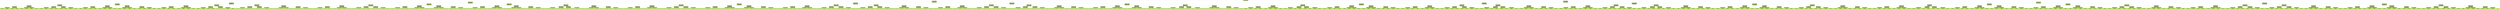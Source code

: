 digraph structs {
rankdir=BT;node [shape = record style=filled];
struct0 [label="{cb01fc0ac62658e38eb9128c85ad8b6f51cd984391bf80db9455479511b77006|{5818955666924\n24-01-1997\n359\n0}}" fillcolor= olivedrab1]
struct1 [label="{0e7c90333d8ed30d702e5bb079c0e54bee7cb853bc77f8360ba110a1c8eee2de|{5818955666924\n24-01-1997\n367\n1}}" fillcolor= olivedrab1]
struct2 [label="{d01f0f884382725184d6325db003d4a7e1e555c77f31814a864adf32f1730ed3|{5423125969577\n25-11-1997\n652\n2}}" fillcolor= olivedrab1]
struct3 [label="{244b42fb2b85a82a4f6910b085c554d0dc5da608d38a367349ac789a49dd1e04|{5423125969577\n25-11-1997\n654\n3}}" fillcolor= olivedrab1]
struct4 [label="{3e4174cf33039ec45ce97725dda67d8dd86d43194507aeda4ed9bd6af3d34716|{5423125969577\n25-11-1997\n653\n4}}" fillcolor= olivedrab1]
struct5 [label="{244b42fb2b85a82a4f6910b085c554d0dc5da608d38a367349ac789a49dd1e04|{5423125969577\n25-11-1997\n654\n5}}" fillcolor= olivedrab1]
struct6 [label="{4d3dcc1a4e71df4a778aea747410bfcd121e7b94941032ca42cec7f30c2010d1|{5423125969577\n25-11-1997\n644\n6}}" fillcolor= olivedrab1]
struct7 [label="{664cfcba855dee173c9157fed255c0fb4491e5c8745052e2b416b403544b0e3d|{5423125969577\n25-11-1997\n649\n7}}" fillcolor= olivedrab1]
struct8 [label="{664cfcba855dee173c9157fed255c0fb4491e5c8745052e2b416b403544b0e3d|{5423125969577\n25-11-1997\n649\n8}}" fillcolor= olivedrab1]
struct9 [label="{22f76290f5b9c8560623e00baa02eb4df42ac34d2f7c9d8e9aceba8d5da9ba56|{5423125969577\n25-11-1997\n646\n9}}" fillcolor= olivedrab1]
struct10 [label="{d01f0f884382725184d6325db003d4a7e1e555c77f31814a864adf32f1730ed3|{5423125969577\n25-11-1997\n652\n10}}" fillcolor= olivedrab1]
struct11 [label="{ea1e56977e6daebbe67e743a423c0555562f74503c931cfd52e1dfb973aa2a00|{3133762889729\n01-12-1997\n655\n11}}" fillcolor= olivedrab1]
struct12 [label="{54baf354dd268a7878c97e7d1fac84f731c834e5309c3fa300ac80fb7efdca9a|{4778315315575\n30-08-1997\n432\n12}}" fillcolor= olivedrab1]
struct13 [label="{ceeae34675b60f5e90b0294113a7923aea9e4c8408babd6904aa1e89bf2f0f5a|{4778315315575\n30-08-1997\n417\n13}}" fillcolor= olivedrab1]
struct14 [label="{c26a1c063e9e52444111c548833211777ff4f615805338d224051fa498044c62|{4778315315575\n30-08-1997\n422\n14}}" fillcolor= olivedrab1]
struct15 [label="{4eb68165819799fa9020bafa91f94c292843afe249c0493059ef27ec18c3a288|{2723128978614\n02-07-1997\n643\n15}}" fillcolor= olivedrab1]
struct16 [label="{4d688f9303486fe531817d7fd404dea6579330ad6a1ffa5104d47a607c52e798|{2723128978614\n02-07-1997\n652\n16}}" fillcolor= olivedrab1]
struct17 [label="{3b4b2eb8dff7e6e7e34efb6faf5bf68db3a2a76f2a74f7cf43324b721d23f796|{2723128978614\n02-07-1997\n647\n17}}" fillcolor= olivedrab1]
struct18 [label="{2d31bebe2fc5dcdd6d13be763d2e13e8a7107be06feb79d5fb1b2b23e956412d|{2723128978614\n02-07-1997\n645\n18}}" fillcolor= olivedrab1]
struct19 [label="{685e2f8ff934f65cf027e2a1d5b4d7d9cb9206ded65e6cd8c6c9147d4cea7e37|{1577658671579\n04-11-1997\n357\n19}}" fillcolor= olivedrab1]
struct20 [label="{780e2e03cd6e83cd15f03b03c21b452e923f2bd44ba6eeb9bece2431e09a7070|{1577658671579\n04-11-1997\n362\n20}}" fillcolor= olivedrab1]
struct21 [label="{69db9bd8588d7b687a2edb3e34adbdb136295eaf9fa7e493a559a7c7c98c1f82|{1577658671579\n04-11-1997\n352\n21}}" fillcolor= olivedrab1]
struct22 [label="{13f1fc04942142d742ddc67cac55987237024d2755cf46024fb13f7a724e2e6f|{6672737721625\n08-04-1997\n650\n22}}" fillcolor= olivedrab1]
struct23 [label="{13f1fc04942142d742ddc67cac55987237024d2755cf46024fb13f7a724e2e6f|{6672737721625\n08-04-1997\n650\n23}}" fillcolor= olivedrab1]
struct24 [label="{b58136b7af51060abccd81066bb4de32cff366ed966ee9f44e9bac49067c1ace|{6672737721625\n08-04-1997\n645\n24}}" fillcolor= olivedrab1]
struct25 [label="{95980a9e168443e8a08488a25d9f54b761f6a6cf8131de7cf106661732aadfa8|{6672737721625\n08-04-1997\n652\n25}}" fillcolor= olivedrab1]
struct26 [label="{d766a2fe6f1a2e705edda2b0126ab8786732870adfece56c9cb09dc70d4d8e89|{6672737721625\n08-04-1997\n654\n26}}" fillcolor= olivedrab1]
struct27 [label="{cfdf9900eb5ed37283f46e85e5db5c28d73ea7428b964a6f30bb13e4734550f0|{6672737721625\n08-04-1997\n647\n27}}" fillcolor= olivedrab1]
struct28 [label="{861e1c4121828ef9e88666538c75590f9f9990bc7c63a010bbf6f5c160755abe|{6672737721625\n08-04-1997\n651\n28}}" fillcolor= olivedrab1]
struct29 [label="{0105bada3ccc7e9df5c255efb63ba3723b1b7582744ec06fed106f64b48a1cba|{6672737721625\n08-04-1997\n649\n29}}" fillcolor= olivedrab1]
struct30 [label="{293506d9ff8bdbd5beaeb719ac1fd1de0aa21d46592e56d355cf8c83c9d70996|{4795565858896\n13-02-1997\n386\n30}}" fillcolor= olivedrab1]
struct31 [label="{6e56ce6682a58a0e1fd6d7324266fe42e7f900a7fd4011a31ca1a5b8c13f2fc9|{4795565858896\n13-02-1997\n387\n31}}" fillcolor= olivedrab1]
struct32 [label="{163f162a85f88f8b6d1e59e54da10dcf4c5582d0df9b8934a9c4f4f53ad4ef05|{4795565858896\n13-02-1997\n383\n32}}" fillcolor= olivedrab1]
struct33 [label="{7e5845802685e53291d6a1e989155e562e926fcacbfa8d5e368bd8eb2dc9134e|{4795565858896\n13-02-1997\n379\n33}}" fillcolor= olivedrab1]
struct34 [label="{163f162a85f88f8b6d1e59e54da10dcf4c5582d0df9b8934a9c4f4f53ad4ef05|{4795565858896\n13-02-1997\n383\n34}}" fillcolor= olivedrab1]
struct35 [label="{7801f13580d23955ae8060ff3570735c9f349492e576573ee93eac3161f26cb9|{4795565858896\n13-02-1997\n381\n35}}" fillcolor= olivedrab1]
struct36 [label="{c2f81a45cf41313fea6cb6711542137ceadd49afe6591996980450cfa8222bb9|{4795565858896\n13-02-1997\n380\n36}}" fillcolor= olivedrab1]
struct37 [label="{8395e22ae034258cb320b4ddff2e2b77bec37eb933a68dbf318f8e520af11753|{6379457981763\n29-08-1997\n384\n37}}" fillcolor= olivedrab1]
struct38 [label="{861c70f4e61c6fef06765f9bf96bf95956b3b8c64a4f90299ac629e02d9b4d4f|{6379457981763\n29-08-1997\n387\n38}}" fillcolor= olivedrab1]
struct39 [label="{9edcaca699d51ea9a3e3c3258e6c42fdce6be09bc3d7255451fd3d99cd836b3b|{6379457981763\n29-08-1997\n380\n39}}" fillcolor= olivedrab1]
struct40 [label="{337adc79d1ee243e530c0d873008abcbea819b8a71a1c22cdeb6eb23aea58477|{6379457981763\n29-08-1997\n379\n40}}" fillcolor= olivedrab1]
struct41 [label="{6bfeaf999c1a8a26056e0488691e9bb36127033ab1b597248323ee5f7027b5e0|{6379457981763\n29-08-1997\n377\n41}}" fillcolor= olivedrab1]
struct42 [label="{dc26fb7a9ceb292c9853a3b06a9d98cd6743216da7315909e5132edeb549d5eb|{6379457981763\n29-08-1997\n388\n42}}" fillcolor= olivedrab1]
struct43 [label="{861c70f4e61c6fef06765f9bf96bf95956b3b8c64a4f90299ac629e02d9b4d4f|{6379457981763\n29-08-1997\n387\n43}}" fillcolor= olivedrab1]
struct44 [label="{167cbac7c19dcae4248eea015a0e43e087b59bfaa3b0c3409cad0a325ea9c4cd|{6379457981763\n29-08-1997\n382\n44}}" fillcolor= olivedrab1]
struct45 [label="{a4316454abed34b7d3b1eef2cd1eec2dd018a9e319e7a336cdc7913395c8b47d|{2419851171126\n17-10-1997\n648\n45}}" fillcolor= olivedrab1]
struct46 [label="{610512c1a8cd1ab0116f8c7c163e4a1967298ff7ae527172f0e9c297ddfaf401|{2419851171126\n17-10-1997\n652\n46}}" fillcolor= olivedrab1]
struct47 [label="{220f5e67ba78add8f6ef8d02ad4475126e95373d339aa3a715bb43b48c22f471|{2419851171126\n17-10-1997\n643\n47}}" fillcolor= olivedrab1]
struct48 [label="{fe605336d0224e728567d6b1e6704d73d6e82bb2fb1c4aa949ecb7ced4acc0ff|{4156133725951\n05-02-1997\n377\n48}}" fillcolor= olivedrab1]
struct49 [label="{c307bf2a52964cea4499b2556d5369e92dd28a7c6780232de5db3ab1e4700d92|{4156133725951\n05-02-1997\n387\n49}}" fillcolor= olivedrab1]
struct50 [label="{94992b4cda3a1356c732b8dbe772c3f85840544deab63adf35215e4864ed236b|{4156133725951\n05-02-1997\n378\n50}}" fillcolor= olivedrab1]
struct51 [label="{476ff4d6f596e93e02820f980819c5bd4672018c98e3bea7f04a8afde6f3edce|{4156133725951\n05-02-1997\n382\n51}}" fillcolor= olivedrab1]
struct52 [label="{8d423ab5edc6ecaa556a4d0357638c53463a3844ce94dd86d1bc564f3248fc04|{4156133725951\n05-02-1997\n388\n52}}" fillcolor= olivedrab1]
struct53 [label="{a4eb3293327e66ce16845c7f219952e9d08ccd5e22da149cc078d229639dd6d5|{4156133725951\n05-02-1997\n379\n53}}" fillcolor= olivedrab1]
struct54 [label="{2087e410fb0a218740d8e9289ddbf7b40316d037ba11a42a9dd28cfdbbb178f4|{4156133725951\n05-02-1997\n389\n54}}" fillcolor= olivedrab1]
struct55 [label="{8d423ab5edc6ecaa556a4d0357638c53463a3844ce94dd86d1bc564f3248fc04|{4156133725951\n05-02-1997\n388\n55}}" fillcolor= olivedrab1]
struct56 [label="{73bfc132a77ea411f1a9ed46ea5ff028d19fdbe4e488019d3dba1fa49b077d16|{4123522595321\n09-06-1997\n994\n56}}" fillcolor= olivedrab1]
struct57 [label="{b56af3094f6f0cf42e39dd1057871b8557100b9a279b2ec06e5d6db0b7d79459|{4123522595321\n09-06-1997\n983\n57}}" fillcolor= olivedrab1]
struct58 [label="{96eb2e3401ba370fb294a580862eb4c5fc0e584e7559be8878d36fb1a2eb1bd0|{4123522595321\n09-06-1997\n982\n58}}" fillcolor= olivedrab1]
struct59 [label="{a350ff8e2b11f360033766a4ff2d0163e9c54a5ecc31fbad96e228f025b1f37e|{4123522595321\n09-06-1997\n990\n59}}" fillcolor= olivedrab1]
struct60 [label="{e535b28dfafb161f66eae2ca1d8eaf6d61ab41aa7c542b9052487c6248d08db0|{4123522595321\n09-06-1997\n985\n60}}" fillcolor= olivedrab1]
struct61 [label="{b56af3094f6f0cf42e39dd1057871b8557100b9a279b2ec06e5d6db0b7d79459|{4123522595321\n09-06-1997\n983\n61}}" fillcolor= olivedrab1]
struct62 [label="{b25c523085bc3bf30863bf8fdd530ef7c15d38169827a2ab9eede6571961f844|{4123522595321\n09-06-1997\n981\n62}}" fillcolor= olivedrab1]
struct63 [label="{73bfc132a77ea411f1a9ed46ea5ff028d19fdbe4e488019d3dba1fa49b077d16|{4123522595321\n09-06-1997\n994\n63}}" fillcolor= olivedrab1]
struct64 [label="{ed585bfcf83f2e399816767ec4dcad52a42054e87f8c95f7a09eb38804c2013c|{4123522595321\n09-06-1997\n993\n64}}" fillcolor= olivedrab1]
struct65 [label="{ecd3c5a9bbf8570f1e652b4466396fab778263238f3497438599dcf8668b4d2d|{4123522595321\n09-06-1997\n991\n65}}" fillcolor= olivedrab1]
struct66 [label="{2d7120e26a96b7da9a976f24443128e38a993b95ebedf19ccb5b4f3dc1f48017|{4131766125532\n20-10-1997\n414\n66}}" fillcolor= olivedrab1]
struct67 [label="{22fed0544d49727c7e490eb19cd9d7b58879c2db384febe71cd29a9a44a1acfe|{4131766125532\n20-10-1997\n419\n67}}" fillcolor= olivedrab1]
struct68 [label="{3b47efed9fa212973165ee9e80adfdb4aa35d6c3ba8562631b121d2e81c65df2|{4131766125532\n20-10-1997\n413\n68}}" fillcolor= olivedrab1]
struct69 [label="{2d7120e26a96b7da9a976f24443128e38a993b95ebedf19ccb5b4f3dc1f48017|{4131766125532\n20-10-1997\n414\n69}}" fillcolor= olivedrab1]
struct70 [label="{2fc97bb3fa7ef8472eaf7a3e2bca381aeb1231d584c7f2e7a24ad3d633f16583|{4131766125532\n20-10-1997\n420\n70}}" fillcolor= olivedrab1]
struct71 [label="{3b47efed9fa212973165ee9e80adfdb4aa35d6c3ba8562631b121d2e81c65df2|{4131766125532\n20-10-1997\n413\n71}}" fillcolor= olivedrab1]
struct72 [label="{2d7120e26a96b7da9a976f24443128e38a993b95ebedf19ccb5b4f3dc1f48017|{4131766125532\n20-10-1997\n414\n72}}" fillcolor= olivedrab1]
struct73 [label="{2c4aa0f56529de14f4a4937cfd66c0474b18f50cfa9f8f4136c67baf728b1799|{4131766125532\n20-10-1997\n422\n73}}" fillcolor= olivedrab1]
struct74 [label="{d5adceb9adcfebc99ab9d2df1e85d457abda0fc5b7a70bc2aa7049224eac57aa|{4131766125532\n20-10-1997\n415\n74}}" fillcolor= olivedrab1]
struct75 [label="{f1d5ea3cd8dd06d4f70d1c5667e5f4da8912c80040006f7ff7e8f7f8e623d50d|{4131766125532\n20-10-1997\n417\n75}}" fillcolor= olivedrab1]
struct76 [label="{2fc97bb3fa7ef8472eaf7a3e2bca381aeb1231d584c7f2e7a24ad3d633f16583|{4131766125532\n20-10-1997\n420\n76}}" fillcolor= olivedrab1]
struct77 [label="{2c4aa0f56529de14f4a4937cfd66c0474b18f50cfa9f8f4136c67baf728b1799|{4131766125532\n20-10-1997\n422\n77}}" fillcolor= olivedrab1]
struct78 [label="{f1d5ea3cd8dd06d4f70d1c5667e5f4da8912c80040006f7ff7e8f7f8e623d50d|{4131766125532\n20-10-1997\n417\n78}}" fillcolor= olivedrab1]
struct79 [label="{2fc97bb3fa7ef8472eaf7a3e2bca381aeb1231d584c7f2e7a24ad3d633f16583|{4131766125532\n20-10-1997\n420\n79}}" fillcolor= olivedrab1]
struct80 [label="{baf7b197cb5a2cfa467c90f5ba15cc6fcef1c3d0814c8572ab8442de1b2a8ac4|{3415351797317\n22-01-1997\n646\n80}}" fillcolor= olivedrab1]
struct81 [label="{765fb56ff79b1b5aec08fb504acea9f71a66556dd6063098d8ec9e3ba6b24e49|{4553884933613\n13-06-1997\n416\n81}}" fillcolor= olivedrab1]
struct82 [label="{c190e0f44442d0fcc78f8e1dd00a3e176d57edd4880e3e486ccb344f801aae2e|{4553884933613\n13-06-1997\n418\n82}}" fillcolor= olivedrab1]
struct83 [label="{bbc48d493f3d68dd52613715873002231ab0fbd8f876d61d9eea26a4e500e2b8|{4553884933613\n13-06-1997\n419\n83}}" fillcolor= olivedrab1]
struct84 [label="{c190e0f44442d0fcc78f8e1dd00a3e176d57edd4880e3e486ccb344f801aae2e|{4553884933613\n13-06-1997\n418\n84}}" fillcolor= olivedrab1]
struct85 [label="{c8d59515b899d90f8f745275caabc22ae6091ab6a510a9d03ce325d03b849688|{4553884933613\n13-06-1997\n415\n85}}" fillcolor= olivedrab1]
struct86 [label="{bbc48d493f3d68dd52613715873002231ab0fbd8f876d61d9eea26a4e500e2b8|{4553884933613\n13-06-1997\n419\n86}}" fillcolor= olivedrab1]
struct87 [label="{a32be520b6b7459257093578f70ef9faa54b99b4172ca590b126c78b034c6e6b|{4553884933613\n13-06-1997\n417\n87}}" fillcolor= olivedrab1]
struct88 [label="{f900bce9cc0829010c529b53b80eab71beea69e7a5ad6c9f969a218f4c16bd55|{6728483899248\n15-05-1997\n421\n88}}" fillcolor= olivedrab1]
struct89 [label="{f900bce9cc0829010c529b53b80eab71beea69e7a5ad6c9f969a218f4c16bd55|{6728483899248\n15-05-1997\n421\n89}}" fillcolor= olivedrab1]
struct90 [label="{5ee747099a3110a5287c16d20d8f6fcd23b5efe4cf9ec3a278c2e7db163211b3|{6728483899248\n15-05-1997\n413\n90}}" fillcolor= olivedrab1]
struct91 [label="{858f32fac899813307fab664f9e0ead1e5a9e696926bb128fe6e7dfc0743a9d0|{6728483899248\n15-05-1997\n417\n91}}" fillcolor= olivedrab1]
struct92 [label="{6fdd87276eb03fa2764ae5676d753a382ac06b3de90c631cd2fd379e6d624419|{6728483899248\n15-05-1997\n416\n92}}" fillcolor= olivedrab1]
struct93 [label="{9c7f48076c28bef29e7c1ddf8cba48b712c4aa02342d1cb42e23d453fcb5aa1f|{8539381438762\n17-07-1997\n366\n93}}" fillcolor= olivedrab1]
struct94 [label="{d862dcc02fac205c040ef0e0ad8d17845fc12d9c68096c9dd56a75111d97bb56|{8539381438762\n17-07-1997\n360\n94}}" fillcolor= olivedrab1]
struct95 [label="{63a81ea806f728fdab4543395143169679fc4f883823115d41d039641d072096|{8539381438762\n17-07-1997\n367\n95}}" fillcolor= olivedrab1]
struct96 [label="{92048faa2a17721aa629f1c43aa030dafba43034f93a0e050678676e6adb09b3|{8539381438762\n17-07-1997\n359\n96}}" fillcolor= olivedrab1]
struct97 [label="{46f2eb3473e7b8c078b26c75e37b510de059872819bf6d9f9cb54e9ada5870c5|{8539381438762\n17-07-1997\n356\n97}}" fillcolor= olivedrab1]
struct98 [label="{2c0e4fe213f2b0d032693208149ea9a81678f2372512daaef6cb72c0a65fa71c|{8539381438762\n17-07-1997\n362\n98}}" fillcolor= olivedrab1]
struct99 [label="{2c0e4fe213f2b0d032693208149ea9a81678f2372512daaef6cb72c0a65fa71c|{8539381438762\n17-07-1997\n362\n99}}" fillcolor= olivedrab1]
struct100 [label="{abe066dd860e946a2895c0a75196630e41c0f9bbfd6c51f8f5ff8d1db4c11adf|{2981835864169\n22-08-1997\n387\n100}}" fillcolor= olivedrab1]
struct101 [label="{5e537cd6e79416e71ca1204afcf8c9cb4024441737e183556b45a63c7349b7e1|{2981835864169\n22-08-1997\n385\n101}}" fillcolor= olivedrab1]
struct102 [label="{e7db826a37c469a3ea5e2898fde4526cc926e7bac0186f6de3b8d2d23b8e9e0b|{2981835864169\n22-08-1997\n379\n102}}" fillcolor= olivedrab1]
struct103 [label="{3fe2e23de4c2f6d72571b491c3ebc68329d02c5e20f23365375023abd1d0421f|{2981835864169\n22-08-1997\n380\n103}}" fillcolor= olivedrab1]
struct104 [label="{f5289766e1140f93b94f18027571e2fa427d76a0e8db871dd1fa0573a16eb0bc|{2981835864169\n22-08-1997\n378\n104}}" fillcolor= olivedrab1]
struct105 [label="{e7db826a37c469a3ea5e2898fde4526cc926e7bac0186f6de3b8d2d23b8e9e0b|{2981835864169\n22-08-1997\n379\n105}}" fillcolor= olivedrab1]
struct106 [label="{d3dd13bc0da1d1a6fb4bc57add24c4b5ba40bc437d50366373746e36b1ed7316|{2981835864169\n22-08-1997\n381\n106}}" fillcolor= olivedrab1]
struct107 [label="{a68369e61f64d344d7d440371c874174f1aa4e37d6476a77a9c99f207d898fee|{2981835864169\n22-08-1997\n389\n107}}" fillcolor= olivedrab1]
struct108 [label="{abe066dd860e946a2895c0a75196630e41c0f9bbfd6c51f8f5ff8d1db4c11adf|{2981835864169\n22-08-1997\n387\n108}}" fillcolor= olivedrab1]
struct109 [label="{abe066dd860e946a2895c0a75196630e41c0f9bbfd6c51f8f5ff8d1db4c11adf|{2981835864169\n22-08-1997\n387\n109}}" fillcolor= olivedrab1]
struct110 [label="{d3dd13bc0da1d1a6fb4bc57add24c4b5ba40bc437d50366373746e36b1ed7316|{2981835864169\n22-08-1997\n381\n110}}" fillcolor= olivedrab1]
struct111 [label="{a74ac433a495ba79751515cf8e5ceff61969e38229356cfd363fe517c6834675|{2981835864169\n22-08-1997\n386\n111}}" fillcolor= olivedrab1]
struct112 [label="{63a17bfd3df6a41aae7189cb1c936a4a49ac9ece575bbe7fe700f9a4fd972ee0|{5869427542697\n28-11-1997\n419\n112}}" fillcolor= olivedrab1]
struct113 [label="{72d501819d01bdbbcc7d6146b8bbafcefa4a3c4fb1c29bca33fe5e8ba9634963|{5869427542697\n28-11-1997\n418\n113}}" fillcolor= olivedrab1]
struct114 [label="{b99788378086fc1e8a1a4b52b7420785cc482ea2869c6ebe2d680b5776b2f5a3|{5869427542697\n28-11-1997\n420\n114}}" fillcolor= olivedrab1]
struct115 [label="{5ffcba595b31a719b18fd9398abe06b44882b805486ef2bb8ffd108945dd8a18|{5869427542697\n28-11-1997\n413\n115}}" fillcolor= olivedrab1]
struct116 [label="{66e7cad3a7a5f2702edcd7ea3286e380443b2b2984d7ac1d2fa54babf50eea55|{5869427542697\n28-11-1997\n415\n116}}" fillcolor= olivedrab1]
struct117 [label="{0325dab3ffd9f965e17584fc0503d876b028bbc54cc6c2a80da2b3937f5759dd|{5869427542697\n28-11-1997\n421\n117}}" fillcolor= olivedrab1]
struct118 [label="{0325dab3ffd9f965e17584fc0503d876b028bbc54cc6c2a80da2b3937f5759dd|{5869427542697\n28-11-1997\n421\n118}}" fillcolor= olivedrab1]
struct119 [label="{72d501819d01bdbbcc7d6146b8bbafcefa4a3c4fb1c29bca33fe5e8ba9634963|{5869427542697\n28-11-1997\n418\n119}}" fillcolor= olivedrab1]
struct120 [label="{dd689a5d0b9f4c26c67a3f604af2e20b26e0660e772fca34e087e90ed72c97e5|{5869427542697\n28-11-1997\n417\n120}}" fillcolor= olivedrab1]
struct121 [label="{66e7cad3a7a5f2702edcd7ea3286e380443b2b2984d7ac1d2fa54babf50eea55|{5869427542697\n28-11-1997\n415\n121}}" fillcolor= olivedrab1]
struct122 [label="{5e081d47406b0ea5d7869cd8cd6bf565d5ce8014379cfac4e7f669a94347770d|{9535259393415\n06-08-1997\n643\n122}}" fillcolor= olivedrab1]
struct123 [label="{4a5f6f2c0394388785438d40e4d077d3df78a710a79d75ec2b041951366297e4|{9535259393415\n06-08-1997\n649\n123}}" fillcolor= olivedrab1]
struct124 [label="{b2a755117c2af44a7e1b7011e37b7c804b5092709081dc57bfc570e159eba033|{9535259393415\n06-08-1997\n644\n124}}" fillcolor= olivedrab1]
struct125 [label="{c9c9f36a4d543627d0ae08fd3f8c0d043193935eaa532165faa0ed0bf477481c|{9535259393415\n06-08-1997\n648\n125}}" fillcolor= olivedrab1]
struct126 [label="{0cc624c3ad208ded25a0ef4b7a63493afbc2e3e42d16f9f791cb6adf98cf0a68|{9535259393415\n06-08-1997\n650\n126}}" fillcolor= olivedrab1]
struct127 [label="{b2a755117c2af44a7e1b7011e37b7c804b5092709081dc57bfc570e159eba033|{9535259393415\n06-08-1997\n644\n127}}" fillcolor= olivedrab1]
struct128 [label="{b2a755117c2af44a7e1b7011e37b7c804b5092709081dc57bfc570e159eba033|{9535259393415\n06-08-1997\n644\n128}}" fillcolor= olivedrab1]
struct129 [label="{40ee385b00c8a3f0782cbe42786895ae29562745ad66d143e39145b908757ef5|{9535259393415\n06-08-1997\n652\n129}}" fillcolor= olivedrab1]
struct130 [label="{40ffba03ff7605cfcfa5dc33ad537d781670bec7143c1c72e7e0dd3d37796bb0|{9535259393415\n06-08-1997\n653\n130}}" fillcolor= olivedrab1]
struct131 [label="{b2a755117c2af44a7e1b7011e37b7c804b5092709081dc57bfc570e159eba033|{9535259393415\n06-08-1997\n644\n131}}" fillcolor= olivedrab1]
struct132 [label="{d673adbbb24625d48d787d7a23dc6b207f3222e47680b338b16694ccfee5d55b|{4778315315575\n18-04-1997\n108\n132}}" fillcolor= olivedrab1]
struct133 [label="{cfc2dab3cc8d33ccec7b9072a146c7d555c0ac0054f1475f52e25ad26d259805|{4778315315575\n18-04-1997\n117\n133}}" fillcolor= olivedrab1]
struct134 [label="{f38c420b79acab5aefc810e80efb084c1314a8419afd03a8b4b45a3517c6338e|{4778315315575\n18-04-1997\n115\n134}}" fillcolor= olivedrab1]
struct135 [label="{3e7e4144ed300a927bfb3373386ec5aea4f55b73c02eeec1eb835970e6ac8b50|{4778315315575\n18-04-1997\n110\n135}}" fillcolor= olivedrab1]
struct136 [label="{366e4bf766eaa9135054519afbac6d8d111ba576783d49addcb1fe7d313a4b94|{4778315315575\n18-04-1997\n105\n136}}" fillcolor= olivedrab1]
struct137 [label="{e2e8a89a895ea4d997eda6eadd6d22087273ecf2bdd9bbf74378eb1938bca0b5|{4778315315575\n18-04-1997\n107\n137}}" fillcolor= olivedrab1]
struct138 [label="{2884bf81eabd5409b0686eb1d7d4506dfeea0be184ae1449c14a205a2ab824c6|{4778315315575\n18-04-1997\n112\n138}}" fillcolor= olivedrab1]
struct139 [label="{9aa31dd1a4a2d61352d17d38c658919045f427bf52ad4618bd162cd0cae28250|{4778315315575\n18-04-1997\n104\n139}}" fillcolor= olivedrab1]
struct140 [label="{7e37dd3189bfadbf523df2a4e5e1afb02aef70516eb9fd4f3154b4430efb1d2a|{4778315315575\n18-04-1997\n102\n140}}" fillcolor= olivedrab1]
struct141 [label="{e2e8a89a895ea4d997eda6eadd6d22087273ecf2bdd9bbf74378eb1938bca0b5|{4778315315575\n18-04-1997\n107\n141}}" fillcolor= olivedrab1]
struct142 [label="{6a093172383ea710d0aa98a1012e423c8ed28cdd079846e720f7391f887438a4|{4778315315575\n18-04-1997\n114\n142}}" fillcolor= olivedrab1]
struct143 [label="{affce4b252bb7cfe7f9f7a1eb6afb50eab6aa3af55c48141fa4f31bb2c29b27c|{4553884933613\n24-12-1997\n427\n143}}" fillcolor= olivedrab1]
struct144 [label="{7814e09d2f6f56c6733916a9b08e63bea7e861ec9972cbf419ffbe4f22e347e0|{4553884933613\n24-12-1997\n426\n144}}" fillcolor= olivedrab1]
struct145 [label="{5ce29ab2714407c4a13cda2ec0d2430bc0699e165d3a6771d59791044eaddf27|{4553884933613\n24-12-1997\n423\n145}}" fillcolor= olivedrab1]
struct146 [label="{cd53149019373d5f8ccc6b5731062127b0494bc269824ace66fc358cf4037262|{4553884933613\n24-12-1997\n419\n146}}" fillcolor= olivedrab1]
struct147 [label="{47c590fc399175d47e2bf4bb6065d8d8f43aa28195772d27a5e10c088f143a31|{4553884933613\n24-12-1997\n428\n147}}" fillcolor= olivedrab1]
struct148 [label="{7814e09d2f6f56c6733916a9b08e63bea7e861ec9972cbf419ffbe4f22e347e0|{4553884933613\n24-12-1997\n426\n148}}" fillcolor= olivedrab1]
struct149 [label="{2ebcd067eaec69cd93b39f3ef5ca6f5c6c337e04828294d71bc9206f235e71ca|{3133762889729\n31-05-1997\n654\n149}}" fillcolor= olivedrab1]
struct150 [label="{0089ab343c837a41dbc6bf41590b0219783ba0e9cf8f3c467a9de2cecb354f8c|{3133762889729\n31-05-1997\n642\n150}}" fillcolor= olivedrab1]
struct151 [label="{5e9945f6b8e7a0b6944e7b8c3f8972cfac5ce33af58f4b18f5460074c84f6e00|{3133762889729\n31-05-1997\n649\n151}}" fillcolor= olivedrab1]
struct152 [label="{0089ab343c837a41dbc6bf41590b0219783ba0e9cf8f3c467a9de2cecb354f8c|{3133762889729\n31-05-1997\n642\n152}}" fillcolor= olivedrab1]
struct153 [label="{c6623a4c2590062eadef3ab5d8cdc14996dd34dcead2fef0690bbbcbfebe4016|{7167878776656\n20-03-1997\n420\n153}}" fillcolor= olivedrab1]
struct154 [label="{c6623a4c2590062eadef3ab5d8cdc14996dd34dcead2fef0690bbbcbfebe4016|{7167878776656\n20-03-1997\n420\n154}}" fillcolor= olivedrab1]
struct155 [label="{c6623a4c2590062eadef3ab5d8cdc14996dd34dcead2fef0690bbbcbfebe4016|{7167878776656\n20-03-1997\n420\n155}}" fillcolor= olivedrab1]
struct156 [label="{30ab6a43406f0d63fe7df71adb9725f88a032513da4c34da1ee606450ea5e0ca|{7167878776656\n20-03-1997\n413\n156}}" fillcolor= olivedrab1]
struct157 [label="{ac69f2a3f4bd8fae86a5ca4de29aa707826de798ed69c88315ea49619f8f2121|{7167878776656\n20-03-1997\n418\n157}}" fillcolor= olivedrab1]
struct158 [label="{632b98fbc5c5ee95910cb859689ec727ede70c9857e6a09339eecfc0a1bcdb04|{7167878776656\n20-03-1997\n415\n158}}" fillcolor= olivedrab1]
struct159 [label="{ac69f2a3f4bd8fae86a5ca4de29aa707826de798ed69c88315ea49619f8f2121|{7167878776656\n20-03-1997\n418\n159}}" fillcolor= olivedrab1]
struct160 [label="{c6623a4c2590062eadef3ab5d8cdc14996dd34dcead2fef0690bbbcbfebe4016|{7167878776656\n20-03-1997\n420\n160}}" fillcolor= olivedrab1]
struct161 [label="{8844b6b70729622418bc83eeacb1c914ddaaef59e7e1fd910760776d2b66aeda|{7167878776656\n20-03-1997\n414\n161}}" fillcolor= olivedrab1]
struct162 [label="{e538bd22e86ed392a1cec30685783d67688e9738dbe333e4b0683e1a8001ef37|{6728483899248\n10-11-1997\n997\n162}}" fillcolor= olivedrab1]
struct163 [label="{cd02c9dfcf21d698cec0c17bafc0ee881bffa3f36d7b81179a9f4d28618ecfa0|{6728483899248\n10-11-1997\n990\n163}}" fillcolor= olivedrab1]
struct164 [label="{151c56e7f5992c0e4a0bbb465c540489fa3a0c55d569fbe647859408af6b93a3|{6728483899248\n10-11-1997\n991\n164}}" fillcolor= olivedrab1]
struct165 [label="{e21be719bf85901c79846b26d86e485cf4565683d2e9100dd62bbcf216156b54|{6728483899248\n10-11-1997\n983\n165}}" fillcolor= olivedrab1]
struct166 [label="{cd02c9dfcf21d698cec0c17bafc0ee881bffa3f36d7b81179a9f4d28618ecfa0|{6728483899248\n10-11-1997\n990\n166}}" fillcolor= olivedrab1]
struct167 [label="{ad97ce7b22130a6d1c94246567242124a19968b04033bccb7fcf9ed16a1681e1|{6728483899248\n10-11-1997\n996\n167}}" fillcolor= olivedrab1]
struct168 [label="{7f3885ba66812c8a25a26e15bc9119c95ef6cc1e003fe8dba3a5cbc4e8105a0d|{6728483899248\n10-11-1997\n987\n168}}" fillcolor= olivedrab1]
struct169 [label="{ded36515a9f0d46042091d48bb8ee43b6ecd44363965733abe1a0ccb9dd3c93a|{7928325917223\n20-09-1997\n418\n169}}" fillcolor= olivedrab1]
struct170 [label="{bceca95bb150c9d76e7e1261c9d053315df275d518aa73bdd1203940041dc90a|{7928325917223\n20-09-1997\n422\n170}}" fillcolor= olivedrab1]
struct171 [label="{bceca95bb150c9d76e7e1261c9d053315df275d518aa73bdd1203940041dc90a|{7928325917223\n20-09-1997\n422\n171}}" fillcolor= olivedrab1]
struct172 [label="{6ab355b492f8aae555785aad3d1a47381de2ebcd7bbdaa007a193fe9b0205d99|{7928325917223\n20-09-1997\n419\n172}}" fillcolor= olivedrab1]
struct173 [label="{e9ccdcbbe1fc55844ffd84362c3b9c30f05584ea4f15e5515137574e89679409|{7928325917223\n20-09-1997\n415\n173}}" fillcolor= olivedrab1]
struct174 [label="{e9ccdcbbe1fc55844ffd84362c3b9c30f05584ea4f15e5515137574e89679409|{7928325917223\n20-09-1997\n415\n174}}" fillcolor= olivedrab1]
struct175 [label="{2bd83ef9b2477e85579002e0c001978eb4b710a53b8a31a679ed31a549398c74|{7928325917223\n20-09-1997\n416\n175}}" fillcolor= olivedrab1]
struct176 [label="{6ab355b492f8aae555785aad3d1a47381de2ebcd7bbdaa007a193fe9b0205d99|{7928325917223\n20-09-1997\n419\n176}}" fillcolor= olivedrab1]
struct177 [label="{6ab355b492f8aae555785aad3d1a47381de2ebcd7bbdaa007a193fe9b0205d99|{7928325917223\n20-09-1997\n419\n177}}" fillcolor= olivedrab1]
struct178 [label="{6ab355b492f8aae555785aad3d1a47381de2ebcd7bbdaa007a193fe9b0205d99|{7928325917223\n20-09-1997\n419\n178}}" fillcolor= olivedrab1]
struct179 [label="{9ba9057c95c0db3e13af3ba29da190f7b1bee97b665e1b934bc90e39ea70d136|{7249529279753\n09-06-1997\n271\n179}}" fillcolor= olivedrab1]
struct180 [label="{17c34234fa32f498fb4a2e2123c8320257fec43f5aeca84c3028ac5d80698537|{7249529279753\n09-06-1997\n276\n180}}" fillcolor= olivedrab1]
struct181 [label="{459172161574cc61e2f563c87c2ad0a6d0457d18371c96fb86758b33b8e16471|{7249529279753\n09-06-1997\n273\n181}}" fillcolor= olivedrab1]
struct182 [label="{9a2c07b4665a06d384ea400dfb4cea82a288e14dcba1b61a073e2845d6cbba7d|{7249529279753\n09-06-1997\n279\n182}}" fillcolor= olivedrab1]
struct183 [label="{267099685acfc4f76733073359198208edc4cac378e141325f3ca2a79704775c|{7249529279753\n09-06-1997\n278\n183}}" fillcolor= olivedrab1]
struct184 [label="{d5a908d820d929be0f1365d72519608cbd1d11a7f990511e1812a109ea1cf454|{7249529279753\n09-06-1997\n277\n184}}" fillcolor= olivedrab1]
struct185 [label="{f2b567d38dca8a6156d5db32e35e808080806a3cccf35a91d309f8ce8ca675d9|{7249529279753\n09-06-1997\n281\n185}}" fillcolor= olivedrab1]
struct186 [label="{aa7814e8a2e7f899ee9ad13dc8cb80c8d40964f74519421eb6fe55493d73c550|{7249529279753\n09-06-1997\n272\n186}}" fillcolor= olivedrab1]
struct187 [label="{9ba9057c95c0db3e13af3ba29da190f7b1bee97b665e1b934bc90e39ea70d136|{7249529279753\n09-06-1997\n271\n187}}" fillcolor= olivedrab1]
struct188 [label="{459172161574cc61e2f563c87c2ad0a6d0457d18371c96fb86758b33b8e16471|{7249529279753\n09-06-1997\n273\n188}}" fillcolor= olivedrab1]
struct189 [label="{71a7957f27d462d2abc34f959f96053d2847989802b8abd129eb9084099a87ec|{7249529279753\n09-06-1997\n275\n189}}" fillcolor= olivedrab1]
struct190 [label="{9a2c07b4665a06d384ea400dfb4cea82a288e14dcba1b61a073e2845d6cbba7d|{7249529279753\n09-06-1997\n279\n190}}" fillcolor= olivedrab1]
struct191 [label="{17c34234fa32f498fb4a2e2123c8320257fec43f5aeca84c3028ac5d80698537|{7249529279753\n09-06-1997\n276\n191}}" fillcolor= olivedrab1]
struct192 [label="{cc425acd63262c19469f61d46147094d75e99ae85d533bd50fba4067cd273398|{1611831936884\n14-12-1997\n418\n192}}" fillcolor= olivedrab1]
struct193 [label="{0c47f57bdc8f50cb62b5a3c2b96542b60ba15553940c77b03804c99b455a9361|{5818955666924\n08-05-1997\n642\n193}}" fillcolor= olivedrab1]
struct194 [label="{def748ff80e1aa24004efab69211444f2adfc604c57583049653a6653535e06d|{5818955666924\n08-05-1997\n653\n194}}" fillcolor= olivedrab1]
struct195 [label="{928f6ccfd7778371da258456c21530f1f1698bc7211a83499d84e7f5329a5d8a|{2522652393787\n07-05-1997\n270\n195}}" fillcolor= olivedrab1]
struct196 [label="{a9b45d2673b784ff1dff5904c68bbb1d5b9d60b229a462f5f55e22066d2a2cd5|{2522652393787\n07-05-1997\n268\n196}}" fillcolor= olivedrab1]
struct197 [label="{71be576b4b71d6dc6ef24945d91981a755e59262ffe6144a7cfc5de271ab7b53|{2522652393787\n07-05-1997\n281\n197}}" fillcolor= olivedrab1]
struct198 [label="{aa947578e4afb2c89a8400f0b1bafa7a027fc58f33630656adf8e1e2148e16a1|{2522652393787\n07-05-1997\n277\n198}}" fillcolor= olivedrab1]
struct199 [label="{cc0f0ae9a2748ab04aac7f8fbc0dfdcd06a280d7cfebe5f723e2eecbd1c40804|{2522652393787\n07-05-1997\n276\n199}}" fillcolor= olivedrab1]
struct200 [label="{a9b45d2673b784ff1dff5904c68bbb1d5b9d60b229a462f5f55e22066d2a2cd5|{2522652393787\n07-05-1997\n268\n200}}" fillcolor= olivedrab1]
struct201 [label="{928f6ccfd7778371da258456c21530f1f1698bc7211a83499d84e7f5329a5d8a|{2522652393787\n07-05-1997\n270\n201}}" fillcolor= olivedrab1]
struct202 [label="{71be576b4b71d6dc6ef24945d91981a755e59262ffe6144a7cfc5de271ab7b53|{2522652393787\n07-05-1997\n281\n202}}" fillcolor= olivedrab1]
struct203 [label="{928f6ccfd7778371da258456c21530f1f1698bc7211a83499d84e7f5329a5d8a|{2522652393787\n07-05-1997\n270\n203}}" fillcolor= olivedrab1]
struct204 [label="{52ee487d378f200416433b92999d9b5a33c55ff8db96b36327f3f1f8474d4c09|{2522652393787\n07-05-1997\n279\n204}}" fillcolor= olivedrab1]
struct205 [label="{cc0f0ae9a2748ab04aac7f8fbc0dfdcd06a280d7cfebe5f723e2eecbd1c40804|{2522652393787\n07-05-1997\n276\n205}}" fillcolor= olivedrab1]
struct206 [label="{cc0f0ae9a2748ab04aac7f8fbc0dfdcd06a280d7cfebe5f723e2eecbd1c40804|{2522652393787\n07-05-1997\n276\n206}}" fillcolor= olivedrab1]
struct207 [label="{134a2ae3f408f944116532f4bbc0457625fdd922faf5c793d7581d5e1ddde8b9|{7249529279753\n26-01-1997\n988\n207}}" fillcolor= olivedrab1]
struct208 [label="{ae0a0d67280cfcb5a98c0331ffca9d14d3b048a440bcbc1cd53b793b4a1f8629|{7249529279753\n26-01-1997\n990\n208}}" fillcolor= olivedrab1]
struct209 [label="{f57eaa3c31b8a39fa7b3006be13706db26216b30a32a5ba4820eb7ddd8ec7868|{7249529279753\n26-01-1997\n984\n209}}" fillcolor= olivedrab1]
struct210 [label="{144de45d89354d41d0ddc6dd0e51b26d6afe8641fa15c3a7df97a9ebe6ddd1ff|{7249529279753\n26-01-1997\n989\n210}}" fillcolor= olivedrab1]
struct211 [label="{c550495d86ae8c3972f01f64cf3b39098efc416f73fc603ca685e98175f2398a|{7249529279753\n26-01-1997\n996\n211}}" fillcolor= olivedrab1]
struct212 [label="{654a46e3092e492d04f1883b1392d67b77e76226065cd5fd080ca620648182c5|{7249529279753\n26-01-1997\n986\n212}}" fillcolor= olivedrab1]
struct213 [label="{c31d9f5422c0a026bef64e6d9055b371763fd6d5e23d529593fd7c97120ab412|{7249529279753\n26-01-1997\n985\n213}}" fillcolor= olivedrab1]
struct214 [label="{134a2ae3f408f944116532f4bbc0457625fdd922faf5c793d7581d5e1ddde8b9|{7249529279753\n26-01-1997\n988\n214}}" fillcolor= olivedrab1]
struct215 [label="{91e500fdf81b0c3a3aa0543c6d8c0d30b5deb81d75f4f0bbccb302b7e802e0b8|{7249529279753\n26-01-1997\n983\n215}}" fillcolor= olivedrab1]
struct216 [label="{eec26b0d35caf04181694a20bce46a0a42346bb6a1d35a14187ade7b3dd172e0|{7249529279753\n26-01-1997\n997\n216}}" fillcolor= olivedrab1]
struct217 [label="{c550495d86ae8c3972f01f64cf3b39098efc416f73fc603ca685e98175f2398a|{7249529279753\n26-01-1997\n996\n217}}" fillcolor= olivedrab1]
struct218 [label="{654a46e3092e492d04f1883b1392d67b77e76226065cd5fd080ca620648182c5|{7249529279753\n26-01-1997\n986\n218}}" fillcolor= olivedrab1]
struct219 [label="{866490f893484b89869e38367b6c13efc8bff610c7331c9f3d993309b8200fc5|{7249529279753\n26-01-1997\n981\n219}}" fillcolor= olivedrab1]
struct220 [label="{f57eaa3c31b8a39fa7b3006be13706db26216b30a32a5ba4820eb7ddd8ec7868|{7249529279753\n26-01-1997\n984\n220}}" fillcolor= olivedrab1]
struct221 [label="{5703cbc7989259a586a208cc9aae2b1469ffc94d90947964429fd71857fb11e9|{5647314788436\n06-06-1997\n109\n221}}" fillcolor= olivedrab1]
struct222 [label="{916d29041c40c363ce0fe59dc21e3b7953311a5101bf204e698d631edfe4096d|{5647314788436\n06-06-1997\n107\n222}}" fillcolor= olivedrab1]
struct223 [label="{916d29041c40c363ce0fe59dc21e3b7953311a5101bf204e698d631edfe4096d|{5647314788436\n06-06-1997\n107\n223}}" fillcolor= olivedrab1]
struct224 [label="{8437e0496fe108b26875dcc1b32987909492f825014f6faad36f4cd7d4c499ea|{5647314788436\n06-06-1997\n108\n224}}" fillcolor= olivedrab1]
struct225 [label="{f841fa966254dbb0ee19cf33aa4db0c4a6c970962dee02348f3ed17f4df17421|{5647314788436\n06-06-1997\n110\n225}}" fillcolor= olivedrab1]
struct226 [label="{22b43b9b7afa068d87484ebb330466417579559a2f4f2e2b47adf4ca3175ff89|{5647314788436\n06-06-1997\n106\n226}}" fillcolor= olivedrab1]
struct227 [label="{54226ecf25a59710a49c396cdeec15b52498d6b1e1ce07a64c403e6536accdd0|{6379457981763\n30-01-1997\n276\n227}}" fillcolor= olivedrab1]
struct228 [label="{1ee554edfe75099b637579b171edcf2b4290d685822e0d1f8571220538d61376|{6379457981763\n30-01-1997\n281\n228}}" fillcolor= olivedrab1]
struct229 [label="{42a6630cf3402971dc06f75840f18ea8f141e41068d6a903b5945963b637db9c|{6379457981763\n30-01-1997\n269\n229}}" fillcolor= olivedrab1]
struct230 [label="{0240dcd415cf47f50cea4bb74fd8727350c8013de29c440dcf14d95734d0f779|{6379457981763\n30-01-1997\n280\n230}}" fillcolor= olivedrab1]
struct231 [label="{6e1228f996f1fe9b0c3784312525d1f1e52b6bf98de75066e16916c3c0dbb6a0|{6379457981763\n30-01-1997\n271\n231}}" fillcolor= olivedrab1]
struct232 [label="{6a2ddfe5926955257f77d39eea0e17c246025d018ad618458a6febea8457fe73|{6379457981763\n30-01-1997\n282\n232}}" fillcolor= olivedrab1]
struct233 [label="{0240dcd415cf47f50cea4bb74fd8727350c8013de29c440dcf14d95734d0f779|{6379457981763\n30-01-1997\n280\n233}}" fillcolor= olivedrab1]
struct234 [label="{42a6630cf3402971dc06f75840f18ea8f141e41068d6a903b5945963b637db9c|{6379457981763\n30-01-1997\n269\n234}}" fillcolor= olivedrab1]
struct235 [label="{37f4601f9bc730d7a3ebad1a81b9b67ab92ea28ce2b1a9314cfdaf4295154f4f|{6379457981763\n30-01-1997\n272\n235}}" fillcolor= olivedrab1]
struct236 [label="{ba275f4082818905b13de1029d22c07f11471966a32bb369172405ca8af16c46|{5281164889721\n25-01-1997\n363\n236}}" fillcolor= olivedrab1]
struct237 [label="{2d662ae24f16f9be2613b8529dc497f84eb24c6931d0f9ef59aee12db8366edf|{5281164889721\n25-01-1997\n352\n237}}" fillcolor= olivedrab1]
struct238 [label="{2d662ae24f16f9be2613b8529dc497f84eb24c6931d0f9ef59aee12db8366edf|{5281164889721\n25-01-1997\n352\n238}}" fillcolor= olivedrab1]
struct239 [label="{665aafd3cf75721cf0b27fd2a1e44e261e691460c89240150901767c0ea405b9|{5281164889721\n25-01-1997\n362\n239}}" fillcolor= olivedrab1]
struct240 [label="{e17a4815a0a78417107867ead8cfd6e72cf0c63cc7637c4ce7f1bcac3917c710|{5281164889721\n25-01-1997\n367\n240}}" fillcolor= olivedrab1]
struct241 [label="{709525b3176986a4a958fc75bfdbe7ca9a8cea8c7de6ba2d71de37cccb232172|{5281164889721\n25-01-1997\n358\n241}}" fillcolor= olivedrab1]
struct242 [label="{ba275f4082818905b13de1029d22c07f11471966a32bb369172405ca8af16c46|{5281164889721\n25-01-1997\n363\n242}}" fillcolor= olivedrab1]
struct243 [label="{e19a4e1f31ae39dff96b0c29d4d511b68495d6234cff6890e6fb0894beecfa46|{5281164889721\n25-01-1997\n364\n243}}" fillcolor= olivedrab1]
struct244 [label="{8f223fcd6e85e9f386e357060c14de2264a2eb6f7f2971d87df03ed3989ae6bc|{5281164889721\n25-01-1997\n353\n244}}" fillcolor= olivedrab1]
struct245 [label="{1e598a0c396583735b8f57ac261c5b19b05853c4dbfc867f4b91b3ecceebedb8|{5281164889721\n25-01-1997\n357\n245}}" fillcolor= olivedrab1]
struct246 [label="{ba275f4082818905b13de1029d22c07f11471966a32bb369172405ca8af16c46|{5281164889721\n25-01-1997\n363\n246}}" fillcolor= olivedrab1]
struct247 [label="{8f223fcd6e85e9f386e357060c14de2264a2eb6f7f2971d87df03ed3989ae6bc|{5281164889721\n25-01-1997\n353\n247}}" fillcolor= olivedrab1]
struct248 [label="{9a5ff4c689d16965da2c5272e1b5f0e3e7bcfbfe80facffb8977dfff12642408|{1453651187815\n21-05-1997\n356\n248}}" fillcolor= olivedrab1]
struct249 [label="{e4759f4dbe8b0ec75a7d7d9d834b35a3918a616847912231e460a3dc4fb46314|{1453651187815\n21-05-1997\n352\n249}}" fillcolor= olivedrab1]
struct250 [label="{e4759f4dbe8b0ec75a7d7d9d834b35a3918a616847912231e460a3dc4fb46314|{1453651187815\n21-05-1997\n352\n250}}" fillcolor= olivedrab1]
struct251 [label="{9a5ff4c689d16965da2c5272e1b5f0e3e7bcfbfe80facffb8977dfff12642408|{1453651187815\n21-05-1997\n356\n251}}" fillcolor= olivedrab1]
struct252 [label="{c96f6546d9a8d491be4706a7e7c8f89e13ec19d7356d1bb132d1adfe01ab079c|{1453651187815\n21-05-1997\n364\n252}}" fillcolor= olivedrab1]
struct253 [label="{7425ba2e9af2b0743036791c7dbe0d62cdae2336a529202c923f5a842fc6846d|{1453651187815\n21-05-1997\n361\n253}}" fillcolor= olivedrab1]
struct254 [label="{5dd2e442de336bcc0ce7146962606d71a8e2804f1e61c8f367e91856c4465a14|{1453651187815\n21-05-1997\n357\n254}}" fillcolor= olivedrab1]
struct255 [label="{a8225afce7c0aa7eac3a24417b71836118690ff323cf840c074a945f5e0eac48|{5423125969577\n09-07-1997\n366\n255}}" fillcolor= olivedrab1]
struct256 [label="{9a3759f44f71bdaef14127adbc7489a4415bd2f45d8bb5fe52841b4dba2e4f82|{5423125969577\n09-07-1997\n365\n256}}" fillcolor= olivedrab1]
struct257 [label="{f33941da1015c0357f72409e30bfb48dab5f2cf071184f3cfbee51f4be248e70|{5423125969577\n09-07-1997\n352\n257}}" fillcolor= olivedrab1]
struct258 [label="{393a82cbffc07650036ac35ef812f53033aaa99777bb098d1910c85e0a181136|{5423125969577\n09-07-1997\n361\n258}}" fillcolor= olivedrab1]
struct259 [label="{af2ff4257bffcdd8f7bdf79bce9da801b81ad686a048c4f2ef7ce98a3e4a9452|{5423125969577\n09-07-1997\n362\n259}}" fillcolor= olivedrab1]
struct260 [label="{8b980216486c5f143335cbf9ab3edee1004237860820c51f1c0920b87c17050a|{5423125969577\n09-07-1997\n368\n260}}" fillcolor= olivedrab1]
struct261 [label="{df1c63696eb8364eb5b9c34a8b7fc66be4220f913916bde677815f1c00e7b87a|{5423125969577\n09-07-1997\n356\n261}}" fillcolor= olivedrab1]
struct262 [label="{9a3759f44f71bdaef14127adbc7489a4415bd2f45d8bb5fe52841b4dba2e4f82|{5423125969577\n09-07-1997\n365\n262}}" fillcolor= olivedrab1]
struct263 [label="{abd993c8f5bde1e50c3addf3b51bc77f12e0419e03de1698f8fb30eeb3310e80|{5281164889721\n09-09-1997\n413\n263}}" fillcolor= olivedrab1]
struct264 [label="{e396b5f25bfc97b3743db83159e9983a17b33db59b1c387df41eeb840823d3f7|{5281164889721\n09-09-1997\n421\n264}}" fillcolor= olivedrab1]
struct265 [label="{9c575a407aef0f3dcbce65df743a7b8980231ad333b11d2ab707bd5921f62926|{5281164889721\n09-09-1997\n419\n265}}" fillcolor= olivedrab1]
struct266 [label="{abd993c8f5bde1e50c3addf3b51bc77f12e0419e03de1698f8fb30eeb3310e80|{5281164889721\n09-09-1997\n413\n266}}" fillcolor= olivedrab1]
struct267 [label="{f4664c4b059f3653a2bbc34ed5ca35308219da8a087e4bfc70bd24f98d634510|{5423125969577\n28-12-1997\n654\n267}}" fillcolor= olivedrab1]
struct268 [label="{3b26f6f5aea5db67ce539499207cfdb6cf9e15e373141f8cf7bd432b880ffdf8|{5423125969577\n28-12-1997\n655\n268}}" fillcolor= olivedrab1]
struct269 [label="{4ed91cd17b78003a1b4b681a33943428d7fbe9367ddcf2701afd123853872f43|{5423125969577\n28-12-1997\n650\n269}}" fillcolor= olivedrab1]
struct270 [label="{3b26f6f5aea5db67ce539499207cfdb6cf9e15e373141f8cf7bd432b880ffdf8|{5423125969577\n28-12-1997\n655\n270}}" fillcolor= olivedrab1]
struct271 [label="{8d4757080db7bc372977940f58186f6b98ccafe91bb5ca44582974eb3290350b|{7395118785367\n26-10-1997\n424\n271}}" fillcolor= olivedrab1]
struct272 [label="{b80d2fc36de77e2e1ce4bb163c712db51dd16c973eab96ada20aaf9560b2c27a|{7395118785367\n26-10-1997\n431\n272}}" fillcolor= olivedrab1]
struct273 [label="{70b89ae530dbfdb64c571270ac3f882cd1dad8dfa9726188970849938adf5f2e|{7395118785367\n26-10-1997\n429\n273}}" fillcolor= olivedrab1]
struct274 [label="{e670847d3fe591844c6f44a06b01404f393369eba898084b5f19d9b8f9c1ad6d|{7395118785367\n26-10-1997\n430\n274}}" fillcolor= olivedrab1]
struct275 [label="{ff5879a165029adedd183a60011699fcbcf7f00d04c34fe51ca22088d332033f|{7395118785367\n26-10-1997\n418\n275}}" fillcolor= olivedrab1]
struct276 [label="{e670847d3fe591844c6f44a06b01404f393369eba898084b5f19d9b8f9c1ad6d|{7395118785367\n26-10-1997\n430\n276}}" fillcolor= olivedrab1]
struct277 [label="{8d4757080db7bc372977940f58186f6b98ccafe91bb5ca44582974eb3290350b|{7395118785367\n26-10-1997\n424\n277}}" fillcolor= olivedrab1]
struct278 [label="{1e15ba44a0ff28f90491845bc7fd4e4c8158d9ccf7a179d80e35039d6978a0fc|{1453651187815\n16-01-1997\n424\n278}}" fillcolor= olivedrab1]
struct279 [label="{2f37ebc83778a50669ceda358c3a81c9605f220c2cd24cd3425f71084cea8edb|{1453651187815\n16-01-1997\n417\n279}}" fillcolor= olivedrab1]
struct280 [label="{ef2944602e15e15abf6cdc460a379cadf0d5207f339cd8d85c510312a91e6932|{1453651187815\n16-01-1997\n421\n280}}" fillcolor= olivedrab1]
struct281 [label="{39153b8bf9623b8de2e3e26ca5603a8b2dcac721937b4b6b34a70acf825a0453|{1453651187815\n16-01-1997\n416\n281}}" fillcolor= olivedrab1]
struct282 [label="{a89e6adbc0ce5ee8463b4fe21f2d79c2d6ba32009f82c853f0807e9a7864687d|{1453651187815\n16-01-1997\n422\n282}}" fillcolor= olivedrab1]
struct283 [label="{a183e6d9d913e00625b6f410cd61b53fca5873de29d7db6067bac3fa65055262|{1453651187815\n16-01-1997\n418\n283}}" fillcolor= olivedrab1]
struct284 [label="{8a9af43e03f615efb2f697135f06b87682a74ff3d0dc2a3d34a6c401d0635187|{9298434863898\n28-04-1997\n355\n284}}" fillcolor= olivedrab1]
struct285 [label="{eb03355df40542e98cc4393d6a7c37affade3fd8ee2ed5df086f076735fb5f39|{9298434863898\n28-04-1997\n365\n285}}" fillcolor= olivedrab1]
struct286 [label="{0b3af4e5157f264b01bcc2754bbd55240dfc1a35119a790f8cda30ce4c2fe890|{9298434863898\n28-04-1997\n357\n286}}" fillcolor= olivedrab1]
struct287 [label="{202c4b9800e796c72b1a143d0587d65957da4966829264dd56b002ad53ffa422|{9298434863898\n28-04-1997\n366\n287}}" fillcolor= olivedrab1]
struct288 [label="{f906c2cf1b75116fd16fb4d3e406f7250b92ac6a8ab28d85e49b8aeeb437892e|{9298434863898\n28-04-1997\n356\n288}}" fillcolor= olivedrab1]
struct289 [label="{8a9af43e03f615efb2f697135f06b87682a74ff3d0dc2a3d34a6c401d0635187|{9298434863898\n28-04-1997\n355\n289}}" fillcolor= olivedrab1]
struct290 [label="{4031f7719e466808bbebaf153dde6cee7f4abf5ce04be14a00b6821e341536f4|{9298434863898\n28-04-1997\n359\n290}}" fillcolor= olivedrab1]
struct291 [label="{9b38ce66b050e8723964cf4cbbc8b2c1ecddabdaf4a0e05e0807711c8fda2de6|{9298434863898\n28-04-1997\n360\n291}}" fillcolor= olivedrab1]
struct292 [label="{4031f7719e466808bbebaf153dde6cee7f4abf5ce04be14a00b6821e341536f4|{9298434863898\n28-04-1997\n359\n292}}" fillcolor= olivedrab1]
struct293 [label="{803fbbf6a30448b0093dc565a6eefc5b6d45d6e82d44c8a8c4caccbe6edeeb91|{9298434863898\n28-04-1997\n362\n293}}" fillcolor= olivedrab1]
struct294 [label="{624d11cd948153b292e1ec7c25c974f381dd0d3a89647c0e39453522d5ec274b|{1577658671579\n24-03-1997\n379\n294}}" fillcolor= olivedrab1]
struct295 [label="{642eb4247eb6e681b6eca20da42a69d4646bfd32bd3f31107a06eb066d77dcc8|{1577658671579\n24-03-1997\n380\n295}}" fillcolor= olivedrab1]
struct296 [label="{023751ef0fc8e33bc4abed79ef902b7c07443c97a06c511c2cb4f58a0bf4b490|{1577658671579\n24-03-1997\n381\n296}}" fillcolor= olivedrab1]
struct297 [label="{642eb4247eb6e681b6eca20da42a69d4646bfd32bd3f31107a06eb066d77dcc8|{1577658671579\n24-03-1997\n380\n297}}" fillcolor= olivedrab1]
struct298 [label="{9a6da763fc270e7e62bb6909ec33730fa2cb10131ba0e50ead9d1c61392cd1d7|{5768581994586\n19-03-1997\n354\n298}}" fillcolor= olivedrab1]
struct299 [label="{e42704078ee3a6078017abc62120a750256cde0c1ccb41923d5ea93220989362|{5768581994586\n19-03-1997\n362\n299}}" fillcolor= olivedrab1]
struct300 [label="{eec28489d9567641d1abd845377035851387553d35c0c15f42810dbb71a608be|{5768581994586\n19-03-1997\n367\n300}}" fillcolor= olivedrab1]
struct301 [label="{3b9cbc3a1bffd38c58ee0f69ed4120acc3dec3706b7da2111aa3b02ef9b2f846|{5768581994586\n19-03-1997\n352\n301}}" fillcolor= olivedrab1]
struct302 [label="{d8156bae0c4243d3742fc4e9774d8aceabe0410249d720c855f98afc88ff846c|{--\n--\n302}}" fillcolor= olivedrab1]
struct303 [label="{d8156bae0c4243d3742fc4e9774d8aceabe0410249d720c855f98afc88ff846c|{--\n--\n303}}" fillcolor= olivedrab1]
struct304 [label="{d8156bae0c4243d3742fc4e9774d8aceabe0410249d720c855f98afc88ff846c|{--\n--\n304}}" fillcolor= olivedrab1]
struct305 [label="{d8156bae0c4243d3742fc4e9774d8aceabe0410249d720c855f98afc88ff846c|{--\n--\n305}}" fillcolor= olivedrab1]
struct306 [label="{d8156bae0c4243d3742fc4e9774d8aceabe0410249d720c855f98afc88ff846c|{--\n--\n306}}" fillcolor= olivedrab1]
struct307 [label="{d8156bae0c4243d3742fc4e9774d8aceabe0410249d720c855f98afc88ff846c|{--\n--\n307}}" fillcolor= olivedrab1]
struct308 [label="{d8156bae0c4243d3742fc4e9774d8aceabe0410249d720c855f98afc88ff846c|{--\n--\n308}}" fillcolor= olivedrab1]
struct309 [label="{d8156bae0c4243d3742fc4e9774d8aceabe0410249d720c855f98afc88ff846c|{--\n--\n309}}" fillcolor= olivedrab1]
struct310 [label="{d8156bae0c4243d3742fc4e9774d8aceabe0410249d720c855f98afc88ff846c|{--\n--\n310}}" fillcolor= olivedrab1]
struct311 [label="{d8156bae0c4243d3742fc4e9774d8aceabe0410249d720c855f98afc88ff846c|{--\n--\n311}}" fillcolor= olivedrab1]
struct312 [label="{d8156bae0c4243d3742fc4e9774d8aceabe0410249d720c855f98afc88ff846c|{--\n--\n312}}" fillcolor= olivedrab1]
struct313 [label="{d8156bae0c4243d3742fc4e9774d8aceabe0410249d720c855f98afc88ff846c|{--\n--\n313}}" fillcolor= olivedrab1]
struct314 [label="{d8156bae0c4243d3742fc4e9774d8aceabe0410249d720c855f98afc88ff846c|{--\n--\n314}}" fillcolor= olivedrab1]
struct315 [label="{d8156bae0c4243d3742fc4e9774d8aceabe0410249d720c855f98afc88ff846c|{--\n--\n315}}" fillcolor= olivedrab1]
struct316 [label="{d8156bae0c4243d3742fc4e9774d8aceabe0410249d720c855f98afc88ff846c|{--\n--\n316}}" fillcolor= olivedrab1]
struct317 [label="{d8156bae0c4243d3742fc4e9774d8aceabe0410249d720c855f98afc88ff846c|{--\n--\n317}}" fillcolor= olivedrab1]
struct318 [label="{d8156bae0c4243d3742fc4e9774d8aceabe0410249d720c855f98afc88ff846c|{--\n--\n318}}" fillcolor= olivedrab1]
struct319 [label="{d8156bae0c4243d3742fc4e9774d8aceabe0410249d720c855f98afc88ff846c|{--\n--\n319}}" fillcolor= olivedrab1]
struct320 [label="{d8156bae0c4243d3742fc4e9774d8aceabe0410249d720c855f98afc88ff846c|{--\n--\n320}}" fillcolor= olivedrab1]
struct321 [label="{d8156bae0c4243d3742fc4e9774d8aceabe0410249d720c855f98afc88ff846c|{--\n--\n321}}" fillcolor= olivedrab1]
struct322 [label="{d8156bae0c4243d3742fc4e9774d8aceabe0410249d720c855f98afc88ff846c|{--\n--\n322}}" fillcolor= olivedrab1]
struct323 [label="{d8156bae0c4243d3742fc4e9774d8aceabe0410249d720c855f98afc88ff846c|{--\n--\n323}}" fillcolor= olivedrab1]
struct324 [label="{d8156bae0c4243d3742fc4e9774d8aceabe0410249d720c855f98afc88ff846c|{--\n--\n324}}" fillcolor= olivedrab1]
struct325 [label="{d8156bae0c4243d3742fc4e9774d8aceabe0410249d720c855f98afc88ff846c|{--\n--\n325}}" fillcolor= olivedrab1]
struct326 [label="{d8156bae0c4243d3742fc4e9774d8aceabe0410249d720c855f98afc88ff846c|{--\n--\n326}}" fillcolor= olivedrab1]
struct327 [label="{d8156bae0c4243d3742fc4e9774d8aceabe0410249d720c855f98afc88ff846c|{--\n--\n327}}" fillcolor= olivedrab1]
struct328 [label="{d8156bae0c4243d3742fc4e9774d8aceabe0410249d720c855f98afc88ff846c|{--\n--\n328}}" fillcolor= olivedrab1]
struct329 [label="{d8156bae0c4243d3742fc4e9774d8aceabe0410249d720c855f98afc88ff846c|{--\n--\n329}}" fillcolor= olivedrab1]
struct330 [label="{d8156bae0c4243d3742fc4e9774d8aceabe0410249d720c855f98afc88ff846c|{--\n--\n330}}" fillcolor= olivedrab1]
struct331 [label="{d8156bae0c4243d3742fc4e9774d8aceabe0410249d720c855f98afc88ff846c|{--\n--\n331}}" fillcolor= olivedrab1]
struct332 [label="{d8156bae0c4243d3742fc4e9774d8aceabe0410249d720c855f98afc88ff846c|{--\n--\n332}}" fillcolor= olivedrab1]
struct333 [label="{d8156bae0c4243d3742fc4e9774d8aceabe0410249d720c855f98afc88ff846c|{--\n--\n333}}" fillcolor= olivedrab1]
struct334 [label="{d8156bae0c4243d3742fc4e9774d8aceabe0410249d720c855f98afc88ff846c|{--\n--\n334}}" fillcolor= olivedrab1]
struct335 [label="{d8156bae0c4243d3742fc4e9774d8aceabe0410249d720c855f98afc88ff846c|{--\n--\n335}}" fillcolor= olivedrab1]
struct336 [label="{d8156bae0c4243d3742fc4e9774d8aceabe0410249d720c855f98afc88ff846c|{--\n--\n336}}" fillcolor= olivedrab1]
struct337 [label="{d8156bae0c4243d3742fc4e9774d8aceabe0410249d720c855f98afc88ff846c|{--\n--\n337}}" fillcolor= olivedrab1]
struct338 [label="{d8156bae0c4243d3742fc4e9774d8aceabe0410249d720c855f98afc88ff846c|{--\n--\n338}}" fillcolor= olivedrab1]
struct339 [label="{d8156bae0c4243d3742fc4e9774d8aceabe0410249d720c855f98afc88ff846c|{--\n--\n339}}" fillcolor= olivedrab1]
struct340 [label="{d8156bae0c4243d3742fc4e9774d8aceabe0410249d720c855f98afc88ff846c|{--\n--\n340}}" fillcolor= olivedrab1]
struct341 [label="{d8156bae0c4243d3742fc4e9774d8aceabe0410249d720c855f98afc88ff846c|{--\n--\n341}}" fillcolor= olivedrab1]
struct342 [label="{d8156bae0c4243d3742fc4e9774d8aceabe0410249d720c855f98afc88ff846c|{--\n--\n342}}" fillcolor= olivedrab1]
struct343 [label="{d8156bae0c4243d3742fc4e9774d8aceabe0410249d720c855f98afc88ff846c|{--\n--\n343}}" fillcolor= olivedrab1]
struct344 [label="{d8156bae0c4243d3742fc4e9774d8aceabe0410249d720c855f98afc88ff846c|{--\n--\n344}}" fillcolor= olivedrab1]
struct345 [label="{d8156bae0c4243d3742fc4e9774d8aceabe0410249d720c855f98afc88ff846c|{--\n--\n345}}" fillcolor= olivedrab1]
struct346 [label="{d8156bae0c4243d3742fc4e9774d8aceabe0410249d720c855f98afc88ff846c|{--\n--\n346}}" fillcolor= olivedrab1]
struct347 [label="{d8156bae0c4243d3742fc4e9774d8aceabe0410249d720c855f98afc88ff846c|{--\n--\n347}}" fillcolor= olivedrab1]
struct348 [label="{d8156bae0c4243d3742fc4e9774d8aceabe0410249d720c855f98afc88ff846c|{--\n--\n348}}" fillcolor= olivedrab1]
struct349 [label="{d8156bae0c4243d3742fc4e9774d8aceabe0410249d720c855f98afc88ff846c|{--\n--\n349}}" fillcolor= olivedrab1]
struct350 [label="{d8156bae0c4243d3742fc4e9774d8aceabe0410249d720c855f98afc88ff846c|{--\n--\n350}}" fillcolor= olivedrab1]
struct351 [label="{d8156bae0c4243d3742fc4e9774d8aceabe0410249d720c855f98afc88ff846c|{--\n--\n351}}" fillcolor= olivedrab1]
struct352 [label="{d8156bae0c4243d3742fc4e9774d8aceabe0410249d720c855f98afc88ff846c|{--\n--\n352}}" fillcolor= olivedrab1]
struct353 [label="{d8156bae0c4243d3742fc4e9774d8aceabe0410249d720c855f98afc88ff846c|{--\n--\n353}}" fillcolor= olivedrab1]
struct354 [label="{d8156bae0c4243d3742fc4e9774d8aceabe0410249d720c855f98afc88ff846c|{--\n--\n354}}" fillcolor= olivedrab1]
struct355 [label="{d8156bae0c4243d3742fc4e9774d8aceabe0410249d720c855f98afc88ff846c|{--\n--\n355}}" fillcolor= olivedrab1]
struct356 [label="{d8156bae0c4243d3742fc4e9774d8aceabe0410249d720c855f98afc88ff846c|{--\n--\n356}}" fillcolor= olivedrab1]
struct357 [label="{d8156bae0c4243d3742fc4e9774d8aceabe0410249d720c855f98afc88ff846c|{--\n--\n357}}" fillcolor= olivedrab1]
struct358 [label="{d8156bae0c4243d3742fc4e9774d8aceabe0410249d720c855f98afc88ff846c|{--\n--\n358}}" fillcolor= olivedrab1]
struct359 [label="{d8156bae0c4243d3742fc4e9774d8aceabe0410249d720c855f98afc88ff846c|{--\n--\n359}}" fillcolor= olivedrab1]
struct360 [label="{d8156bae0c4243d3742fc4e9774d8aceabe0410249d720c855f98afc88ff846c|{--\n--\n360}}" fillcolor= olivedrab1]
struct361 [label="{d8156bae0c4243d3742fc4e9774d8aceabe0410249d720c855f98afc88ff846c|{--\n--\n361}}" fillcolor= olivedrab1]
struct362 [label="{d8156bae0c4243d3742fc4e9774d8aceabe0410249d720c855f98afc88ff846c|{--\n--\n362}}" fillcolor= olivedrab1]
struct363 [label="{d8156bae0c4243d3742fc4e9774d8aceabe0410249d720c855f98afc88ff846c|{--\n--\n363}}" fillcolor= olivedrab1]
struct364 [label="{d8156bae0c4243d3742fc4e9774d8aceabe0410249d720c855f98afc88ff846c|{--\n--\n364}}" fillcolor= olivedrab1]
struct365 [label="{d8156bae0c4243d3742fc4e9774d8aceabe0410249d720c855f98afc88ff846c|{--\n--\n365}}" fillcolor= olivedrab1]
struct366 [label="{d8156bae0c4243d3742fc4e9774d8aceabe0410249d720c855f98afc88ff846c|{--\n--\n366}}" fillcolor= olivedrab1]
struct367 [label="{d8156bae0c4243d3742fc4e9774d8aceabe0410249d720c855f98afc88ff846c|{--\n--\n367}}" fillcolor= olivedrab1]
struct368 [label="{d8156bae0c4243d3742fc4e9774d8aceabe0410249d720c855f98afc88ff846c|{--\n--\n368}}" fillcolor= olivedrab1]
struct369 [label="{d8156bae0c4243d3742fc4e9774d8aceabe0410249d720c855f98afc88ff846c|{--\n--\n369}}" fillcolor= olivedrab1]
struct370 [label="{d8156bae0c4243d3742fc4e9774d8aceabe0410249d720c855f98afc88ff846c|{--\n--\n370}}" fillcolor= olivedrab1]
struct371 [label="{d8156bae0c4243d3742fc4e9774d8aceabe0410249d720c855f98afc88ff846c|{--\n--\n371}}" fillcolor= olivedrab1]
struct372 [label="{d8156bae0c4243d3742fc4e9774d8aceabe0410249d720c855f98afc88ff846c|{--\n--\n372}}" fillcolor= olivedrab1]
struct373 [label="{d8156bae0c4243d3742fc4e9774d8aceabe0410249d720c855f98afc88ff846c|{--\n--\n373}}" fillcolor= olivedrab1]
struct374 [label="{d8156bae0c4243d3742fc4e9774d8aceabe0410249d720c855f98afc88ff846c|{--\n--\n374}}" fillcolor= olivedrab1]
struct375 [label="{d8156bae0c4243d3742fc4e9774d8aceabe0410249d720c855f98afc88ff846c|{--\n--\n375}}" fillcolor= olivedrab1]
struct376 [label="{d8156bae0c4243d3742fc4e9774d8aceabe0410249d720c855f98afc88ff846c|{--\n--\n376}}" fillcolor= olivedrab1]
struct377 [label="{d8156bae0c4243d3742fc4e9774d8aceabe0410249d720c855f98afc88ff846c|{--\n--\n377}}" fillcolor= olivedrab1]
struct378 [label="{d8156bae0c4243d3742fc4e9774d8aceabe0410249d720c855f98afc88ff846c|{--\n--\n378}}" fillcolor= olivedrab1]
struct379 [label="{d8156bae0c4243d3742fc4e9774d8aceabe0410249d720c855f98afc88ff846c|{--\n--\n379}}" fillcolor= olivedrab1]
struct380 [label="{d8156bae0c4243d3742fc4e9774d8aceabe0410249d720c855f98afc88ff846c|{--\n--\n380}}" fillcolor= olivedrab1]
struct381 [label="{d8156bae0c4243d3742fc4e9774d8aceabe0410249d720c855f98afc88ff846c|{--\n--\n381}}" fillcolor= olivedrab1]
struct382 [label="{d8156bae0c4243d3742fc4e9774d8aceabe0410249d720c855f98afc88ff846c|{--\n--\n382}}" fillcolor= olivedrab1]
struct383 [label="{d8156bae0c4243d3742fc4e9774d8aceabe0410249d720c855f98afc88ff846c|{--\n--\n383}}" fillcolor= olivedrab1]
struct384 [label="{d8156bae0c4243d3742fc4e9774d8aceabe0410249d720c855f98afc88ff846c|{--\n--\n384}}" fillcolor= olivedrab1]
struct385 [label="{d8156bae0c4243d3742fc4e9774d8aceabe0410249d720c855f98afc88ff846c|{--\n--\n385}}" fillcolor= olivedrab1]
struct386 [label="{d8156bae0c4243d3742fc4e9774d8aceabe0410249d720c855f98afc88ff846c|{--\n--\n386}}" fillcolor= olivedrab1]
struct387 [label="{d8156bae0c4243d3742fc4e9774d8aceabe0410249d720c855f98afc88ff846c|{--\n--\n387}}" fillcolor= olivedrab1]
struct388 [label="{d8156bae0c4243d3742fc4e9774d8aceabe0410249d720c855f98afc88ff846c|{--\n--\n388}}" fillcolor= olivedrab1]
struct389 [label="{d8156bae0c4243d3742fc4e9774d8aceabe0410249d720c855f98afc88ff846c|{--\n--\n389}}" fillcolor= olivedrab1]
struct390 [label="{d8156bae0c4243d3742fc4e9774d8aceabe0410249d720c855f98afc88ff846c|{--\n--\n390}}" fillcolor= olivedrab1]
struct391 [label="{d8156bae0c4243d3742fc4e9774d8aceabe0410249d720c855f98afc88ff846c|{--\n--\n391}}" fillcolor= olivedrab1]
struct392 [label="{d8156bae0c4243d3742fc4e9774d8aceabe0410249d720c855f98afc88ff846c|{--\n--\n392}}" fillcolor= olivedrab1]
struct393 [label="{d8156bae0c4243d3742fc4e9774d8aceabe0410249d720c855f98afc88ff846c|{--\n--\n393}}" fillcolor= olivedrab1]
struct394 [label="{d8156bae0c4243d3742fc4e9774d8aceabe0410249d720c855f98afc88ff846c|{--\n--\n394}}" fillcolor= olivedrab1]
struct395 [label="{d8156bae0c4243d3742fc4e9774d8aceabe0410249d720c855f98afc88ff846c|{--\n--\n395}}" fillcolor= olivedrab1]
struct396 [label="{d8156bae0c4243d3742fc4e9774d8aceabe0410249d720c855f98afc88ff846c|{--\n--\n396}}" fillcolor= olivedrab1]
struct397 [label="{d8156bae0c4243d3742fc4e9774d8aceabe0410249d720c855f98afc88ff846c|{--\n--\n397}}" fillcolor= olivedrab1]
struct398 [label="{d8156bae0c4243d3742fc4e9774d8aceabe0410249d720c855f98afc88ff846c|{--\n--\n398}}" fillcolor= olivedrab1]
struct399 [label="{d8156bae0c4243d3742fc4e9774d8aceabe0410249d720c855f98afc88ff846c|{--\n--\n399}}" fillcolor= olivedrab1]
struct400 [label="{d8156bae0c4243d3742fc4e9774d8aceabe0410249d720c855f98afc88ff846c|{--\n--\n400}}" fillcolor= olivedrab1]
struct401 [label="{d8156bae0c4243d3742fc4e9774d8aceabe0410249d720c855f98afc88ff846c|{--\n--\n401}}" fillcolor= olivedrab1]
struct402 [label="{d8156bae0c4243d3742fc4e9774d8aceabe0410249d720c855f98afc88ff846c|{--\n--\n402}}" fillcolor= olivedrab1]
struct403 [label="{d8156bae0c4243d3742fc4e9774d8aceabe0410249d720c855f98afc88ff846c|{--\n--\n403}}" fillcolor= olivedrab1]
struct404 [label="{d8156bae0c4243d3742fc4e9774d8aceabe0410249d720c855f98afc88ff846c|{--\n--\n404}}" fillcolor= olivedrab1]
struct405 [label="{d8156bae0c4243d3742fc4e9774d8aceabe0410249d720c855f98afc88ff846c|{--\n--\n405}}" fillcolor= olivedrab1]
struct406 [label="{d8156bae0c4243d3742fc4e9774d8aceabe0410249d720c855f98afc88ff846c|{--\n--\n406}}" fillcolor= olivedrab1]
struct407 [label="{d8156bae0c4243d3742fc4e9774d8aceabe0410249d720c855f98afc88ff846c|{--\n--\n407}}" fillcolor= olivedrab1]
struct408 [label="{d8156bae0c4243d3742fc4e9774d8aceabe0410249d720c855f98afc88ff846c|{--\n--\n408}}" fillcolor= olivedrab1]
struct409 [label="{d8156bae0c4243d3742fc4e9774d8aceabe0410249d720c855f98afc88ff846c|{--\n--\n409}}" fillcolor= olivedrab1]
struct410 [label="{d8156bae0c4243d3742fc4e9774d8aceabe0410249d720c855f98afc88ff846c|{--\n--\n410}}" fillcolor= olivedrab1]
struct411 [label="{d8156bae0c4243d3742fc4e9774d8aceabe0410249d720c855f98afc88ff846c|{--\n--\n411}}" fillcolor= olivedrab1]
struct412 [label="{d8156bae0c4243d3742fc4e9774d8aceabe0410249d720c855f98afc88ff846c|{--\n--\n412}}" fillcolor= olivedrab1]
struct413 [label="{d8156bae0c4243d3742fc4e9774d8aceabe0410249d720c855f98afc88ff846c|{--\n--\n413}}" fillcolor= olivedrab1]
struct414 [label="{d8156bae0c4243d3742fc4e9774d8aceabe0410249d720c855f98afc88ff846c|{--\n--\n414}}" fillcolor= olivedrab1]
struct415 [label="{d8156bae0c4243d3742fc4e9774d8aceabe0410249d720c855f98afc88ff846c|{--\n--\n415}}" fillcolor= olivedrab1]
struct416 [label="{d8156bae0c4243d3742fc4e9774d8aceabe0410249d720c855f98afc88ff846c|{--\n--\n416}}" fillcolor= olivedrab1]
struct417 [label="{d8156bae0c4243d3742fc4e9774d8aceabe0410249d720c855f98afc88ff846c|{--\n--\n417}}" fillcolor= olivedrab1]
struct418 [label="{d8156bae0c4243d3742fc4e9774d8aceabe0410249d720c855f98afc88ff846c|{--\n--\n418}}" fillcolor= olivedrab1]
struct419 [label="{d8156bae0c4243d3742fc4e9774d8aceabe0410249d720c855f98afc88ff846c|{--\n--\n419}}" fillcolor= olivedrab1]
struct420 [label="{d8156bae0c4243d3742fc4e9774d8aceabe0410249d720c855f98afc88ff846c|{--\n--\n420}}" fillcolor= olivedrab1]
struct421 [label="{d8156bae0c4243d3742fc4e9774d8aceabe0410249d720c855f98afc88ff846c|{--\n--\n421}}" fillcolor= olivedrab1]
struct422 [label="{d8156bae0c4243d3742fc4e9774d8aceabe0410249d720c855f98afc88ff846c|{--\n--\n422}}" fillcolor= olivedrab1]
struct423 [label="{d8156bae0c4243d3742fc4e9774d8aceabe0410249d720c855f98afc88ff846c|{--\n--\n423}}" fillcolor= olivedrab1]
struct424 [label="{d8156bae0c4243d3742fc4e9774d8aceabe0410249d720c855f98afc88ff846c|{--\n--\n424}}" fillcolor= olivedrab1]
struct425 [label="{d8156bae0c4243d3742fc4e9774d8aceabe0410249d720c855f98afc88ff846c|{--\n--\n425}}" fillcolor= olivedrab1]
struct426 [label="{d8156bae0c4243d3742fc4e9774d8aceabe0410249d720c855f98afc88ff846c|{--\n--\n426}}" fillcolor= olivedrab1]
struct427 [label="{d8156bae0c4243d3742fc4e9774d8aceabe0410249d720c855f98afc88ff846c|{--\n--\n427}}" fillcolor= olivedrab1]
struct428 [label="{d8156bae0c4243d3742fc4e9774d8aceabe0410249d720c855f98afc88ff846c|{--\n--\n428}}" fillcolor= olivedrab1]
struct429 [label="{d8156bae0c4243d3742fc4e9774d8aceabe0410249d720c855f98afc88ff846c|{--\n--\n429}}" fillcolor= olivedrab1]
struct430 [label="{d8156bae0c4243d3742fc4e9774d8aceabe0410249d720c855f98afc88ff846c|{--\n--\n430}}" fillcolor= olivedrab1]
struct431 [label="{d8156bae0c4243d3742fc4e9774d8aceabe0410249d720c855f98afc88ff846c|{--\n--\n431}}" fillcolor= olivedrab1]
struct432 [label="{d8156bae0c4243d3742fc4e9774d8aceabe0410249d720c855f98afc88ff846c|{--\n--\n432}}" fillcolor= olivedrab1]
struct433 [label="{d8156bae0c4243d3742fc4e9774d8aceabe0410249d720c855f98afc88ff846c|{--\n--\n433}}" fillcolor= olivedrab1]
struct434 [label="{d8156bae0c4243d3742fc4e9774d8aceabe0410249d720c855f98afc88ff846c|{--\n--\n434}}" fillcolor= olivedrab1]
struct435 [label="{d8156bae0c4243d3742fc4e9774d8aceabe0410249d720c855f98afc88ff846c|{--\n--\n435}}" fillcolor= olivedrab1]
struct436 [label="{d8156bae0c4243d3742fc4e9774d8aceabe0410249d720c855f98afc88ff846c|{--\n--\n436}}" fillcolor= olivedrab1]
struct437 [label="{d8156bae0c4243d3742fc4e9774d8aceabe0410249d720c855f98afc88ff846c|{--\n--\n437}}" fillcolor= olivedrab1]
struct438 [label="{d8156bae0c4243d3742fc4e9774d8aceabe0410249d720c855f98afc88ff846c|{--\n--\n438}}" fillcolor= olivedrab1]
struct439 [label="{d8156bae0c4243d3742fc4e9774d8aceabe0410249d720c855f98afc88ff846c|{--\n--\n439}}" fillcolor= olivedrab1]
struct440 [label="{d8156bae0c4243d3742fc4e9774d8aceabe0410249d720c855f98afc88ff846c|{--\n--\n440}}" fillcolor= olivedrab1]
struct441 [label="{d8156bae0c4243d3742fc4e9774d8aceabe0410249d720c855f98afc88ff846c|{--\n--\n441}}" fillcolor= olivedrab1]
struct442 [label="{d8156bae0c4243d3742fc4e9774d8aceabe0410249d720c855f98afc88ff846c|{--\n--\n442}}" fillcolor= olivedrab1]
struct443 [label="{d8156bae0c4243d3742fc4e9774d8aceabe0410249d720c855f98afc88ff846c|{--\n--\n443}}" fillcolor= olivedrab1]
struct444 [label="{d8156bae0c4243d3742fc4e9774d8aceabe0410249d720c855f98afc88ff846c|{--\n--\n444}}" fillcolor= olivedrab1]
struct445 [label="{d8156bae0c4243d3742fc4e9774d8aceabe0410249d720c855f98afc88ff846c|{--\n--\n445}}" fillcolor= olivedrab1]
struct446 [label="{d8156bae0c4243d3742fc4e9774d8aceabe0410249d720c855f98afc88ff846c|{--\n--\n446}}" fillcolor= olivedrab1]
struct447 [label="{d8156bae0c4243d3742fc4e9774d8aceabe0410249d720c855f98afc88ff846c|{--\n--\n447}}" fillcolor= olivedrab1]
struct448 [label="{d8156bae0c4243d3742fc4e9774d8aceabe0410249d720c855f98afc88ff846c|{--\n--\n448}}" fillcolor= olivedrab1]
struct449 [label="{d8156bae0c4243d3742fc4e9774d8aceabe0410249d720c855f98afc88ff846c|{--\n--\n449}}" fillcolor= olivedrab1]
struct450 [label="{d8156bae0c4243d3742fc4e9774d8aceabe0410249d720c855f98afc88ff846c|{--\n--\n450}}" fillcolor= olivedrab1]
struct451 [label="{d8156bae0c4243d3742fc4e9774d8aceabe0410249d720c855f98afc88ff846c|{--\n--\n451}}" fillcolor= olivedrab1]
struct452 [label="{d8156bae0c4243d3742fc4e9774d8aceabe0410249d720c855f98afc88ff846c|{--\n--\n452}}" fillcolor= olivedrab1]
struct453 [label="{d8156bae0c4243d3742fc4e9774d8aceabe0410249d720c855f98afc88ff846c|{--\n--\n453}}" fillcolor= olivedrab1]
struct454 [label="{d8156bae0c4243d3742fc4e9774d8aceabe0410249d720c855f98afc88ff846c|{--\n--\n454}}" fillcolor= olivedrab1]
struct455 [label="{d8156bae0c4243d3742fc4e9774d8aceabe0410249d720c855f98afc88ff846c|{--\n--\n455}}" fillcolor= olivedrab1]
struct456 [label="{d8156bae0c4243d3742fc4e9774d8aceabe0410249d720c855f98afc88ff846c|{--\n--\n456}}" fillcolor= olivedrab1]
struct457 [label="{d8156bae0c4243d3742fc4e9774d8aceabe0410249d720c855f98afc88ff846c|{--\n--\n457}}" fillcolor= olivedrab1]
struct458 [label="{d8156bae0c4243d3742fc4e9774d8aceabe0410249d720c855f98afc88ff846c|{--\n--\n458}}" fillcolor= olivedrab1]
struct459 [label="{d8156bae0c4243d3742fc4e9774d8aceabe0410249d720c855f98afc88ff846c|{--\n--\n459}}" fillcolor= olivedrab1]
struct460 [label="{d8156bae0c4243d3742fc4e9774d8aceabe0410249d720c855f98afc88ff846c|{--\n--\n460}}" fillcolor= olivedrab1]
struct461 [label="{d8156bae0c4243d3742fc4e9774d8aceabe0410249d720c855f98afc88ff846c|{--\n--\n461}}" fillcolor= olivedrab1]
struct462 [label="{d8156bae0c4243d3742fc4e9774d8aceabe0410249d720c855f98afc88ff846c|{--\n--\n462}}" fillcolor= olivedrab1]
struct463 [label="{d8156bae0c4243d3742fc4e9774d8aceabe0410249d720c855f98afc88ff846c|{--\n--\n463}}" fillcolor= olivedrab1]
struct464 [label="{d8156bae0c4243d3742fc4e9774d8aceabe0410249d720c855f98afc88ff846c|{--\n--\n464}}" fillcolor= olivedrab1]
struct465 [label="{d8156bae0c4243d3742fc4e9774d8aceabe0410249d720c855f98afc88ff846c|{--\n--\n465}}" fillcolor= olivedrab1]
struct466 [label="{d8156bae0c4243d3742fc4e9774d8aceabe0410249d720c855f98afc88ff846c|{--\n--\n466}}" fillcolor= olivedrab1]
struct467 [label="{d8156bae0c4243d3742fc4e9774d8aceabe0410249d720c855f98afc88ff846c|{--\n--\n467}}" fillcolor= olivedrab1]
struct468 [label="{d8156bae0c4243d3742fc4e9774d8aceabe0410249d720c855f98afc88ff846c|{--\n--\n468}}" fillcolor= olivedrab1]
struct469 [label="{d8156bae0c4243d3742fc4e9774d8aceabe0410249d720c855f98afc88ff846c|{--\n--\n469}}" fillcolor= olivedrab1]
struct470 [label="{d8156bae0c4243d3742fc4e9774d8aceabe0410249d720c855f98afc88ff846c|{--\n--\n470}}" fillcolor= olivedrab1]
struct471 [label="{d8156bae0c4243d3742fc4e9774d8aceabe0410249d720c855f98afc88ff846c|{--\n--\n471}}" fillcolor= olivedrab1]
struct472 [label="{d8156bae0c4243d3742fc4e9774d8aceabe0410249d720c855f98afc88ff846c|{--\n--\n472}}" fillcolor= olivedrab1]
struct473 [label="{d8156bae0c4243d3742fc4e9774d8aceabe0410249d720c855f98afc88ff846c|{--\n--\n473}}" fillcolor= olivedrab1]
struct474 [label="{d8156bae0c4243d3742fc4e9774d8aceabe0410249d720c855f98afc88ff846c|{--\n--\n474}}" fillcolor= olivedrab1]
struct475 [label="{d8156bae0c4243d3742fc4e9774d8aceabe0410249d720c855f98afc88ff846c|{--\n--\n475}}" fillcolor= olivedrab1]
struct476 [label="{d8156bae0c4243d3742fc4e9774d8aceabe0410249d720c855f98afc88ff846c|{--\n--\n476}}" fillcolor= olivedrab1]
struct477 [label="{d8156bae0c4243d3742fc4e9774d8aceabe0410249d720c855f98afc88ff846c|{--\n--\n477}}" fillcolor= olivedrab1]
struct478 [label="{d8156bae0c4243d3742fc4e9774d8aceabe0410249d720c855f98afc88ff846c|{--\n--\n478}}" fillcolor= olivedrab1]
struct479 [label="{d8156bae0c4243d3742fc4e9774d8aceabe0410249d720c855f98afc88ff846c|{--\n--\n479}}" fillcolor= olivedrab1]
struct480 [label="{d8156bae0c4243d3742fc4e9774d8aceabe0410249d720c855f98afc88ff846c|{--\n--\n480}}" fillcolor= olivedrab1]
struct481 [label="{d8156bae0c4243d3742fc4e9774d8aceabe0410249d720c855f98afc88ff846c|{--\n--\n481}}" fillcolor= olivedrab1]
struct482 [label="{d8156bae0c4243d3742fc4e9774d8aceabe0410249d720c855f98afc88ff846c|{--\n--\n482}}" fillcolor= olivedrab1]
struct483 [label="{d8156bae0c4243d3742fc4e9774d8aceabe0410249d720c855f98afc88ff846c|{--\n--\n483}}" fillcolor= olivedrab1]
struct484 [label="{d8156bae0c4243d3742fc4e9774d8aceabe0410249d720c855f98afc88ff846c|{--\n--\n484}}" fillcolor= olivedrab1]
struct485 [label="{d8156bae0c4243d3742fc4e9774d8aceabe0410249d720c855f98afc88ff846c|{--\n--\n485}}" fillcolor= olivedrab1]
struct486 [label="{d8156bae0c4243d3742fc4e9774d8aceabe0410249d720c855f98afc88ff846c|{--\n--\n486}}" fillcolor= olivedrab1]
struct487 [label="{d8156bae0c4243d3742fc4e9774d8aceabe0410249d720c855f98afc88ff846c|{--\n--\n487}}" fillcolor= olivedrab1]
struct488 [label="{d8156bae0c4243d3742fc4e9774d8aceabe0410249d720c855f98afc88ff846c|{--\n--\n488}}" fillcolor= olivedrab1]
struct489 [label="{d8156bae0c4243d3742fc4e9774d8aceabe0410249d720c855f98afc88ff846c|{--\n--\n489}}" fillcolor= olivedrab1]
struct490 [label="{d8156bae0c4243d3742fc4e9774d8aceabe0410249d720c855f98afc88ff846c|{--\n--\n490}}" fillcolor= olivedrab1]
struct491 [label="{d8156bae0c4243d3742fc4e9774d8aceabe0410249d720c855f98afc88ff846c|{--\n--\n491}}" fillcolor= olivedrab1]
struct492 [label="{d8156bae0c4243d3742fc4e9774d8aceabe0410249d720c855f98afc88ff846c|{--\n--\n492}}" fillcolor= olivedrab1]
struct493 [label="{d8156bae0c4243d3742fc4e9774d8aceabe0410249d720c855f98afc88ff846c|{--\n--\n493}}" fillcolor= olivedrab1]
struct494 [label="{d8156bae0c4243d3742fc4e9774d8aceabe0410249d720c855f98afc88ff846c|{--\n--\n494}}" fillcolor= olivedrab1]
struct495 [label="{d8156bae0c4243d3742fc4e9774d8aceabe0410249d720c855f98afc88ff846c|{--\n--\n495}}" fillcolor= olivedrab1]
struct496 [label="{d8156bae0c4243d3742fc4e9774d8aceabe0410249d720c855f98afc88ff846c|{--\n--\n496}}" fillcolor= olivedrab1]
struct497 [label="{d8156bae0c4243d3742fc4e9774d8aceabe0410249d720c855f98afc88ff846c|{--\n--\n497}}" fillcolor= olivedrab1]
struct498 [label="{d8156bae0c4243d3742fc4e9774d8aceabe0410249d720c855f98afc88ff846c|{--\n--\n498}}" fillcolor= olivedrab1]
struct499 [label="{d8156bae0c4243d3742fc4e9774d8aceabe0410249d720c855f98afc88ff846c|{--\n--\n499}}" fillcolor= olivedrab1]
struct500 [label="{d8156bae0c4243d3742fc4e9774d8aceabe0410249d720c855f98afc88ff846c|{--\n--\n500}}" fillcolor= olivedrab1]
struct501 [label="{d8156bae0c4243d3742fc4e9774d8aceabe0410249d720c855f98afc88ff846c|{--\n--\n501}}" fillcolor= olivedrab1]
struct502 [label="{d8156bae0c4243d3742fc4e9774d8aceabe0410249d720c855f98afc88ff846c|{--\n--\n502}}" fillcolor= olivedrab1]
struct503 [label="{d8156bae0c4243d3742fc4e9774d8aceabe0410249d720c855f98afc88ff846c|{--\n--\n503}}" fillcolor= olivedrab1]
struct504 [label="{d8156bae0c4243d3742fc4e9774d8aceabe0410249d720c855f98afc88ff846c|{--\n--\n504}}" fillcolor= olivedrab1]
struct505 [label="{d8156bae0c4243d3742fc4e9774d8aceabe0410249d720c855f98afc88ff846c|{--\n--\n505}}" fillcolor= olivedrab1]
struct506 [label="{d8156bae0c4243d3742fc4e9774d8aceabe0410249d720c855f98afc88ff846c|{--\n--\n506}}" fillcolor= olivedrab1]
struct507 [label="{d8156bae0c4243d3742fc4e9774d8aceabe0410249d720c855f98afc88ff846c|{--\n--\n507}}" fillcolor= olivedrab1]
struct508 [label="{d8156bae0c4243d3742fc4e9774d8aceabe0410249d720c855f98afc88ff846c|{--\n--\n508}}" fillcolor= olivedrab1]
struct509 [label="{d8156bae0c4243d3742fc4e9774d8aceabe0410249d720c855f98afc88ff846c|{--\n--\n509}}" fillcolor= olivedrab1]
struct510 [label="{d8156bae0c4243d3742fc4e9774d8aceabe0410249d720c855f98afc88ff846c|{--\n--\n510}}" fillcolor= olivedrab1]
struct511 [label="{d8156bae0c4243d3742fc4e9774d8aceabe0410249d720c855f98afc88ff846c|{--\n--\n511}}" fillcolor= olivedrab1]
struct512 [label="{0449fb67a3b74335324bee495cc142e46797fa32663b6fbe62b983b1dfe1d9eb|{cb01fc0ac62658e38eb9128c85ad8b6f51cd984391bf80db9455479511b77006\n0e7c90333d8ed30d702e5bb079c0e54bee7cb853bc77f8360ba110a1c8eee2de\n512}}" fillcolor= olivedrab1]
struct513 [label="{c81757396a703da377768ac9d8d9d590d32df00b503ac9839154441761093b63|{d01f0f884382725184d6325db003d4a7e1e555c77f31814a864adf32f1730ed3\n244b42fb2b85a82a4f6910b085c554d0dc5da608d38a367349ac789a49dd1e04\n513}}" fillcolor= olivedrab1]
struct514 [label="{899a72ab3fc6831bd94ced64c07ba37197437bb06e73abc60a2886fb1c93b1cd|{3e4174cf33039ec45ce97725dda67d8dd86d43194507aeda4ed9bd6af3d34716\n244b42fb2b85a82a4f6910b085c554d0dc5da608d38a367349ac789a49dd1e04\n514}}" fillcolor= olivedrab1]
struct515 [label="{3014819a9cac5da2441bf916927050ab6ba08377b6ce2144d44076a944100456|{4d3dcc1a4e71df4a778aea747410bfcd121e7b94941032ca42cec7f30c2010d1\n664cfcba855dee173c9157fed255c0fb4491e5c8745052e2b416b403544b0e3d\n515}}" fillcolor= olivedrab1]
struct516 [label="{7a2d5f82f2a85efecde37505b96360adb2314ee8559056578822d4ff092e9fa3|{664cfcba855dee173c9157fed255c0fb4491e5c8745052e2b416b403544b0e3d\n22f76290f5b9c8560623e00baa02eb4df42ac34d2f7c9d8e9aceba8d5da9ba56\n516}}" fillcolor= olivedrab1]
struct517 [label="{c3a986ec018f5ec4f3e2912b5452ef8b8bff57be798f211d1a31b1835f927afc|{d01f0f884382725184d6325db003d4a7e1e555c77f31814a864adf32f1730ed3\nea1e56977e6daebbe67e743a423c0555562f74503c931cfd52e1dfb973aa2a00\n517}}" fillcolor= olivedrab1]
struct518 [label="{a39fcca97266491cdf97dabcfcd6ad52df4e4aa55ace37f1bd700ebb68a8baab|{54baf354dd268a7878c97e7d1fac84f731c834e5309c3fa300ac80fb7efdca9a\nceeae34675b60f5e90b0294113a7923aea9e4c8408babd6904aa1e89bf2f0f5a\n518}}" fillcolor= olivedrab1]
struct519 [label="{554ad38e694da9fa67ce8e7e6ba7d0cf9a6ad4e74c5ee68388480d7f97481faa|{c26a1c063e9e52444111c548833211777ff4f615805338d224051fa498044c62\n4eb68165819799fa9020bafa91f94c292843afe249c0493059ef27ec18c3a288\n519}}" fillcolor= olivedrab1]
struct520 [label="{f09b72a9587fed5d95e07a797d097d348770edb03e132cb16bf6638df398a663|{4d688f9303486fe531817d7fd404dea6579330ad6a1ffa5104d47a607c52e798\n3b4b2eb8dff7e6e7e34efb6faf5bf68db3a2a76f2a74f7cf43324b721d23f796\n520}}" fillcolor= olivedrab1]
struct521 [label="{ec02a0f73cbac87171bbfdf2c808985f8164f411565cf80de2737d9e1e2614ba|{2d31bebe2fc5dcdd6d13be763d2e13e8a7107be06feb79d5fb1b2b23e956412d\n685e2f8ff934f65cf027e2a1d5b4d7d9cb9206ded65e6cd8c6c9147d4cea7e37\n521}}" fillcolor= olivedrab1]
struct522 [label="{2b33fabeb0e6379d82a352a1456a0251a9742e0a95f0abad143e50c1dd480868|{780e2e03cd6e83cd15f03b03c21b452e923f2bd44ba6eeb9bece2431e09a7070\n69db9bd8588d7b687a2edb3e34adbdb136295eaf9fa7e493a559a7c7c98c1f82\n522}}" fillcolor= olivedrab1]
struct523 [label="{a1c647190af7835b89fbfec7a1e41f231ee1b48d4a86f2af9554f4ff29e7a243|{13f1fc04942142d742ddc67cac55987237024d2755cf46024fb13f7a724e2e6f\n13f1fc04942142d742ddc67cac55987237024d2755cf46024fb13f7a724e2e6f\n523}}" fillcolor= olivedrab1]
struct524 [label="{561a2f6a8d2c8cfeae9a29b8ec44e47a1ab5b7d5013ec9344133605e18a9bf17|{b58136b7af51060abccd81066bb4de32cff366ed966ee9f44e9bac49067c1ace\n95980a9e168443e8a08488a25d9f54b761f6a6cf8131de7cf106661732aadfa8\n524}}" fillcolor= olivedrab1]
struct525 [label="{9f85dc25e0492173cf79379d3dafac8087eb8e9d615d2f6d5ed29c7e32c89915|{d766a2fe6f1a2e705edda2b0126ab8786732870adfece56c9cb09dc70d4d8e89\ncfdf9900eb5ed37283f46e85e5db5c28d73ea7428b964a6f30bb13e4734550f0\n525}}" fillcolor= olivedrab1]
struct526 [label="{a5ebb257784b386b6782d4d7c77395ae7b0c463d028accb5c0df01a60ce54192|{861e1c4121828ef9e88666538c75590f9f9990bc7c63a010bbf6f5c160755abe\n0105bada3ccc7e9df5c255efb63ba3723b1b7582744ec06fed106f64b48a1cba\n526}}" fillcolor= olivedrab1]
struct527 [label="{635b76b631edf4122e10b5d1090ba7f230c0c5476bcd41ccb9d7f5c5be9679a9|{293506d9ff8bdbd5beaeb719ac1fd1de0aa21d46592e56d355cf8c83c9d70996\n6e56ce6682a58a0e1fd6d7324266fe42e7f900a7fd4011a31ca1a5b8c13f2fc9\n527}}" fillcolor= olivedrab1]
struct528 [label="{d82a373323931ee2e1b526300eed950c1b1c741fb422e1b7edb06756858a67ca|{163f162a85f88f8b6d1e59e54da10dcf4c5582d0df9b8934a9c4f4f53ad4ef05\n7e5845802685e53291d6a1e989155e562e926fcacbfa8d5e368bd8eb2dc9134e\n528}}" fillcolor= olivedrab1]
struct529 [label="{2a368694f836cdd8c202644a572fce7bbd5c7214a436b4fc6de2f4c8ee7a9b8c|{163f162a85f88f8b6d1e59e54da10dcf4c5582d0df9b8934a9c4f4f53ad4ef05\n7801f13580d23955ae8060ff3570735c9f349492e576573ee93eac3161f26cb9\n529}}" fillcolor= olivedrab1]
struct530 [label="{e99e1e79f88509a27c35351260422b864cad6ddd4ca89c0ac6ba41a2939c35af|{c2f81a45cf41313fea6cb6711542137ceadd49afe6591996980450cfa8222bb9\n8395e22ae034258cb320b4ddff2e2b77bec37eb933a68dbf318f8e520af11753\n530}}" fillcolor= olivedrab1]
struct531 [label="{fcfbdd97c5e6c809482dc3f23aa480f1d38a53a4527a99b347cdf6b3f0e9685e|{861c70f4e61c6fef06765f9bf96bf95956b3b8c64a4f90299ac629e02d9b4d4f\n9edcaca699d51ea9a3e3c3258e6c42fdce6be09bc3d7255451fd3d99cd836b3b\n531}}" fillcolor= olivedrab1]
struct532 [label="{19fa79056e25112cb7edbcfb83297574d33a9d8e919d04cea4a87a33495b9d39|{337adc79d1ee243e530c0d873008abcbea819b8a71a1c22cdeb6eb23aea58477\n6bfeaf999c1a8a26056e0488691e9bb36127033ab1b597248323ee5f7027b5e0\n532}}" fillcolor= olivedrab1]
struct533 [label="{411519eb6f4ede7b1777a62f0d989c7f556a349575ba9b6df6a2899e86a7553d|{dc26fb7a9ceb292c9853a3b06a9d98cd6743216da7315909e5132edeb549d5eb\n861c70f4e61c6fef06765f9bf96bf95956b3b8c64a4f90299ac629e02d9b4d4f\n533}}" fillcolor= olivedrab1]
struct534 [label="{743e2aa1d75740e7c86fea632a1963bd4eea981a36b40c38fa89a83d04f15592|{167cbac7c19dcae4248eea015a0e43e087b59bfaa3b0c3409cad0a325ea9c4cd\na4316454abed34b7d3b1eef2cd1eec2dd018a9e319e7a336cdc7913395c8b47d\n534}}" fillcolor= olivedrab1]
struct535 [label="{1df90e041431754ef5e7c944fc4bf0282c4b56e3a9f5a060ab98135a82585034|{610512c1a8cd1ab0116f8c7c163e4a1967298ff7ae527172f0e9c297ddfaf401\n220f5e67ba78add8f6ef8d02ad4475126e95373d339aa3a715bb43b48c22f471\n535}}" fillcolor= olivedrab1]
struct536 [label="{c987c972bad304079c980cddcc6969af6edf66400f001d937350d730cd8763b1|{fe605336d0224e728567d6b1e6704d73d6e82bb2fb1c4aa949ecb7ced4acc0ff\nc307bf2a52964cea4499b2556d5369e92dd28a7c6780232de5db3ab1e4700d92\n536}}" fillcolor= olivedrab1]
struct537 [label="{1d4985d8521dd1d625db27948a77eddf71f3981d1af2f52b7c4520d13990ec44|{94992b4cda3a1356c732b8dbe772c3f85840544deab63adf35215e4864ed236b\n476ff4d6f596e93e02820f980819c5bd4672018c98e3bea7f04a8afde6f3edce\n537}}" fillcolor= olivedrab1]
struct538 [label="{4d6ea9457d4a6b99f3d51addd9afef50690d864aa0548e46d3059587daa73793|{8d423ab5edc6ecaa556a4d0357638c53463a3844ce94dd86d1bc564f3248fc04\na4eb3293327e66ce16845c7f219952e9d08ccd5e22da149cc078d229639dd6d5\n538}}" fillcolor= olivedrab1]
struct539 [label="{3d74a1784fd2ec88df5bd33dc02e4720250f2999af57bfc01a68ee578d9bcfe5|{2087e410fb0a218740d8e9289ddbf7b40316d037ba11a42a9dd28cfdbbb178f4\n8d423ab5edc6ecaa556a4d0357638c53463a3844ce94dd86d1bc564f3248fc04\n539}}" fillcolor= olivedrab1]
struct540 [label="{9d4b8903f57db38030a5121c42d03a32c3c67264a87f7ce1715beac56c4b04d3|{73bfc132a77ea411f1a9ed46ea5ff028d19fdbe4e488019d3dba1fa49b077d16\nb56af3094f6f0cf42e39dd1057871b8557100b9a279b2ec06e5d6db0b7d79459\n540}}" fillcolor= olivedrab1]
struct541 [label="{4e6c46187363ea69f478f097cfd2ea029573b99d86a65e363b64e23ced731bce|{96eb2e3401ba370fb294a580862eb4c5fc0e584e7559be8878d36fb1a2eb1bd0\na350ff8e2b11f360033766a4ff2d0163e9c54a5ecc31fbad96e228f025b1f37e\n541}}" fillcolor= olivedrab1]
struct542 [label="{ba3ff3c6941225cec0bdb11c169d9f7c7d48a1a7e34ff5c03d517a608e06f093|{e535b28dfafb161f66eae2ca1d8eaf6d61ab41aa7c542b9052487c6248d08db0\nb56af3094f6f0cf42e39dd1057871b8557100b9a279b2ec06e5d6db0b7d79459\n542}}" fillcolor= olivedrab1]
struct543 [label="{cc03bd6469ebab8716e0c0d822bce95fd29170e684719107a543bb2ea8549da7|{b25c523085bc3bf30863bf8fdd530ef7c15d38169827a2ab9eede6571961f844\n73bfc132a77ea411f1a9ed46ea5ff028d19fdbe4e488019d3dba1fa49b077d16\n543}}" fillcolor= olivedrab1]
struct544 [label="{a4fdcca54af99aa521a22b7051e7264c346a66e3b4eb746ef62fc36fab6a7295|{ed585bfcf83f2e399816767ec4dcad52a42054e87f8c95f7a09eb38804c2013c\necd3c5a9bbf8570f1e652b4466396fab778263238f3497438599dcf8668b4d2d\n544}}" fillcolor= olivedrab1]
struct545 [label="{bb38ea58b271028ba8e91546bfd6cd9380e7dbaf923a1fc0928e05210dc8ecc3|{2d7120e26a96b7da9a976f24443128e38a993b95ebedf19ccb5b4f3dc1f48017\n22fed0544d49727c7e490eb19cd9d7b58879c2db384febe71cd29a9a44a1acfe\n545}}" fillcolor= olivedrab1]
struct546 [label="{d1f07b4ba637f99a1c01d3c41d1e62294803c33785dcdab5e1c09f03172fa56c|{3b47efed9fa212973165ee9e80adfdb4aa35d6c3ba8562631b121d2e81c65df2\n2d7120e26a96b7da9a976f24443128e38a993b95ebedf19ccb5b4f3dc1f48017\n546}}" fillcolor= olivedrab1]
struct547 [label="{35ba68273c8cb2e77e74d694cb631b6a6a0b09099201bfbf2c115c36e3755356|{2fc97bb3fa7ef8472eaf7a3e2bca381aeb1231d584c7f2e7a24ad3d633f16583\n3b47efed9fa212973165ee9e80adfdb4aa35d6c3ba8562631b121d2e81c65df2\n547}}" fillcolor= olivedrab1]
struct548 [label="{9042c7eda69332c25142d9eaa882f28d906c1362da08539c4ba8169dc96c7902|{2d7120e26a96b7da9a976f24443128e38a993b95ebedf19ccb5b4f3dc1f48017\n2c4aa0f56529de14f4a4937cfd66c0474b18f50cfa9f8f4136c67baf728b1799\n548}}" fillcolor= olivedrab1]
struct549 [label="{886266c3e9ae2eda82f115691c80fed9d769c36bf9ec3fee3b985b02d5d36d5e|{d5adceb9adcfebc99ab9d2df1e85d457abda0fc5b7a70bc2aa7049224eac57aa\nf1d5ea3cd8dd06d4f70d1c5667e5f4da8912c80040006f7ff7e8f7f8e623d50d\n549}}" fillcolor= olivedrab1]
struct550 [label="{76bd095333fc0d30d98d3c3014b249541245af17f03dfb365ece55758859e339|{2fc97bb3fa7ef8472eaf7a3e2bca381aeb1231d584c7f2e7a24ad3d633f16583\n2c4aa0f56529de14f4a4937cfd66c0474b18f50cfa9f8f4136c67baf728b1799\n550}}" fillcolor= olivedrab1]
struct551 [label="{f05d21f4a32cb13d3fb464d079d5da5f4cb99b4e3f4e5dc14f425604a4f6d991|{f1d5ea3cd8dd06d4f70d1c5667e5f4da8912c80040006f7ff7e8f7f8e623d50d\n2fc97bb3fa7ef8472eaf7a3e2bca381aeb1231d584c7f2e7a24ad3d633f16583\n551}}" fillcolor= olivedrab1]
struct552 [label="{69074fd2d609fe72eafd28aff76e0f1a14eb95116b917e95d8a6431c5aac442f|{baf7b197cb5a2cfa467c90f5ba15cc6fcef1c3d0814c8572ab8442de1b2a8ac4\n765fb56ff79b1b5aec08fb504acea9f71a66556dd6063098d8ec9e3ba6b24e49\n552}}" fillcolor= olivedrab1]
struct553 [label="{213412052760f503ae0167bf69f5f1929f58ddff74d42a26f0ccf991cd316e2c|{c190e0f44442d0fcc78f8e1dd00a3e176d57edd4880e3e486ccb344f801aae2e\nbbc48d493f3d68dd52613715873002231ab0fbd8f876d61d9eea26a4e500e2b8\n553}}" fillcolor= olivedrab1]
struct554 [label="{61605af8582bc6b25e289a2cabee40775d4e20c03a77cacba507fd2fa8f1fbf9|{c190e0f44442d0fcc78f8e1dd00a3e176d57edd4880e3e486ccb344f801aae2e\nc8d59515b899d90f8f745275caabc22ae6091ab6a510a9d03ce325d03b849688\n554}}" fillcolor= olivedrab1]
struct555 [label="{bd3b8b41deb6d15650be512155ccdedee6709bbea48caecf74e85a6551de36e7|{bbc48d493f3d68dd52613715873002231ab0fbd8f876d61d9eea26a4e500e2b8\na32be520b6b7459257093578f70ef9faa54b99b4172ca590b126c78b034c6e6b\n555}}" fillcolor= olivedrab1]
struct556 [label="{5c3b6c877b131d1e24e4b30fc0b87d9a6cfaf528a177a846c9afcf3fd71d558d|{f900bce9cc0829010c529b53b80eab71beea69e7a5ad6c9f969a218f4c16bd55\nf900bce9cc0829010c529b53b80eab71beea69e7a5ad6c9f969a218f4c16bd55\n556}}" fillcolor= olivedrab1]
struct557 [label="{22ed2b73d688108aa4455f457d3133a8d241c058638d0d289035f79a34dc561a|{5ee747099a3110a5287c16d20d8f6fcd23b5efe4cf9ec3a278c2e7db163211b3\n858f32fac899813307fab664f9e0ead1e5a9e696926bb128fe6e7dfc0743a9d0\n557}}" fillcolor= olivedrab1]
struct558 [label="{e5a3802ac2fe243688850dffcf7865ed2d2375698e7ec12a95d64e15a85fc388|{6fdd87276eb03fa2764ae5676d753a382ac06b3de90c631cd2fd379e6d624419\n9c7f48076c28bef29e7c1ddf8cba48b712c4aa02342d1cb42e23d453fcb5aa1f\n558}}" fillcolor= olivedrab1]
struct559 [label="{c6d0ffcb02f19f980362bd6f3351537876337796efb4611899f988c36e6c57bf|{d862dcc02fac205c040ef0e0ad8d17845fc12d9c68096c9dd56a75111d97bb56\n63a81ea806f728fdab4543395143169679fc4f883823115d41d039641d072096\n559}}" fillcolor= olivedrab1]
struct560 [label="{bcc7b05097d0b5f2aa5d2521f010cfe5e9e6e2e1db1f9afc41dd1933f7c04470|{92048faa2a17721aa629f1c43aa030dafba43034f93a0e050678676e6adb09b3\n46f2eb3473e7b8c078b26c75e37b510de059872819bf6d9f9cb54e9ada5870c5\n560}}" fillcolor= olivedrab1]
struct561 [label="{d4e0267d425019065ad9be1416eee19ccb083b0434504a25e0019a65eace5de3|{2c0e4fe213f2b0d032693208149ea9a81678f2372512daaef6cb72c0a65fa71c\n2c0e4fe213f2b0d032693208149ea9a81678f2372512daaef6cb72c0a65fa71c\n561}}" fillcolor= olivedrab1]
struct562 [label="{9e68bb18e00fd8a58af68a75d9136dc25801e929dd44733c7901be1d2e7e043c|{abe066dd860e946a2895c0a75196630e41c0f9bbfd6c51f8f5ff8d1db4c11adf\n5e537cd6e79416e71ca1204afcf8c9cb4024441737e183556b45a63c7349b7e1\n562}}" fillcolor= olivedrab1]
struct563 [label="{1f2b1fabb30efbce2f2bc0ed0c38905a3efa766ae78adae49b30e362ac75ba2c|{e7db826a37c469a3ea5e2898fde4526cc926e7bac0186f6de3b8d2d23b8e9e0b\n3fe2e23de4c2f6d72571b491c3ebc68329d02c5e20f23365375023abd1d0421f\n563}}" fillcolor= olivedrab1]
struct564 [label="{f2edbfc74b9ea532a85411eb16630592cc83d15534ebc718811ca5e597e071e5|{f5289766e1140f93b94f18027571e2fa427d76a0e8db871dd1fa0573a16eb0bc\ne7db826a37c469a3ea5e2898fde4526cc926e7bac0186f6de3b8d2d23b8e9e0b\n564}}" fillcolor= olivedrab1]
struct565 [label="{09fdec2c4c34be10f14eeb9ca61fff8f726d6bbb118ce0ccd2296a5aa99f1f4f|{d3dd13bc0da1d1a6fb4bc57add24c4b5ba40bc437d50366373746e36b1ed7316\na68369e61f64d344d7d440371c874174f1aa4e37d6476a77a9c99f207d898fee\n565}}" fillcolor= olivedrab1]
struct566 [label="{8a798a95fe134ab955b0774eced9372e6a6c6c5106cfdf23a88fafd465698889|{abe066dd860e946a2895c0a75196630e41c0f9bbfd6c51f8f5ff8d1db4c11adf\nabe066dd860e946a2895c0a75196630e41c0f9bbfd6c51f8f5ff8d1db4c11adf\n566}}" fillcolor= olivedrab1]
struct567 [label="{35774e1824999ee88aec770317213bfc35e354117d779489ac9c57c92602ec68|{d3dd13bc0da1d1a6fb4bc57add24c4b5ba40bc437d50366373746e36b1ed7316\na74ac433a495ba79751515cf8e5ceff61969e38229356cfd363fe517c6834675\n567}}" fillcolor= olivedrab1]
struct568 [label="{1c6ec1fbe3576e2889a57174afe7446a71c036fcc5dce9610023d76b33a4fa00|{63a17bfd3df6a41aae7189cb1c936a4a49ac9ece575bbe7fe700f9a4fd972ee0\n72d501819d01bdbbcc7d6146b8bbafcefa4a3c4fb1c29bca33fe5e8ba9634963\n568}}" fillcolor= olivedrab1]
struct569 [label="{fad62352a2f24025dc28ee9a74736dfc45136b3691a2d26ac3705a12ddac4479|{b99788378086fc1e8a1a4b52b7420785cc482ea2869c6ebe2d680b5776b2f5a3\n5ffcba595b31a719b18fd9398abe06b44882b805486ef2bb8ffd108945dd8a18\n569}}" fillcolor= olivedrab1]
struct570 [label="{4342e20e3c03ad43b941d2dcb076030687c2e88f76d41e9932368bfe77664a78|{66e7cad3a7a5f2702edcd7ea3286e380443b2b2984d7ac1d2fa54babf50eea55\n0325dab3ffd9f965e17584fc0503d876b028bbc54cc6c2a80da2b3937f5759dd\n570}}" fillcolor= olivedrab1]
struct571 [label="{6f6a72b847d48d80383fac62a193bc1e5053e2a2fcd1be6d13db58129730f43f|{0325dab3ffd9f965e17584fc0503d876b028bbc54cc6c2a80da2b3937f5759dd\n72d501819d01bdbbcc7d6146b8bbafcefa4a3c4fb1c29bca33fe5e8ba9634963\n571}}" fillcolor= olivedrab1]
struct572 [label="{679f37f21a1ab5d571dfdda4cd181beb245eeff085ebb4eebdf2d8a064474f5a|{dd689a5d0b9f4c26c67a3f604af2e20b26e0660e772fca34e087e90ed72c97e5\n66e7cad3a7a5f2702edcd7ea3286e380443b2b2984d7ac1d2fa54babf50eea55\n572}}" fillcolor= olivedrab1]
struct573 [label="{517c85af8f446e9a4fd73fe0ee0c97c81676b093418015dcd25085d1d49462d6|{5e081d47406b0ea5d7869cd8cd6bf565d5ce8014379cfac4e7f669a94347770d\n4a5f6f2c0394388785438d40e4d077d3df78a710a79d75ec2b041951366297e4\n573}}" fillcolor= olivedrab1]
struct574 [label="{89f74530c48f7d5561e5433d0524dfb38b81388a8b19295d3d6188ae8345a717|{b2a755117c2af44a7e1b7011e37b7c804b5092709081dc57bfc570e159eba033\nc9c9f36a4d543627d0ae08fd3f8c0d043193935eaa532165faa0ed0bf477481c\n574}}" fillcolor= olivedrab1]
struct575 [label="{dceaa25ac94221b9c4807ded65dd3056389243219936d4a10511ec468479329c|{0cc624c3ad208ded25a0ef4b7a63493afbc2e3e42d16f9f791cb6adf98cf0a68\nb2a755117c2af44a7e1b7011e37b7c804b5092709081dc57bfc570e159eba033\n575}}" fillcolor= olivedrab1]
struct576 [label="{455380fc19dd892d8eecaa4acaa58f5d6ce16e20e4cbb48b064a50dabf58e75f|{b2a755117c2af44a7e1b7011e37b7c804b5092709081dc57bfc570e159eba033\n40ee385b00c8a3f0782cbe42786895ae29562745ad66d143e39145b908757ef5\n576}}" fillcolor= olivedrab1]
struct577 [label="{88060774d9e83f636b889098e8f8615dd991f1e937294680ab353d3a142d453d|{40ffba03ff7605cfcfa5dc33ad537d781670bec7143c1c72e7e0dd3d37796bb0\nb2a755117c2af44a7e1b7011e37b7c804b5092709081dc57bfc570e159eba033\n577}}" fillcolor= olivedrab1]
struct578 [label="{296abd8e22342d96a6a67cf709f4283e3a53481f3f9643245d7a7caf3ef8556e|{d673adbbb24625d48d787d7a23dc6b207f3222e47680b338b16694ccfee5d55b\ncfc2dab3cc8d33ccec7b9072a146c7d555c0ac0054f1475f52e25ad26d259805\n578}}" fillcolor= olivedrab1]
struct579 [label="{8d24523ad8b9b284171f06cd09da96fbf64ce5e3de226319499b6131940c1366|{f38c420b79acab5aefc810e80efb084c1314a8419afd03a8b4b45a3517c6338e\n3e7e4144ed300a927bfb3373386ec5aea4f55b73c02eeec1eb835970e6ac8b50\n579}}" fillcolor= olivedrab1]
struct580 [label="{de87ec6a70d74a4e0d7466ba997e7bf2d9179151edcce0377644f0597c735d59|{366e4bf766eaa9135054519afbac6d8d111ba576783d49addcb1fe7d313a4b94\ne2e8a89a895ea4d997eda6eadd6d22087273ecf2bdd9bbf74378eb1938bca0b5\n580}}" fillcolor= olivedrab1]
struct581 [label="{f8918d0cc3283f671ebd603c8bdc56cce99e03595f48731cef244e953407f170|{2884bf81eabd5409b0686eb1d7d4506dfeea0be184ae1449c14a205a2ab824c6\n9aa31dd1a4a2d61352d17d38c658919045f427bf52ad4618bd162cd0cae28250\n581}}" fillcolor= olivedrab1]
struct582 [label="{d47b6be6a45a4a77e6a82d0ef21ae8815de183f8d7ebe7c02f949e572e2aa47e|{7e37dd3189bfadbf523df2a4e5e1afb02aef70516eb9fd4f3154b4430efb1d2a\ne2e8a89a895ea4d997eda6eadd6d22087273ecf2bdd9bbf74378eb1938bca0b5\n582}}" fillcolor= olivedrab1]
struct583 [label="{084f22a390529e34aaa73e183344b4b00b4a505c9e9a42f636a417c8b46dbf69|{6a093172383ea710d0aa98a1012e423c8ed28cdd079846e720f7391f887438a4\naffce4b252bb7cfe7f9f7a1eb6afb50eab6aa3af55c48141fa4f31bb2c29b27c\n583}}" fillcolor= olivedrab1]
struct584 [label="{a94a046c4953e8dbcffc8f9f6b18f72dfad5c39a057801b374b1e3c995c6730f|{7814e09d2f6f56c6733916a9b08e63bea7e861ec9972cbf419ffbe4f22e347e0\n5ce29ab2714407c4a13cda2ec0d2430bc0699e165d3a6771d59791044eaddf27\n584}}" fillcolor= olivedrab1]
struct585 [label="{2ee10b32e0fe0a2d47ea56a6491ccbc07e79c9d6e2f0e365a33c2773b6028aef|{cd53149019373d5f8ccc6b5731062127b0494bc269824ace66fc358cf4037262\n47c590fc399175d47e2bf4bb6065d8d8f43aa28195772d27a5e10c088f143a31\n585}}" fillcolor= olivedrab1]
struct586 [label="{a7dffa7a13e72a28d229fe09644f649846baac26b174cd69cecc74e4c073bd20|{7814e09d2f6f56c6733916a9b08e63bea7e861ec9972cbf419ffbe4f22e347e0\n2ebcd067eaec69cd93b39f3ef5ca6f5c6c337e04828294d71bc9206f235e71ca\n586}}" fillcolor= olivedrab1]
struct587 [label="{8e3ef71843e407e61e93424a7d6d334a5230634eeecda11e6182b7e52e0783b3|{0089ab343c837a41dbc6bf41590b0219783ba0e9cf8f3c467a9de2cecb354f8c\n5e9945f6b8e7a0b6944e7b8c3f8972cfac5ce33af58f4b18f5460074c84f6e00\n587}}" fillcolor= olivedrab1]
struct588 [label="{50ccce2bb01ed1233bef62fe08b0b4cd1075a5c594ebdec85a0e0ff03695d95e|{0089ab343c837a41dbc6bf41590b0219783ba0e9cf8f3c467a9de2cecb354f8c\nc6623a4c2590062eadef3ab5d8cdc14996dd34dcead2fef0690bbbcbfebe4016\n588}}" fillcolor= olivedrab1]
struct589 [label="{fb863db435a2749b8da08373f5d1ec3c2fb09facea34eb54d52dac9ea47a1098|{c6623a4c2590062eadef3ab5d8cdc14996dd34dcead2fef0690bbbcbfebe4016\nc6623a4c2590062eadef3ab5d8cdc14996dd34dcead2fef0690bbbcbfebe4016\n589}}" fillcolor= olivedrab1]
struct590 [label="{26a909135935b05307f6c1beef2203da2116e9f97e6000d7695fdeb6688908ae|{30ab6a43406f0d63fe7df71adb9725f88a032513da4c34da1ee606450ea5e0ca\nac69f2a3f4bd8fae86a5ca4de29aa707826de798ed69c88315ea49619f8f2121\n590}}" fillcolor= olivedrab1]
struct591 [label="{1288fc5fe1b046d22d74ee259185cdbf3973b632567b6a360c221923e4da9bd7|{632b98fbc5c5ee95910cb859689ec727ede70c9857e6a09339eecfc0a1bcdb04\nac69f2a3f4bd8fae86a5ca4de29aa707826de798ed69c88315ea49619f8f2121\n591}}" fillcolor= olivedrab1]
struct592 [label="{97a863993ced350465e6c66d7ede6fd8b6effa957be1a60cde83df1d0f5de9c4|{c6623a4c2590062eadef3ab5d8cdc14996dd34dcead2fef0690bbbcbfebe4016\n8844b6b70729622418bc83eeacb1c914ddaaef59e7e1fd910760776d2b66aeda\n592}}" fillcolor= olivedrab1]
struct593 [label="{18f5605ad2032ec10e3ece4b2c89d2de30f6248661c335f58aa04f9cb2044513|{e538bd22e86ed392a1cec30685783d67688e9738dbe333e4b0683e1a8001ef37\ncd02c9dfcf21d698cec0c17bafc0ee881bffa3f36d7b81179a9f4d28618ecfa0\n593}}" fillcolor= olivedrab1]
struct594 [label="{58c189a436055beff9bf8d480a3772421b48b64cebd2b777251ecad9740f6690|{151c56e7f5992c0e4a0bbb465c540489fa3a0c55d569fbe647859408af6b93a3\ne21be719bf85901c79846b26d86e485cf4565683d2e9100dd62bbcf216156b54\n594}}" fillcolor= olivedrab1]
struct595 [label="{3b640e042a55302ddfbb1190395abde22d016d0b0ecf69f6adeb105b9f7488a9|{cd02c9dfcf21d698cec0c17bafc0ee881bffa3f36d7b81179a9f4d28618ecfa0\nad97ce7b22130a6d1c94246567242124a19968b04033bccb7fcf9ed16a1681e1\n595}}" fillcolor= olivedrab1]
struct596 [label="{5ce6c8758cbb9bcfa864d214fdcce6817d0230a15aa84beaf5cc613fc27d8e92|{7f3885ba66812c8a25a26e15bc9119c95ef6cc1e003fe8dba3a5cbc4e8105a0d\nded36515a9f0d46042091d48bb8ee43b6ecd44363965733abe1a0ccb9dd3c93a\n596}}" fillcolor= olivedrab1]
struct597 [label="{b6ad902911874dcf17a3bf4afabd280641614115315d5b2a70820796f4416356|{bceca95bb150c9d76e7e1261c9d053315df275d518aa73bdd1203940041dc90a\nbceca95bb150c9d76e7e1261c9d053315df275d518aa73bdd1203940041dc90a\n597}}" fillcolor= olivedrab1]
struct598 [label="{1fc888c3ab129e0718ffff212849c17fae15908771196a3d5e08eae6a5525490|{6ab355b492f8aae555785aad3d1a47381de2ebcd7bbdaa007a193fe9b0205d99\ne9ccdcbbe1fc55844ffd84362c3b9c30f05584ea4f15e5515137574e89679409\n598}}" fillcolor= olivedrab1]
struct599 [label="{df9ec304845d089e0a287bdff556ea6fc585a6625f958f902b44099ad8e61e42|{e9ccdcbbe1fc55844ffd84362c3b9c30f05584ea4f15e5515137574e89679409\n2bd83ef9b2477e85579002e0c001978eb4b710a53b8a31a679ed31a549398c74\n599}}" fillcolor= olivedrab1]
struct600 [label="{506b9a02d9f5933ae70de4a31af025bd3e9470281ad7d11583caf2cf046fef39|{6ab355b492f8aae555785aad3d1a47381de2ebcd7bbdaa007a193fe9b0205d99\n6ab355b492f8aae555785aad3d1a47381de2ebcd7bbdaa007a193fe9b0205d99\n600}}" fillcolor= olivedrab1]
struct601 [label="{2ea0a69814451641b5f9d334a3d428928e24fff7d69a8c31cbb775a868546b72|{6ab355b492f8aae555785aad3d1a47381de2ebcd7bbdaa007a193fe9b0205d99\n9ba9057c95c0db3e13af3ba29da190f7b1bee97b665e1b934bc90e39ea70d136\n601}}" fillcolor= olivedrab1]
struct602 [label="{6aaf676a973eb58c9be8d7e36e9994fe6c450e691096e5a7f65f4f913e7b6abd|{17c34234fa32f498fb4a2e2123c8320257fec43f5aeca84c3028ac5d80698537\n459172161574cc61e2f563c87c2ad0a6d0457d18371c96fb86758b33b8e16471\n602}}" fillcolor= olivedrab1]
struct603 [label="{084b389a4f95bb2ff9469ae957732589281930b57b8663b834166a0372fb467f|{9a2c07b4665a06d384ea400dfb4cea82a288e14dcba1b61a073e2845d6cbba7d\n267099685acfc4f76733073359198208edc4cac378e141325f3ca2a79704775c\n603}}" fillcolor= olivedrab1]
struct604 [label="{a649b37c44e726bdbc76388a550b26d06a01d38c9d9e0e4a488406e40aaaef9a|{d5a908d820d929be0f1365d72519608cbd1d11a7f990511e1812a109ea1cf454\nf2b567d38dca8a6156d5db32e35e808080806a3cccf35a91d309f8ce8ca675d9\n604}}" fillcolor= olivedrab1]
struct605 [label="{e3acc94add78d5909b542af682c508bb672f7fb9515ec8463a46ad8276338653|{aa7814e8a2e7f899ee9ad13dc8cb80c8d40964f74519421eb6fe55493d73c550\n9ba9057c95c0db3e13af3ba29da190f7b1bee97b665e1b934bc90e39ea70d136\n605}}" fillcolor= olivedrab1]
struct606 [label="{6fe8d0c626be411c3341967a9c0c838e64b0fd2fb5a8ee368c16e261bdd0cb17|{459172161574cc61e2f563c87c2ad0a6d0457d18371c96fb86758b33b8e16471\n71a7957f27d462d2abc34f959f96053d2847989802b8abd129eb9084099a87ec\n606}}" fillcolor= olivedrab1]
struct607 [label="{e41306336d5dce79d3e9a19fbf7e53e9abe956616b862888a58fe8b51b5a02be|{9a2c07b4665a06d384ea400dfb4cea82a288e14dcba1b61a073e2845d6cbba7d\n17c34234fa32f498fb4a2e2123c8320257fec43f5aeca84c3028ac5d80698537\n607}}" fillcolor= olivedrab1]
struct608 [label="{e31586ed9be0b0d4cf4b81eb82ee2a057519664628f6bc42a99d4867a818a778|{cc425acd63262c19469f61d46147094d75e99ae85d533bd50fba4067cd273398\n0c47f57bdc8f50cb62b5a3c2b96542b60ba15553940c77b03804c99b455a9361\n608}}" fillcolor= olivedrab1]
struct609 [label="{93544fa177e0ba30db973ea253c4af34bb076f18f05a62deec9add14af14a9f5|{def748ff80e1aa24004efab69211444f2adfc604c57583049653a6653535e06d\n928f6ccfd7778371da258456c21530f1f1698bc7211a83499d84e7f5329a5d8a\n609}}" fillcolor= olivedrab1]
struct610 [label="{aedd279e6d16b64f0eaf845ece6a61ea5373b7350cc882f12dd80733d527c236|{a9b45d2673b784ff1dff5904c68bbb1d5b9d60b229a462f5f55e22066d2a2cd5\n71be576b4b71d6dc6ef24945d91981a755e59262ffe6144a7cfc5de271ab7b53\n610}}" fillcolor= olivedrab1]
struct611 [label="{8f384f1d7b210062127b8e5d0209fc907872b2e599d2337c8a3eb21182f4243c|{aa947578e4afb2c89a8400f0b1bafa7a027fc58f33630656adf8e1e2148e16a1\ncc0f0ae9a2748ab04aac7f8fbc0dfdcd06a280d7cfebe5f723e2eecbd1c40804\n611}}" fillcolor= olivedrab1]
struct612 [label="{3e8d1587a01dec44c0b407ce84949c24bcfc2ea196f3390a214383eba90eb595|{a9b45d2673b784ff1dff5904c68bbb1d5b9d60b229a462f5f55e22066d2a2cd5\n928f6ccfd7778371da258456c21530f1f1698bc7211a83499d84e7f5329a5d8a\n612}}" fillcolor= olivedrab1]
struct613 [label="{9d5511d5dccc71cd000e669ec25ec8c74929c407340abcfa98799a2bd397518c|{71be576b4b71d6dc6ef24945d91981a755e59262ffe6144a7cfc5de271ab7b53\n928f6ccfd7778371da258456c21530f1f1698bc7211a83499d84e7f5329a5d8a\n613}}" fillcolor= olivedrab1]
struct614 [label="{66d609a6934a3687046773d99c5e6c0a700f0fa94431854d190f793f4c782505|{52ee487d378f200416433b92999d9b5a33c55ff8db96b36327f3f1f8474d4c09\ncc0f0ae9a2748ab04aac7f8fbc0dfdcd06a280d7cfebe5f723e2eecbd1c40804\n614}}" fillcolor= olivedrab1]
struct615 [label="{da7dfc56c7a641e234aff2b78534757e80cac21f17f70ff5489ca66ae568c577|{cc0f0ae9a2748ab04aac7f8fbc0dfdcd06a280d7cfebe5f723e2eecbd1c40804\n134a2ae3f408f944116532f4bbc0457625fdd922faf5c793d7581d5e1ddde8b9\n615}}" fillcolor= olivedrab1]
struct616 [label="{178af65616633d0a3b35be4bc48ff81171621c4a364866d9ff23b007e2feeec7|{ae0a0d67280cfcb5a98c0331ffca9d14d3b048a440bcbc1cd53b793b4a1f8629\nf57eaa3c31b8a39fa7b3006be13706db26216b30a32a5ba4820eb7ddd8ec7868\n616}}" fillcolor= olivedrab1]
struct617 [label="{7dbda5285fcca2f9d268b1a0cff007d38dbb47f55b02c5cdf714c3bb5b101c97|{144de45d89354d41d0ddc6dd0e51b26d6afe8641fa15c3a7df97a9ebe6ddd1ff\nc550495d86ae8c3972f01f64cf3b39098efc416f73fc603ca685e98175f2398a\n617}}" fillcolor= olivedrab1]
struct618 [label="{a88f33ce64e311e87d92c3cddcd47ee1976173097505a5170d417a68a684625e|{654a46e3092e492d04f1883b1392d67b77e76226065cd5fd080ca620648182c5\nc31d9f5422c0a026bef64e6d9055b371763fd6d5e23d529593fd7c97120ab412\n618}}" fillcolor= olivedrab1]
struct619 [label="{14fc2c9149cca5018b1feec02d6dc5d7b5bc310e8586cf1f05270e4412b8a91e|{134a2ae3f408f944116532f4bbc0457625fdd922faf5c793d7581d5e1ddde8b9\n91e500fdf81b0c3a3aa0543c6d8c0d30b5deb81d75f4f0bbccb302b7e802e0b8\n619}}" fillcolor= olivedrab1]
struct620 [label="{ad2360b4a762264c0af24b7a4f00fe28aaed1f623366bacaaf7811c81d539f1c|{eec26b0d35caf04181694a20bce46a0a42346bb6a1d35a14187ade7b3dd172e0\nc550495d86ae8c3972f01f64cf3b39098efc416f73fc603ca685e98175f2398a\n620}}" fillcolor= olivedrab1]
struct621 [label="{abdc25cb9f068fc5531ef7bcfb2263a4064920d308636cd9ca8216db729bfca1|{654a46e3092e492d04f1883b1392d67b77e76226065cd5fd080ca620648182c5\n866490f893484b89869e38367b6c13efc8bff610c7331c9f3d993309b8200fc5\n621}}" fillcolor= olivedrab1]
struct622 [label="{dda45bad8071ba4b26b553e1c9f71699a1d02e9bb13d4a64f09e28e2618b6141|{f57eaa3c31b8a39fa7b3006be13706db26216b30a32a5ba4820eb7ddd8ec7868\n5703cbc7989259a586a208cc9aae2b1469ffc94d90947964429fd71857fb11e9\n622}}" fillcolor= olivedrab1]
struct623 [label="{a41734f914d9d168025e91c57bdb31de3765e925f080e5f2f7abab870fd685f6|{916d29041c40c363ce0fe59dc21e3b7953311a5101bf204e698d631edfe4096d\n916d29041c40c363ce0fe59dc21e3b7953311a5101bf204e698d631edfe4096d\n623}}" fillcolor= olivedrab1]
struct624 [label="{b40b9078aaf9c877a90053fb594a9efa96024092cafaa33486b9ff51a6b4f32c|{8437e0496fe108b26875dcc1b32987909492f825014f6faad36f4cd7d4c499ea\nf841fa966254dbb0ee19cf33aa4db0c4a6c970962dee02348f3ed17f4df17421\n624}}" fillcolor= olivedrab1]
struct625 [label="{bd522ce47123a4f8a569da4b0d2e31ab10d1c7b6deb1fb01af94ec3c80ac386a|{22b43b9b7afa068d87484ebb330466417579559a2f4f2e2b47adf4ca3175ff89\n54226ecf25a59710a49c396cdeec15b52498d6b1e1ce07a64c403e6536accdd0\n625}}" fillcolor= olivedrab1]
struct626 [label="{b3de8c71f9084d996ccf67a0f38de04c1522217fe5207b4e8f87af04ada1d9d8|{1ee554edfe75099b637579b171edcf2b4290d685822e0d1f8571220538d61376\n42a6630cf3402971dc06f75840f18ea8f141e41068d6a903b5945963b637db9c\n626}}" fillcolor= olivedrab1]
struct627 [label="{21ddfdceb0e7434c16e5fa97242db243f28b019a0aa063b1093c54fc6caf321a|{0240dcd415cf47f50cea4bb74fd8727350c8013de29c440dcf14d95734d0f779\n6e1228f996f1fe9b0c3784312525d1f1e52b6bf98de75066e16916c3c0dbb6a0\n627}}" fillcolor= olivedrab1]
struct628 [label="{3fb0cb791cabd6e3a0afd4893fd22876b259f0978bf615953a55654e56b08b6b|{6a2ddfe5926955257f77d39eea0e17c246025d018ad618458a6febea8457fe73\n0240dcd415cf47f50cea4bb74fd8727350c8013de29c440dcf14d95734d0f779\n628}}" fillcolor= olivedrab1]
struct629 [label="{ff50f663e8daf51798b1e624acf799b167553f952ef825eb72e2bf0cf100ce66|{42a6630cf3402971dc06f75840f18ea8f141e41068d6a903b5945963b637db9c\n37f4601f9bc730d7a3ebad1a81b9b67ab92ea28ce2b1a9314cfdaf4295154f4f\n629}}" fillcolor= olivedrab1]
struct630 [label="{c161d6563fc8c952e4d4bf81b35ad365a58a42bd20f6121d50a2af2b1c348280|{ba275f4082818905b13de1029d22c07f11471966a32bb369172405ca8af16c46\n2d662ae24f16f9be2613b8529dc497f84eb24c6931d0f9ef59aee12db8366edf\n630}}" fillcolor= olivedrab1]
struct631 [label="{d59383f32f060999a76e9f0642569a2009c04778371e49d60263e581e308e0fa|{2d662ae24f16f9be2613b8529dc497f84eb24c6931d0f9ef59aee12db8366edf\n665aafd3cf75721cf0b27fd2a1e44e261e691460c89240150901767c0ea405b9\n631}}" fillcolor= olivedrab1]
struct632 [label="{0713a5076b0127ca7e233d081ad054721253aceeb86c9ee6ee44c5a14325b315|{e17a4815a0a78417107867ead8cfd6e72cf0c63cc7637c4ce7f1bcac3917c710\n709525b3176986a4a958fc75bfdbe7ca9a8cea8c7de6ba2d71de37cccb232172\n632}}" fillcolor= olivedrab1]
struct633 [label="{0869fe9df8ad20ae6203a171c0898b8505e2749d6e8f5938c91cebef4e20eb10|{ba275f4082818905b13de1029d22c07f11471966a32bb369172405ca8af16c46\ne19a4e1f31ae39dff96b0c29d4d511b68495d6234cff6890e6fb0894beecfa46\n633}}" fillcolor= olivedrab1]
struct634 [label="{67bc3ffbb4a50053c7bb22ce3ed7adf3dc14f2e4e8b452524ce93e0f82b11ba0|{8f223fcd6e85e9f386e357060c14de2264a2eb6f7f2971d87df03ed3989ae6bc\n1e598a0c396583735b8f57ac261c5b19b05853c4dbfc867f4b91b3ecceebedb8\n634}}" fillcolor= olivedrab1]
struct635 [label="{4fb00b72a8927b4875b1cf610e787b06eee508a0a4141476932cee74787b64ad|{ba275f4082818905b13de1029d22c07f11471966a32bb369172405ca8af16c46\n8f223fcd6e85e9f386e357060c14de2264a2eb6f7f2971d87df03ed3989ae6bc\n635}}" fillcolor= olivedrab1]
struct636 [label="{e5f3182daedb895714c3f980d50349244f0bc0b0e12478b20d5d3129695b028d|{9a5ff4c689d16965da2c5272e1b5f0e3e7bcfbfe80facffb8977dfff12642408\ne4759f4dbe8b0ec75a7d7d9d834b35a3918a616847912231e460a3dc4fb46314\n636}}" fillcolor= olivedrab1]
struct637 [label="{721c8452532e43ebff53c5ec600d48ee24fe420079283400667d0b5762538122|{e4759f4dbe8b0ec75a7d7d9d834b35a3918a616847912231e460a3dc4fb46314\n9a5ff4c689d16965da2c5272e1b5f0e3e7bcfbfe80facffb8977dfff12642408\n637}}" fillcolor= olivedrab1]
struct638 [label="{116b31acce322727cb925cf2aad182637127414bfb49725c497c9e531ffa88f0|{c96f6546d9a8d491be4706a7e7c8f89e13ec19d7356d1bb132d1adfe01ab079c\n7425ba2e9af2b0743036791c7dbe0d62cdae2336a529202c923f5a842fc6846d\n638}}" fillcolor= olivedrab1]
struct639 [label="{bc141a052d8c7c5cb37a49f20ca8caa6685935c4c41a692d9f3299c343527023|{5dd2e442de336bcc0ce7146962606d71a8e2804f1e61c8f367e91856c4465a14\na8225afce7c0aa7eac3a24417b71836118690ff323cf840c074a945f5e0eac48\n639}}" fillcolor= olivedrab1]
struct640 [label="{0f144af485017459a6fc880547f87d75d8bfc4722d23249e51e3f333d7bebf56|{9a3759f44f71bdaef14127adbc7489a4415bd2f45d8bb5fe52841b4dba2e4f82\nf33941da1015c0357f72409e30bfb48dab5f2cf071184f3cfbee51f4be248e70\n640}}" fillcolor= olivedrab1]
struct641 [label="{2ac522e462a3ac338bcc8fc0380167d67fafaef4579216c8219a19bfba0b928e|{393a82cbffc07650036ac35ef812f53033aaa99777bb098d1910c85e0a181136\naf2ff4257bffcdd8f7bdf79bce9da801b81ad686a048c4f2ef7ce98a3e4a9452\n641}}" fillcolor= olivedrab1]
struct642 [label="{f1c7821f31bd60a8873184a4336dde4762e389678ba053f46735b8e229cb92ae|{8b980216486c5f143335cbf9ab3edee1004237860820c51f1c0920b87c17050a\ndf1c63696eb8364eb5b9c34a8b7fc66be4220f913916bde677815f1c00e7b87a\n642}}" fillcolor= olivedrab1]
struct643 [label="{e38351d99173880552edb852d8316f6edae1db8893d137c7f9ba867e242b7469|{9a3759f44f71bdaef14127adbc7489a4415bd2f45d8bb5fe52841b4dba2e4f82\nabd993c8f5bde1e50c3addf3b51bc77f12e0419e03de1698f8fb30eeb3310e80\n643}}" fillcolor= olivedrab1]
struct644 [label="{b70c01b781b48427a31798026e25b56a81305ee73b662d7b7991b3ec11040cb6|{e396b5f25bfc97b3743db83159e9983a17b33db59b1c387df41eeb840823d3f7\n9c575a407aef0f3dcbce65df743a7b8980231ad333b11d2ab707bd5921f62926\n644}}" fillcolor= olivedrab1]
struct645 [label="{b6b9798b56fdd22371c4cedc8f4c0c7ed502b8b37d9a293f21b1f74e65750e0e|{abd993c8f5bde1e50c3addf3b51bc77f12e0419e03de1698f8fb30eeb3310e80\nf4664c4b059f3653a2bbc34ed5ca35308219da8a087e4bfc70bd24f98d634510\n645}}" fillcolor= olivedrab1]
struct646 [label="{7958ee39655d3c08f2091fa09d5bf45a56bfc74a36ebd47e137595a8b4aa4c38|{3b26f6f5aea5db67ce539499207cfdb6cf9e15e373141f8cf7bd432b880ffdf8\n4ed91cd17b78003a1b4b681a33943428d7fbe9367ddcf2701afd123853872f43\n646}}" fillcolor= olivedrab1]
struct647 [label="{cc95143af11e10258cc4e5fa87a86b42f82bbfb5c9e2c265096f8ee80d1017e8|{3b26f6f5aea5db67ce539499207cfdb6cf9e15e373141f8cf7bd432b880ffdf8\n8d4757080db7bc372977940f58186f6b98ccafe91bb5ca44582974eb3290350b\n647}}" fillcolor= olivedrab1]
struct648 [label="{0817700b255bf06c17fbf557dc712178d0852804f19b9ec5238303291fda455d|{b80d2fc36de77e2e1ce4bb163c712db51dd16c973eab96ada20aaf9560b2c27a\n70b89ae530dbfdb64c571270ac3f882cd1dad8dfa9726188970849938adf5f2e\n648}}" fillcolor= olivedrab1]
struct649 [label="{2149c7bf549196725ff389c55a06a341e25cabea44a3b42ee71803b18f814c50|{e670847d3fe591844c6f44a06b01404f393369eba898084b5f19d9b8f9c1ad6d\nff5879a165029adedd183a60011699fcbcf7f00d04c34fe51ca22088d332033f\n649}}" fillcolor= olivedrab1]
struct650 [label="{bc6083a018d5158e969dcba651ed5c56d064c4cfb2e235b12c2c75332ce25740|{e670847d3fe591844c6f44a06b01404f393369eba898084b5f19d9b8f9c1ad6d\n8d4757080db7bc372977940f58186f6b98ccafe91bb5ca44582974eb3290350b\n650}}" fillcolor= olivedrab1]
struct651 [label="{dd7db58e5b87eb3278ac838aa6878df9c9e3f0685889a1de04010960420a2a33|{1e15ba44a0ff28f90491845bc7fd4e4c8158d9ccf7a179d80e35039d6978a0fc\n2f37ebc83778a50669ceda358c3a81c9605f220c2cd24cd3425f71084cea8edb\n651}}" fillcolor= olivedrab1]
struct652 [label="{a215f7ce2edd23f10e4b95cfdc0d4f914223bf965354b109c5bb2979db4ee64c|{ef2944602e15e15abf6cdc460a379cadf0d5207f339cd8d85c510312a91e6932\n39153b8bf9623b8de2e3e26ca5603a8b2dcac721937b4b6b34a70acf825a0453\n652}}" fillcolor= olivedrab1]
struct653 [label="{d9f9f32ae78326e6a25be1c264ca060474327327cb604fb74bf28d179bf76dfc|{a89e6adbc0ce5ee8463b4fe21f2d79c2d6ba32009f82c853f0807e9a7864687d\na183e6d9d913e00625b6f410cd61b53fca5873de29d7db6067bac3fa65055262\n653}}" fillcolor= olivedrab1]
struct654 [label="{1becda00913d2e0097e53555beea34e5a747bafca8db65aad9f4d87066ea7072|{8a9af43e03f615efb2f697135f06b87682a74ff3d0dc2a3d34a6c401d0635187\neb03355df40542e98cc4393d6a7c37affade3fd8ee2ed5df086f076735fb5f39\n654}}" fillcolor= olivedrab1]
struct655 [label="{7023d8003404b3f99b8f154fa0e1129742d4f439d389b2c95268d310e01c645c|{0b3af4e5157f264b01bcc2754bbd55240dfc1a35119a790f8cda30ce4c2fe890\n202c4b9800e796c72b1a143d0587d65957da4966829264dd56b002ad53ffa422\n655}}" fillcolor= olivedrab1]
struct656 [label="{e890820c7fba5ac10947a6ce4512d9d8532a8c982328ecd57303c20e61d18833|{f906c2cf1b75116fd16fb4d3e406f7250b92ac6a8ab28d85e49b8aeeb437892e\n8a9af43e03f615efb2f697135f06b87682a74ff3d0dc2a3d34a6c401d0635187\n656}}" fillcolor= olivedrab1]
struct657 [label="{8d03c0e5e6700b3ac38f794b2556efc0321620ae0c2deac7cdf1fd397c3ba5a9|{4031f7719e466808bbebaf153dde6cee7f4abf5ce04be14a00b6821e341536f4\n9b38ce66b050e8723964cf4cbbc8b2c1ecddabdaf4a0e05e0807711c8fda2de6\n657}}" fillcolor= olivedrab1]
struct658 [label="{73a22c04d97d14a10cac3ef8cf9d0ee53cb81f5378fe3c3a346f23ab2cfb0b52|{4031f7719e466808bbebaf153dde6cee7f4abf5ce04be14a00b6821e341536f4\n803fbbf6a30448b0093dc565a6eefc5b6d45d6e82d44c8a8c4caccbe6edeeb91\n658}}" fillcolor= olivedrab1]
struct659 [label="{847736458bf7064512d28998e53ae48495507edab90066067d28fb0648944b34|{624d11cd948153b292e1ec7c25c974f381dd0d3a89647c0e39453522d5ec274b\n642eb4247eb6e681b6eca20da42a69d4646bfd32bd3f31107a06eb066d77dcc8\n659}}" fillcolor= olivedrab1]
struct660 [label="{4504c54dde509f35ff4c0710ab6dc43e2efaa8bd6e55d7e505b72f1816e431f9|{023751ef0fc8e33bc4abed79ef902b7c07443c97a06c511c2cb4f58a0bf4b490\n642eb4247eb6e681b6eca20da42a69d4646bfd32bd3f31107a06eb066d77dcc8\n660}}" fillcolor= olivedrab1]
struct661 [label="{4bf2519acac7b8075d0979603184cfba13fc6554aaf50b7fba344a3ce858467b|{9a6da763fc270e7e62bb6909ec33730fa2cb10131ba0e50ead9d1c61392cd1d7\ne42704078ee3a6078017abc62120a750256cde0c1ccb41923d5ea93220989362\n661}}" fillcolor= olivedrab1]
struct662 [label="{98203dc9a35d8dbdf4cfdf5a99e8d1b526241845d2deb02c2c0cb2e9afc9af21|{eec28489d9567641d1abd845377035851387553d35c0c15f42810dbb71a608be\n3b9cbc3a1bffd38c58ee0f69ed4120acc3dec3706b7da2111aa3b02ef9b2f846\n662}}" fillcolor= olivedrab1]
struct663 [label="{59258dc507e09ef24274965e91ec984a9b609e062c38595578504450538a19d1|{d8156bae0c4243d3742fc4e9774d8aceabe0410249d720c855f98afc88ff846c\nd8156bae0c4243d3742fc4e9774d8aceabe0410249d720c855f98afc88ff846c\n663}}" fillcolor= olivedrab1]
struct664 [label="{59258dc507e09ef24274965e91ec984a9b609e062c38595578504450538a19d1|{d8156bae0c4243d3742fc4e9774d8aceabe0410249d720c855f98afc88ff846c\nd8156bae0c4243d3742fc4e9774d8aceabe0410249d720c855f98afc88ff846c\n664}}" fillcolor= olivedrab1]
struct665 [label="{59258dc507e09ef24274965e91ec984a9b609e062c38595578504450538a19d1|{d8156bae0c4243d3742fc4e9774d8aceabe0410249d720c855f98afc88ff846c\nd8156bae0c4243d3742fc4e9774d8aceabe0410249d720c855f98afc88ff846c\n665}}" fillcolor= olivedrab1]
struct666 [label="{59258dc507e09ef24274965e91ec984a9b609e062c38595578504450538a19d1|{d8156bae0c4243d3742fc4e9774d8aceabe0410249d720c855f98afc88ff846c\nd8156bae0c4243d3742fc4e9774d8aceabe0410249d720c855f98afc88ff846c\n666}}" fillcolor= olivedrab1]
struct667 [label="{59258dc507e09ef24274965e91ec984a9b609e062c38595578504450538a19d1|{d8156bae0c4243d3742fc4e9774d8aceabe0410249d720c855f98afc88ff846c\nd8156bae0c4243d3742fc4e9774d8aceabe0410249d720c855f98afc88ff846c\n667}}" fillcolor= olivedrab1]
struct668 [label="{59258dc507e09ef24274965e91ec984a9b609e062c38595578504450538a19d1|{d8156bae0c4243d3742fc4e9774d8aceabe0410249d720c855f98afc88ff846c\nd8156bae0c4243d3742fc4e9774d8aceabe0410249d720c855f98afc88ff846c\n668}}" fillcolor= olivedrab1]
struct669 [label="{59258dc507e09ef24274965e91ec984a9b609e062c38595578504450538a19d1|{d8156bae0c4243d3742fc4e9774d8aceabe0410249d720c855f98afc88ff846c\nd8156bae0c4243d3742fc4e9774d8aceabe0410249d720c855f98afc88ff846c\n669}}" fillcolor= olivedrab1]
struct670 [label="{59258dc507e09ef24274965e91ec984a9b609e062c38595578504450538a19d1|{d8156bae0c4243d3742fc4e9774d8aceabe0410249d720c855f98afc88ff846c\nd8156bae0c4243d3742fc4e9774d8aceabe0410249d720c855f98afc88ff846c\n670}}" fillcolor= olivedrab1]
struct671 [label="{59258dc507e09ef24274965e91ec984a9b609e062c38595578504450538a19d1|{d8156bae0c4243d3742fc4e9774d8aceabe0410249d720c855f98afc88ff846c\nd8156bae0c4243d3742fc4e9774d8aceabe0410249d720c855f98afc88ff846c\n671}}" fillcolor= olivedrab1]
struct672 [label="{59258dc507e09ef24274965e91ec984a9b609e062c38595578504450538a19d1|{d8156bae0c4243d3742fc4e9774d8aceabe0410249d720c855f98afc88ff846c\nd8156bae0c4243d3742fc4e9774d8aceabe0410249d720c855f98afc88ff846c\n672}}" fillcolor= olivedrab1]
struct673 [label="{59258dc507e09ef24274965e91ec984a9b609e062c38595578504450538a19d1|{d8156bae0c4243d3742fc4e9774d8aceabe0410249d720c855f98afc88ff846c\nd8156bae0c4243d3742fc4e9774d8aceabe0410249d720c855f98afc88ff846c\n673}}" fillcolor= olivedrab1]
struct674 [label="{59258dc507e09ef24274965e91ec984a9b609e062c38595578504450538a19d1|{d8156bae0c4243d3742fc4e9774d8aceabe0410249d720c855f98afc88ff846c\nd8156bae0c4243d3742fc4e9774d8aceabe0410249d720c855f98afc88ff846c\n674}}" fillcolor= olivedrab1]
struct675 [label="{59258dc507e09ef24274965e91ec984a9b609e062c38595578504450538a19d1|{d8156bae0c4243d3742fc4e9774d8aceabe0410249d720c855f98afc88ff846c\nd8156bae0c4243d3742fc4e9774d8aceabe0410249d720c855f98afc88ff846c\n675}}" fillcolor= olivedrab1]
struct676 [label="{59258dc507e09ef24274965e91ec984a9b609e062c38595578504450538a19d1|{d8156bae0c4243d3742fc4e9774d8aceabe0410249d720c855f98afc88ff846c\nd8156bae0c4243d3742fc4e9774d8aceabe0410249d720c855f98afc88ff846c\n676}}" fillcolor= olivedrab1]
struct677 [label="{59258dc507e09ef24274965e91ec984a9b609e062c38595578504450538a19d1|{d8156bae0c4243d3742fc4e9774d8aceabe0410249d720c855f98afc88ff846c\nd8156bae0c4243d3742fc4e9774d8aceabe0410249d720c855f98afc88ff846c\n677}}" fillcolor= olivedrab1]
struct678 [label="{59258dc507e09ef24274965e91ec984a9b609e062c38595578504450538a19d1|{d8156bae0c4243d3742fc4e9774d8aceabe0410249d720c855f98afc88ff846c\nd8156bae0c4243d3742fc4e9774d8aceabe0410249d720c855f98afc88ff846c\n678}}" fillcolor= olivedrab1]
struct679 [label="{59258dc507e09ef24274965e91ec984a9b609e062c38595578504450538a19d1|{d8156bae0c4243d3742fc4e9774d8aceabe0410249d720c855f98afc88ff846c\nd8156bae0c4243d3742fc4e9774d8aceabe0410249d720c855f98afc88ff846c\n679}}" fillcolor= olivedrab1]
struct680 [label="{59258dc507e09ef24274965e91ec984a9b609e062c38595578504450538a19d1|{d8156bae0c4243d3742fc4e9774d8aceabe0410249d720c855f98afc88ff846c\nd8156bae0c4243d3742fc4e9774d8aceabe0410249d720c855f98afc88ff846c\n680}}" fillcolor= olivedrab1]
struct681 [label="{59258dc507e09ef24274965e91ec984a9b609e062c38595578504450538a19d1|{d8156bae0c4243d3742fc4e9774d8aceabe0410249d720c855f98afc88ff846c\nd8156bae0c4243d3742fc4e9774d8aceabe0410249d720c855f98afc88ff846c\n681}}" fillcolor= olivedrab1]
struct682 [label="{59258dc507e09ef24274965e91ec984a9b609e062c38595578504450538a19d1|{d8156bae0c4243d3742fc4e9774d8aceabe0410249d720c855f98afc88ff846c\nd8156bae0c4243d3742fc4e9774d8aceabe0410249d720c855f98afc88ff846c\n682}}" fillcolor= olivedrab1]
struct683 [label="{59258dc507e09ef24274965e91ec984a9b609e062c38595578504450538a19d1|{d8156bae0c4243d3742fc4e9774d8aceabe0410249d720c855f98afc88ff846c\nd8156bae0c4243d3742fc4e9774d8aceabe0410249d720c855f98afc88ff846c\n683}}" fillcolor= olivedrab1]
struct684 [label="{59258dc507e09ef24274965e91ec984a9b609e062c38595578504450538a19d1|{d8156bae0c4243d3742fc4e9774d8aceabe0410249d720c855f98afc88ff846c\nd8156bae0c4243d3742fc4e9774d8aceabe0410249d720c855f98afc88ff846c\n684}}" fillcolor= olivedrab1]
struct685 [label="{59258dc507e09ef24274965e91ec984a9b609e062c38595578504450538a19d1|{d8156bae0c4243d3742fc4e9774d8aceabe0410249d720c855f98afc88ff846c\nd8156bae0c4243d3742fc4e9774d8aceabe0410249d720c855f98afc88ff846c\n685}}" fillcolor= olivedrab1]
struct686 [label="{59258dc507e09ef24274965e91ec984a9b609e062c38595578504450538a19d1|{d8156bae0c4243d3742fc4e9774d8aceabe0410249d720c855f98afc88ff846c\nd8156bae0c4243d3742fc4e9774d8aceabe0410249d720c855f98afc88ff846c\n686}}" fillcolor= olivedrab1]
struct687 [label="{59258dc507e09ef24274965e91ec984a9b609e062c38595578504450538a19d1|{d8156bae0c4243d3742fc4e9774d8aceabe0410249d720c855f98afc88ff846c\nd8156bae0c4243d3742fc4e9774d8aceabe0410249d720c855f98afc88ff846c\n687}}" fillcolor= olivedrab1]
struct688 [label="{59258dc507e09ef24274965e91ec984a9b609e062c38595578504450538a19d1|{d8156bae0c4243d3742fc4e9774d8aceabe0410249d720c855f98afc88ff846c\nd8156bae0c4243d3742fc4e9774d8aceabe0410249d720c855f98afc88ff846c\n688}}" fillcolor= olivedrab1]
struct689 [label="{59258dc507e09ef24274965e91ec984a9b609e062c38595578504450538a19d1|{d8156bae0c4243d3742fc4e9774d8aceabe0410249d720c855f98afc88ff846c\nd8156bae0c4243d3742fc4e9774d8aceabe0410249d720c855f98afc88ff846c\n689}}" fillcolor= olivedrab1]
struct690 [label="{59258dc507e09ef24274965e91ec984a9b609e062c38595578504450538a19d1|{d8156bae0c4243d3742fc4e9774d8aceabe0410249d720c855f98afc88ff846c\nd8156bae0c4243d3742fc4e9774d8aceabe0410249d720c855f98afc88ff846c\n690}}" fillcolor= olivedrab1]
struct691 [label="{59258dc507e09ef24274965e91ec984a9b609e062c38595578504450538a19d1|{d8156bae0c4243d3742fc4e9774d8aceabe0410249d720c855f98afc88ff846c\nd8156bae0c4243d3742fc4e9774d8aceabe0410249d720c855f98afc88ff846c\n691}}" fillcolor= olivedrab1]
struct692 [label="{59258dc507e09ef24274965e91ec984a9b609e062c38595578504450538a19d1|{d8156bae0c4243d3742fc4e9774d8aceabe0410249d720c855f98afc88ff846c\nd8156bae0c4243d3742fc4e9774d8aceabe0410249d720c855f98afc88ff846c\n692}}" fillcolor= olivedrab1]
struct693 [label="{59258dc507e09ef24274965e91ec984a9b609e062c38595578504450538a19d1|{d8156bae0c4243d3742fc4e9774d8aceabe0410249d720c855f98afc88ff846c\nd8156bae0c4243d3742fc4e9774d8aceabe0410249d720c855f98afc88ff846c\n693}}" fillcolor= olivedrab1]
struct694 [label="{59258dc507e09ef24274965e91ec984a9b609e062c38595578504450538a19d1|{d8156bae0c4243d3742fc4e9774d8aceabe0410249d720c855f98afc88ff846c\nd8156bae0c4243d3742fc4e9774d8aceabe0410249d720c855f98afc88ff846c\n694}}" fillcolor= olivedrab1]
struct695 [label="{59258dc507e09ef24274965e91ec984a9b609e062c38595578504450538a19d1|{d8156bae0c4243d3742fc4e9774d8aceabe0410249d720c855f98afc88ff846c\nd8156bae0c4243d3742fc4e9774d8aceabe0410249d720c855f98afc88ff846c\n695}}" fillcolor= olivedrab1]
struct696 [label="{59258dc507e09ef24274965e91ec984a9b609e062c38595578504450538a19d1|{d8156bae0c4243d3742fc4e9774d8aceabe0410249d720c855f98afc88ff846c\nd8156bae0c4243d3742fc4e9774d8aceabe0410249d720c855f98afc88ff846c\n696}}" fillcolor= olivedrab1]
struct697 [label="{59258dc507e09ef24274965e91ec984a9b609e062c38595578504450538a19d1|{d8156bae0c4243d3742fc4e9774d8aceabe0410249d720c855f98afc88ff846c\nd8156bae0c4243d3742fc4e9774d8aceabe0410249d720c855f98afc88ff846c\n697}}" fillcolor= olivedrab1]
struct698 [label="{59258dc507e09ef24274965e91ec984a9b609e062c38595578504450538a19d1|{d8156bae0c4243d3742fc4e9774d8aceabe0410249d720c855f98afc88ff846c\nd8156bae0c4243d3742fc4e9774d8aceabe0410249d720c855f98afc88ff846c\n698}}" fillcolor= olivedrab1]
struct699 [label="{59258dc507e09ef24274965e91ec984a9b609e062c38595578504450538a19d1|{d8156bae0c4243d3742fc4e9774d8aceabe0410249d720c855f98afc88ff846c\nd8156bae0c4243d3742fc4e9774d8aceabe0410249d720c855f98afc88ff846c\n699}}" fillcolor= olivedrab1]
struct700 [label="{59258dc507e09ef24274965e91ec984a9b609e062c38595578504450538a19d1|{d8156bae0c4243d3742fc4e9774d8aceabe0410249d720c855f98afc88ff846c\nd8156bae0c4243d3742fc4e9774d8aceabe0410249d720c855f98afc88ff846c\n700}}" fillcolor= olivedrab1]
struct701 [label="{59258dc507e09ef24274965e91ec984a9b609e062c38595578504450538a19d1|{d8156bae0c4243d3742fc4e9774d8aceabe0410249d720c855f98afc88ff846c\nd8156bae0c4243d3742fc4e9774d8aceabe0410249d720c855f98afc88ff846c\n701}}" fillcolor= olivedrab1]
struct702 [label="{59258dc507e09ef24274965e91ec984a9b609e062c38595578504450538a19d1|{d8156bae0c4243d3742fc4e9774d8aceabe0410249d720c855f98afc88ff846c\nd8156bae0c4243d3742fc4e9774d8aceabe0410249d720c855f98afc88ff846c\n702}}" fillcolor= olivedrab1]
struct703 [label="{59258dc507e09ef24274965e91ec984a9b609e062c38595578504450538a19d1|{d8156bae0c4243d3742fc4e9774d8aceabe0410249d720c855f98afc88ff846c\nd8156bae0c4243d3742fc4e9774d8aceabe0410249d720c855f98afc88ff846c\n703}}" fillcolor= olivedrab1]
struct704 [label="{59258dc507e09ef24274965e91ec984a9b609e062c38595578504450538a19d1|{d8156bae0c4243d3742fc4e9774d8aceabe0410249d720c855f98afc88ff846c\nd8156bae0c4243d3742fc4e9774d8aceabe0410249d720c855f98afc88ff846c\n704}}" fillcolor= olivedrab1]
struct705 [label="{59258dc507e09ef24274965e91ec984a9b609e062c38595578504450538a19d1|{d8156bae0c4243d3742fc4e9774d8aceabe0410249d720c855f98afc88ff846c\nd8156bae0c4243d3742fc4e9774d8aceabe0410249d720c855f98afc88ff846c\n705}}" fillcolor= olivedrab1]
struct706 [label="{59258dc507e09ef24274965e91ec984a9b609e062c38595578504450538a19d1|{d8156bae0c4243d3742fc4e9774d8aceabe0410249d720c855f98afc88ff846c\nd8156bae0c4243d3742fc4e9774d8aceabe0410249d720c855f98afc88ff846c\n706}}" fillcolor= olivedrab1]
struct707 [label="{59258dc507e09ef24274965e91ec984a9b609e062c38595578504450538a19d1|{d8156bae0c4243d3742fc4e9774d8aceabe0410249d720c855f98afc88ff846c\nd8156bae0c4243d3742fc4e9774d8aceabe0410249d720c855f98afc88ff846c\n707}}" fillcolor= olivedrab1]
struct708 [label="{59258dc507e09ef24274965e91ec984a9b609e062c38595578504450538a19d1|{d8156bae0c4243d3742fc4e9774d8aceabe0410249d720c855f98afc88ff846c\nd8156bae0c4243d3742fc4e9774d8aceabe0410249d720c855f98afc88ff846c\n708}}" fillcolor= olivedrab1]
struct709 [label="{59258dc507e09ef24274965e91ec984a9b609e062c38595578504450538a19d1|{d8156bae0c4243d3742fc4e9774d8aceabe0410249d720c855f98afc88ff846c\nd8156bae0c4243d3742fc4e9774d8aceabe0410249d720c855f98afc88ff846c\n709}}" fillcolor= olivedrab1]
struct710 [label="{59258dc507e09ef24274965e91ec984a9b609e062c38595578504450538a19d1|{d8156bae0c4243d3742fc4e9774d8aceabe0410249d720c855f98afc88ff846c\nd8156bae0c4243d3742fc4e9774d8aceabe0410249d720c855f98afc88ff846c\n710}}" fillcolor= olivedrab1]
struct711 [label="{59258dc507e09ef24274965e91ec984a9b609e062c38595578504450538a19d1|{d8156bae0c4243d3742fc4e9774d8aceabe0410249d720c855f98afc88ff846c\nd8156bae0c4243d3742fc4e9774d8aceabe0410249d720c855f98afc88ff846c\n711}}" fillcolor= olivedrab1]
struct712 [label="{59258dc507e09ef24274965e91ec984a9b609e062c38595578504450538a19d1|{d8156bae0c4243d3742fc4e9774d8aceabe0410249d720c855f98afc88ff846c\nd8156bae0c4243d3742fc4e9774d8aceabe0410249d720c855f98afc88ff846c\n712}}" fillcolor= olivedrab1]
struct713 [label="{59258dc507e09ef24274965e91ec984a9b609e062c38595578504450538a19d1|{d8156bae0c4243d3742fc4e9774d8aceabe0410249d720c855f98afc88ff846c\nd8156bae0c4243d3742fc4e9774d8aceabe0410249d720c855f98afc88ff846c\n713}}" fillcolor= olivedrab1]
struct714 [label="{59258dc507e09ef24274965e91ec984a9b609e062c38595578504450538a19d1|{d8156bae0c4243d3742fc4e9774d8aceabe0410249d720c855f98afc88ff846c\nd8156bae0c4243d3742fc4e9774d8aceabe0410249d720c855f98afc88ff846c\n714}}" fillcolor= olivedrab1]
struct715 [label="{59258dc507e09ef24274965e91ec984a9b609e062c38595578504450538a19d1|{d8156bae0c4243d3742fc4e9774d8aceabe0410249d720c855f98afc88ff846c\nd8156bae0c4243d3742fc4e9774d8aceabe0410249d720c855f98afc88ff846c\n715}}" fillcolor= olivedrab1]
struct716 [label="{59258dc507e09ef24274965e91ec984a9b609e062c38595578504450538a19d1|{d8156bae0c4243d3742fc4e9774d8aceabe0410249d720c855f98afc88ff846c\nd8156bae0c4243d3742fc4e9774d8aceabe0410249d720c855f98afc88ff846c\n716}}" fillcolor= olivedrab1]
struct717 [label="{59258dc507e09ef24274965e91ec984a9b609e062c38595578504450538a19d1|{d8156bae0c4243d3742fc4e9774d8aceabe0410249d720c855f98afc88ff846c\nd8156bae0c4243d3742fc4e9774d8aceabe0410249d720c855f98afc88ff846c\n717}}" fillcolor= olivedrab1]
struct718 [label="{59258dc507e09ef24274965e91ec984a9b609e062c38595578504450538a19d1|{d8156bae0c4243d3742fc4e9774d8aceabe0410249d720c855f98afc88ff846c\nd8156bae0c4243d3742fc4e9774d8aceabe0410249d720c855f98afc88ff846c\n718}}" fillcolor= olivedrab1]
struct719 [label="{59258dc507e09ef24274965e91ec984a9b609e062c38595578504450538a19d1|{d8156bae0c4243d3742fc4e9774d8aceabe0410249d720c855f98afc88ff846c\nd8156bae0c4243d3742fc4e9774d8aceabe0410249d720c855f98afc88ff846c\n719}}" fillcolor= olivedrab1]
struct720 [label="{59258dc507e09ef24274965e91ec984a9b609e062c38595578504450538a19d1|{d8156bae0c4243d3742fc4e9774d8aceabe0410249d720c855f98afc88ff846c\nd8156bae0c4243d3742fc4e9774d8aceabe0410249d720c855f98afc88ff846c\n720}}" fillcolor= olivedrab1]
struct721 [label="{59258dc507e09ef24274965e91ec984a9b609e062c38595578504450538a19d1|{d8156bae0c4243d3742fc4e9774d8aceabe0410249d720c855f98afc88ff846c\nd8156bae0c4243d3742fc4e9774d8aceabe0410249d720c855f98afc88ff846c\n721}}" fillcolor= olivedrab1]
struct722 [label="{59258dc507e09ef24274965e91ec984a9b609e062c38595578504450538a19d1|{d8156bae0c4243d3742fc4e9774d8aceabe0410249d720c855f98afc88ff846c\nd8156bae0c4243d3742fc4e9774d8aceabe0410249d720c855f98afc88ff846c\n722}}" fillcolor= olivedrab1]
struct723 [label="{59258dc507e09ef24274965e91ec984a9b609e062c38595578504450538a19d1|{d8156bae0c4243d3742fc4e9774d8aceabe0410249d720c855f98afc88ff846c\nd8156bae0c4243d3742fc4e9774d8aceabe0410249d720c855f98afc88ff846c\n723}}" fillcolor= olivedrab1]
struct724 [label="{59258dc507e09ef24274965e91ec984a9b609e062c38595578504450538a19d1|{d8156bae0c4243d3742fc4e9774d8aceabe0410249d720c855f98afc88ff846c\nd8156bae0c4243d3742fc4e9774d8aceabe0410249d720c855f98afc88ff846c\n724}}" fillcolor= olivedrab1]
struct725 [label="{59258dc507e09ef24274965e91ec984a9b609e062c38595578504450538a19d1|{d8156bae0c4243d3742fc4e9774d8aceabe0410249d720c855f98afc88ff846c\nd8156bae0c4243d3742fc4e9774d8aceabe0410249d720c855f98afc88ff846c\n725}}" fillcolor= olivedrab1]
struct726 [label="{59258dc507e09ef24274965e91ec984a9b609e062c38595578504450538a19d1|{d8156bae0c4243d3742fc4e9774d8aceabe0410249d720c855f98afc88ff846c\nd8156bae0c4243d3742fc4e9774d8aceabe0410249d720c855f98afc88ff846c\n726}}" fillcolor= olivedrab1]
struct727 [label="{59258dc507e09ef24274965e91ec984a9b609e062c38595578504450538a19d1|{d8156bae0c4243d3742fc4e9774d8aceabe0410249d720c855f98afc88ff846c\nd8156bae0c4243d3742fc4e9774d8aceabe0410249d720c855f98afc88ff846c\n727}}" fillcolor= olivedrab1]
struct728 [label="{59258dc507e09ef24274965e91ec984a9b609e062c38595578504450538a19d1|{d8156bae0c4243d3742fc4e9774d8aceabe0410249d720c855f98afc88ff846c\nd8156bae0c4243d3742fc4e9774d8aceabe0410249d720c855f98afc88ff846c\n728}}" fillcolor= olivedrab1]
struct729 [label="{59258dc507e09ef24274965e91ec984a9b609e062c38595578504450538a19d1|{d8156bae0c4243d3742fc4e9774d8aceabe0410249d720c855f98afc88ff846c\nd8156bae0c4243d3742fc4e9774d8aceabe0410249d720c855f98afc88ff846c\n729}}" fillcolor= olivedrab1]
struct730 [label="{59258dc507e09ef24274965e91ec984a9b609e062c38595578504450538a19d1|{d8156bae0c4243d3742fc4e9774d8aceabe0410249d720c855f98afc88ff846c\nd8156bae0c4243d3742fc4e9774d8aceabe0410249d720c855f98afc88ff846c\n730}}" fillcolor= olivedrab1]
struct731 [label="{59258dc507e09ef24274965e91ec984a9b609e062c38595578504450538a19d1|{d8156bae0c4243d3742fc4e9774d8aceabe0410249d720c855f98afc88ff846c\nd8156bae0c4243d3742fc4e9774d8aceabe0410249d720c855f98afc88ff846c\n731}}" fillcolor= olivedrab1]
struct732 [label="{59258dc507e09ef24274965e91ec984a9b609e062c38595578504450538a19d1|{d8156bae0c4243d3742fc4e9774d8aceabe0410249d720c855f98afc88ff846c\nd8156bae0c4243d3742fc4e9774d8aceabe0410249d720c855f98afc88ff846c\n732}}" fillcolor= olivedrab1]
struct733 [label="{59258dc507e09ef24274965e91ec984a9b609e062c38595578504450538a19d1|{d8156bae0c4243d3742fc4e9774d8aceabe0410249d720c855f98afc88ff846c\nd8156bae0c4243d3742fc4e9774d8aceabe0410249d720c855f98afc88ff846c\n733}}" fillcolor= olivedrab1]
struct734 [label="{59258dc507e09ef24274965e91ec984a9b609e062c38595578504450538a19d1|{d8156bae0c4243d3742fc4e9774d8aceabe0410249d720c855f98afc88ff846c\nd8156bae0c4243d3742fc4e9774d8aceabe0410249d720c855f98afc88ff846c\n734}}" fillcolor= olivedrab1]
struct735 [label="{59258dc507e09ef24274965e91ec984a9b609e062c38595578504450538a19d1|{d8156bae0c4243d3742fc4e9774d8aceabe0410249d720c855f98afc88ff846c\nd8156bae0c4243d3742fc4e9774d8aceabe0410249d720c855f98afc88ff846c\n735}}" fillcolor= olivedrab1]
struct736 [label="{59258dc507e09ef24274965e91ec984a9b609e062c38595578504450538a19d1|{d8156bae0c4243d3742fc4e9774d8aceabe0410249d720c855f98afc88ff846c\nd8156bae0c4243d3742fc4e9774d8aceabe0410249d720c855f98afc88ff846c\n736}}" fillcolor= olivedrab1]
struct737 [label="{59258dc507e09ef24274965e91ec984a9b609e062c38595578504450538a19d1|{d8156bae0c4243d3742fc4e9774d8aceabe0410249d720c855f98afc88ff846c\nd8156bae0c4243d3742fc4e9774d8aceabe0410249d720c855f98afc88ff846c\n737}}" fillcolor= olivedrab1]
struct738 [label="{59258dc507e09ef24274965e91ec984a9b609e062c38595578504450538a19d1|{d8156bae0c4243d3742fc4e9774d8aceabe0410249d720c855f98afc88ff846c\nd8156bae0c4243d3742fc4e9774d8aceabe0410249d720c855f98afc88ff846c\n738}}" fillcolor= olivedrab1]
struct739 [label="{59258dc507e09ef24274965e91ec984a9b609e062c38595578504450538a19d1|{d8156bae0c4243d3742fc4e9774d8aceabe0410249d720c855f98afc88ff846c\nd8156bae0c4243d3742fc4e9774d8aceabe0410249d720c855f98afc88ff846c\n739}}" fillcolor= olivedrab1]
struct740 [label="{59258dc507e09ef24274965e91ec984a9b609e062c38595578504450538a19d1|{d8156bae0c4243d3742fc4e9774d8aceabe0410249d720c855f98afc88ff846c\nd8156bae0c4243d3742fc4e9774d8aceabe0410249d720c855f98afc88ff846c\n740}}" fillcolor= olivedrab1]
struct741 [label="{59258dc507e09ef24274965e91ec984a9b609e062c38595578504450538a19d1|{d8156bae0c4243d3742fc4e9774d8aceabe0410249d720c855f98afc88ff846c\nd8156bae0c4243d3742fc4e9774d8aceabe0410249d720c855f98afc88ff846c\n741}}" fillcolor= olivedrab1]
struct742 [label="{59258dc507e09ef24274965e91ec984a9b609e062c38595578504450538a19d1|{d8156bae0c4243d3742fc4e9774d8aceabe0410249d720c855f98afc88ff846c\nd8156bae0c4243d3742fc4e9774d8aceabe0410249d720c855f98afc88ff846c\n742}}" fillcolor= olivedrab1]
struct743 [label="{59258dc507e09ef24274965e91ec984a9b609e062c38595578504450538a19d1|{d8156bae0c4243d3742fc4e9774d8aceabe0410249d720c855f98afc88ff846c\nd8156bae0c4243d3742fc4e9774d8aceabe0410249d720c855f98afc88ff846c\n743}}" fillcolor= olivedrab1]
struct744 [label="{59258dc507e09ef24274965e91ec984a9b609e062c38595578504450538a19d1|{d8156bae0c4243d3742fc4e9774d8aceabe0410249d720c855f98afc88ff846c\nd8156bae0c4243d3742fc4e9774d8aceabe0410249d720c855f98afc88ff846c\n744}}" fillcolor= olivedrab1]
struct745 [label="{59258dc507e09ef24274965e91ec984a9b609e062c38595578504450538a19d1|{d8156bae0c4243d3742fc4e9774d8aceabe0410249d720c855f98afc88ff846c\nd8156bae0c4243d3742fc4e9774d8aceabe0410249d720c855f98afc88ff846c\n745}}" fillcolor= olivedrab1]
struct746 [label="{59258dc507e09ef24274965e91ec984a9b609e062c38595578504450538a19d1|{d8156bae0c4243d3742fc4e9774d8aceabe0410249d720c855f98afc88ff846c\nd8156bae0c4243d3742fc4e9774d8aceabe0410249d720c855f98afc88ff846c\n746}}" fillcolor= olivedrab1]
struct747 [label="{59258dc507e09ef24274965e91ec984a9b609e062c38595578504450538a19d1|{d8156bae0c4243d3742fc4e9774d8aceabe0410249d720c855f98afc88ff846c\nd8156bae0c4243d3742fc4e9774d8aceabe0410249d720c855f98afc88ff846c\n747}}" fillcolor= olivedrab1]
struct748 [label="{59258dc507e09ef24274965e91ec984a9b609e062c38595578504450538a19d1|{d8156bae0c4243d3742fc4e9774d8aceabe0410249d720c855f98afc88ff846c\nd8156bae0c4243d3742fc4e9774d8aceabe0410249d720c855f98afc88ff846c\n748}}" fillcolor= olivedrab1]
struct749 [label="{59258dc507e09ef24274965e91ec984a9b609e062c38595578504450538a19d1|{d8156bae0c4243d3742fc4e9774d8aceabe0410249d720c855f98afc88ff846c\nd8156bae0c4243d3742fc4e9774d8aceabe0410249d720c855f98afc88ff846c\n749}}" fillcolor= olivedrab1]
struct750 [label="{59258dc507e09ef24274965e91ec984a9b609e062c38595578504450538a19d1|{d8156bae0c4243d3742fc4e9774d8aceabe0410249d720c855f98afc88ff846c\nd8156bae0c4243d3742fc4e9774d8aceabe0410249d720c855f98afc88ff846c\n750}}" fillcolor= olivedrab1]
struct751 [label="{59258dc507e09ef24274965e91ec984a9b609e062c38595578504450538a19d1|{d8156bae0c4243d3742fc4e9774d8aceabe0410249d720c855f98afc88ff846c\nd8156bae0c4243d3742fc4e9774d8aceabe0410249d720c855f98afc88ff846c\n751}}" fillcolor= olivedrab1]
struct752 [label="{59258dc507e09ef24274965e91ec984a9b609e062c38595578504450538a19d1|{d8156bae0c4243d3742fc4e9774d8aceabe0410249d720c855f98afc88ff846c\nd8156bae0c4243d3742fc4e9774d8aceabe0410249d720c855f98afc88ff846c\n752}}" fillcolor= olivedrab1]
struct753 [label="{59258dc507e09ef24274965e91ec984a9b609e062c38595578504450538a19d1|{d8156bae0c4243d3742fc4e9774d8aceabe0410249d720c855f98afc88ff846c\nd8156bae0c4243d3742fc4e9774d8aceabe0410249d720c855f98afc88ff846c\n753}}" fillcolor= olivedrab1]
struct754 [label="{59258dc507e09ef24274965e91ec984a9b609e062c38595578504450538a19d1|{d8156bae0c4243d3742fc4e9774d8aceabe0410249d720c855f98afc88ff846c\nd8156bae0c4243d3742fc4e9774d8aceabe0410249d720c855f98afc88ff846c\n754}}" fillcolor= olivedrab1]
struct755 [label="{59258dc507e09ef24274965e91ec984a9b609e062c38595578504450538a19d1|{d8156bae0c4243d3742fc4e9774d8aceabe0410249d720c855f98afc88ff846c\nd8156bae0c4243d3742fc4e9774d8aceabe0410249d720c855f98afc88ff846c\n755}}" fillcolor= olivedrab1]
struct756 [label="{59258dc507e09ef24274965e91ec984a9b609e062c38595578504450538a19d1|{d8156bae0c4243d3742fc4e9774d8aceabe0410249d720c855f98afc88ff846c\nd8156bae0c4243d3742fc4e9774d8aceabe0410249d720c855f98afc88ff846c\n756}}" fillcolor= olivedrab1]
struct757 [label="{59258dc507e09ef24274965e91ec984a9b609e062c38595578504450538a19d1|{d8156bae0c4243d3742fc4e9774d8aceabe0410249d720c855f98afc88ff846c\nd8156bae0c4243d3742fc4e9774d8aceabe0410249d720c855f98afc88ff846c\n757}}" fillcolor= olivedrab1]
struct758 [label="{59258dc507e09ef24274965e91ec984a9b609e062c38595578504450538a19d1|{d8156bae0c4243d3742fc4e9774d8aceabe0410249d720c855f98afc88ff846c\nd8156bae0c4243d3742fc4e9774d8aceabe0410249d720c855f98afc88ff846c\n758}}" fillcolor= olivedrab1]
struct759 [label="{59258dc507e09ef24274965e91ec984a9b609e062c38595578504450538a19d1|{d8156bae0c4243d3742fc4e9774d8aceabe0410249d720c855f98afc88ff846c\nd8156bae0c4243d3742fc4e9774d8aceabe0410249d720c855f98afc88ff846c\n759}}" fillcolor= olivedrab1]
struct760 [label="{59258dc507e09ef24274965e91ec984a9b609e062c38595578504450538a19d1|{d8156bae0c4243d3742fc4e9774d8aceabe0410249d720c855f98afc88ff846c\nd8156bae0c4243d3742fc4e9774d8aceabe0410249d720c855f98afc88ff846c\n760}}" fillcolor= olivedrab1]
struct761 [label="{59258dc507e09ef24274965e91ec984a9b609e062c38595578504450538a19d1|{d8156bae0c4243d3742fc4e9774d8aceabe0410249d720c855f98afc88ff846c\nd8156bae0c4243d3742fc4e9774d8aceabe0410249d720c855f98afc88ff846c\n761}}" fillcolor= olivedrab1]
struct762 [label="{59258dc507e09ef24274965e91ec984a9b609e062c38595578504450538a19d1|{d8156bae0c4243d3742fc4e9774d8aceabe0410249d720c855f98afc88ff846c\nd8156bae0c4243d3742fc4e9774d8aceabe0410249d720c855f98afc88ff846c\n762}}" fillcolor= olivedrab1]
struct763 [label="{59258dc507e09ef24274965e91ec984a9b609e062c38595578504450538a19d1|{d8156bae0c4243d3742fc4e9774d8aceabe0410249d720c855f98afc88ff846c\nd8156bae0c4243d3742fc4e9774d8aceabe0410249d720c855f98afc88ff846c\n763}}" fillcolor= olivedrab1]
struct764 [label="{59258dc507e09ef24274965e91ec984a9b609e062c38595578504450538a19d1|{d8156bae0c4243d3742fc4e9774d8aceabe0410249d720c855f98afc88ff846c\nd8156bae0c4243d3742fc4e9774d8aceabe0410249d720c855f98afc88ff846c\n764}}" fillcolor= olivedrab1]
struct765 [label="{59258dc507e09ef24274965e91ec984a9b609e062c38595578504450538a19d1|{d8156bae0c4243d3742fc4e9774d8aceabe0410249d720c855f98afc88ff846c\nd8156bae0c4243d3742fc4e9774d8aceabe0410249d720c855f98afc88ff846c\n765}}" fillcolor= olivedrab1]
struct766 [label="{59258dc507e09ef24274965e91ec984a9b609e062c38595578504450538a19d1|{d8156bae0c4243d3742fc4e9774d8aceabe0410249d720c855f98afc88ff846c\nd8156bae0c4243d3742fc4e9774d8aceabe0410249d720c855f98afc88ff846c\n766}}" fillcolor= olivedrab1]
struct767 [label="{59258dc507e09ef24274965e91ec984a9b609e062c38595578504450538a19d1|{d8156bae0c4243d3742fc4e9774d8aceabe0410249d720c855f98afc88ff846c\nd8156bae0c4243d3742fc4e9774d8aceabe0410249d720c855f98afc88ff846c\n767}}" fillcolor= olivedrab1]
struct768 [label="{2b4864c2d55e6ef1ae9284556adff6c80caed3c6292c23dedf410fc8896eed24|{0449fb67a3b74335324bee495cc142e46797fa32663b6fbe62b983b1dfe1d9eb\nc81757396a703da377768ac9d8d9d590d32df00b503ac9839154441761093b63\n768}}" fillcolor= olivedrab1]
struct769 [label="{c588782e03dddbd94934110e3028fd3aeecc92eb41036dc7cfd352c8e9cbeb08|{899a72ab3fc6831bd94ced64c07ba37197437bb06e73abc60a2886fb1c93b1cd\n3014819a9cac5da2441bf916927050ab6ba08377b6ce2144d44076a944100456\n769}}" fillcolor= olivedrab1]
struct770 [label="{cb902a222593c3502d9e53499368d49c0ed8a5d40be095ca6ba48b4d4f69f35e|{7a2d5f82f2a85efecde37505b96360adb2314ee8559056578822d4ff092e9fa3\nc3a986ec018f5ec4f3e2912b5452ef8b8bff57be798f211d1a31b1835f927afc\n770}}" fillcolor= olivedrab1]
struct771 [label="{7c1bba0d90b8dc80a40043410a72d69487c7453ffe99e9479644787043850de9|{a39fcca97266491cdf97dabcfcd6ad52df4e4aa55ace37f1bd700ebb68a8baab\n554ad38e694da9fa67ce8e7e6ba7d0cf9a6ad4e74c5ee68388480d7f97481faa\n771}}" fillcolor= olivedrab1]
struct772 [label="{0bb169871ba8bf946cc42bc87210539212dc381f8e08cdc7a490203b01fc0370|{f09b72a9587fed5d95e07a797d097d348770edb03e132cb16bf6638df398a663\nec02a0f73cbac87171bbfdf2c808985f8164f411565cf80de2737d9e1e2614ba\n772}}" fillcolor= olivedrab1]
struct773 [label="{ebd97240111d4cf0d35c147525833542d563b6caca0508d4ea397d9b5b3b64df|{2b33fabeb0e6379d82a352a1456a0251a9742e0a95f0abad143e50c1dd480868\na1c647190af7835b89fbfec7a1e41f231ee1b48d4a86f2af9554f4ff29e7a243\n773}}" fillcolor= olivedrab1]
struct774 [label="{63567346b90b7043d1ab0dac997127aada892d14a2745dc788679ed6355c5b08|{561a2f6a8d2c8cfeae9a29b8ec44e47a1ab5b7d5013ec9344133605e18a9bf17\n9f85dc25e0492173cf79379d3dafac8087eb8e9d615d2f6d5ed29c7e32c89915\n774}}" fillcolor= olivedrab1]
struct775 [label="{4391fdd3951538b8b68a7d7624ea6b8d2132561a837180b73b03843c623b937a|{a5ebb257784b386b6782d4d7c77395ae7b0c463d028accb5c0df01a60ce54192\n635b76b631edf4122e10b5d1090ba7f230c0c5476bcd41ccb9d7f5c5be9679a9\n775}}" fillcolor= olivedrab1]
struct776 [label="{bff7ae9c0581e9a1a99b609f3f1da21ec2c08df6f6752f6a4a2b0bd0b1353314|{d82a373323931ee2e1b526300eed950c1b1c741fb422e1b7edb06756858a67ca\n2a368694f836cdd8c202644a572fce7bbd5c7214a436b4fc6de2f4c8ee7a9b8c\n776}}" fillcolor= olivedrab1]
struct777 [label="{a505c68b454859d788156aca0441d65cd58878a8f0ab6cf71710856564e13985|{e99e1e79f88509a27c35351260422b864cad6ddd4ca89c0ac6ba41a2939c35af\nfcfbdd97c5e6c809482dc3f23aa480f1d38a53a4527a99b347cdf6b3f0e9685e\n777}}" fillcolor= olivedrab1]
struct778 [label="{48a34398a5a6e257509bf000801256f4b47871c950980de475fb2526130cb0b5|{19fa79056e25112cb7edbcfb83297574d33a9d8e919d04cea4a87a33495b9d39\n411519eb6f4ede7b1777a62f0d989c7f556a349575ba9b6df6a2899e86a7553d\n778}}" fillcolor= olivedrab1]
struct779 [label="{f8f5fcd1706a482f4aabcae345dbfbd20f3eb28998d3aea8c6a4ad2dd6e9e889|{743e2aa1d75740e7c86fea632a1963bd4eea981a36b40c38fa89a83d04f15592\n1df90e041431754ef5e7c944fc4bf0282c4b56e3a9f5a060ab98135a82585034\n779}}" fillcolor= olivedrab1]
struct780 [label="{2bf2f7accb4ecaa7d940c61b5a842dcfbc9bdbdcfe926a36dd1528bc2cf336f8|{c987c972bad304079c980cddcc6969af6edf66400f001d937350d730cd8763b1\n1d4985d8521dd1d625db27948a77eddf71f3981d1af2f52b7c4520d13990ec44\n780}}" fillcolor= olivedrab1]
struct781 [label="{1ada1bfdcd6034f707ab83ec3759599ff85a576be6650df16c976823bc70957a|{4d6ea9457d4a6b99f3d51addd9afef50690d864aa0548e46d3059587daa73793\n3d74a1784fd2ec88df5bd33dc02e4720250f2999af57bfc01a68ee578d9bcfe5\n781}}" fillcolor= olivedrab1]
struct782 [label="{62f2199678ee9e26ab7bbcb7c6dea3e07ece87ec8d37f82835d9e86de62e0c84|{9d4b8903f57db38030a5121c42d03a32c3c67264a87f7ce1715beac56c4b04d3\n4e6c46187363ea69f478f097cfd2ea029573b99d86a65e363b64e23ced731bce\n782}}" fillcolor= olivedrab1]
struct783 [label="{f8a80696aa7d5581e8cffe072da663b1de83e691a6403feb34501fb3430fbd8a|{ba3ff3c6941225cec0bdb11c169d9f7c7d48a1a7e34ff5c03d517a608e06f093\ncc03bd6469ebab8716e0c0d822bce95fd29170e684719107a543bb2ea8549da7\n783}}" fillcolor= olivedrab1]
struct784 [label="{b6d39a4b9fc062ea3d3c888117c2ead4626c04f6d7588d001c9cb192f2e22653|{a4fdcca54af99aa521a22b7051e7264c346a66e3b4eb746ef62fc36fab6a7295\nbb38ea58b271028ba8e91546bfd6cd9380e7dbaf923a1fc0928e05210dc8ecc3\n784}}" fillcolor= olivedrab1]
struct785 [label="{4c69ea62b25188a920f2bc14eecc34d7e1014c30a0f1de63a66b728400846841|{d1f07b4ba637f99a1c01d3c41d1e62294803c33785dcdab5e1c09f03172fa56c\n35ba68273c8cb2e77e74d694cb631b6a6a0b09099201bfbf2c115c36e3755356\n785}}" fillcolor= olivedrab1]
struct786 [label="{3960c9857c666308e16eeac11d007c460cb55e41450191ad7d4864a870bbf2a7|{9042c7eda69332c25142d9eaa882f28d906c1362da08539c4ba8169dc96c7902\n886266c3e9ae2eda82f115691c80fed9d769c36bf9ec3fee3b985b02d5d36d5e\n786}}" fillcolor= olivedrab1]
struct787 [label="{ae4633e8607dd638b7f5463582e0bcd2b0d895273a6c1fa5f2221e536dede925|{76bd095333fc0d30d98d3c3014b249541245af17f03dfb365ece55758859e339\nf05d21f4a32cb13d3fb464d079d5da5f4cb99b4e3f4e5dc14f425604a4f6d991\n787}}" fillcolor= olivedrab1]
struct788 [label="{1206468b1a316949e1ee0ba1cab4ed78db8eceb7d9c9d7d4ce58afa34ab67ad3|{69074fd2d609fe72eafd28aff76e0f1a14eb95116b917e95d8a6431c5aac442f\n213412052760f503ae0167bf69f5f1929f58ddff74d42a26f0ccf991cd316e2c\n788}}" fillcolor= olivedrab1]
struct789 [label="{73f3804b01000f3da7494c0a31534355c97ffff8314f1504f6def818ceb8c3fc|{61605af8582bc6b25e289a2cabee40775d4e20c03a77cacba507fd2fa8f1fbf9\nbd3b8b41deb6d15650be512155ccdedee6709bbea48caecf74e85a6551de36e7\n789}}" fillcolor= olivedrab1]
struct790 [label="{a6ec2e9dda352ccffe1b7276eb0379f19055e33bd19c7e3fd33be4601865daaf|{5c3b6c877b131d1e24e4b30fc0b87d9a6cfaf528a177a846c9afcf3fd71d558d\n22ed2b73d688108aa4455f457d3133a8d241c058638d0d289035f79a34dc561a\n790}}" fillcolor= olivedrab1]
struct791 [label="{38f96bebe63789cb7c775b00daed3fbe6593d81c567bfa9c11f92798eba20074|{e5a3802ac2fe243688850dffcf7865ed2d2375698e7ec12a95d64e15a85fc388\nc6d0ffcb02f19f980362bd6f3351537876337796efb4611899f988c36e6c57bf\n791}}" fillcolor= olivedrab1]
struct792 [label="{c1c1d0b0f8162b3c5cf76d13e6fd090593c22d64f0e51bcc8c75b8783b13e9e6|{bcc7b05097d0b5f2aa5d2521f010cfe5e9e6e2e1db1f9afc41dd1933f7c04470\nd4e0267d425019065ad9be1416eee19ccb083b0434504a25e0019a65eace5de3\n792}}" fillcolor= olivedrab1]
struct793 [label="{ffffc32247b183c6bf5afb78fcab8b18775033c12121e82b4ca89413a0956bb6|{9e68bb18e00fd8a58af68a75d9136dc25801e929dd44733c7901be1d2e7e043c\n1f2b1fabb30efbce2f2bc0ed0c38905a3efa766ae78adae49b30e362ac75ba2c\n793}}" fillcolor= olivedrab1]
struct794 [label="{b474967b7f5bd5e76426c8d23ab2cc238e094bded327c611e98897869d92fc89|{f2edbfc74b9ea532a85411eb16630592cc83d15534ebc718811ca5e597e071e5\n09fdec2c4c34be10f14eeb9ca61fff8f726d6bbb118ce0ccd2296a5aa99f1f4f\n794}}" fillcolor= olivedrab1]
struct795 [label="{e699be65405250e295c28f646c0a1e8485655af6f46d98c3143acb85b74ec114|{8a798a95fe134ab955b0774eced9372e6a6c6c5106cfdf23a88fafd465698889\n35774e1824999ee88aec770317213bfc35e354117d779489ac9c57c92602ec68\n795}}" fillcolor= olivedrab1]
struct796 [label="{1aa6f2a73b7abd0929b2a94d73293d956b3d6ba3fa81d67df171d765c7685e38|{1c6ec1fbe3576e2889a57174afe7446a71c036fcc5dce9610023d76b33a4fa00\nfad62352a2f24025dc28ee9a74736dfc45136b3691a2d26ac3705a12ddac4479\n796}}" fillcolor= olivedrab1]
struct797 [label="{1de4d176b2a17f0d46bee0cad85edd5c238b9ea85a0a7b83ac7e24d3f55c6bd6|{4342e20e3c03ad43b941d2dcb076030687c2e88f76d41e9932368bfe77664a78\n6f6a72b847d48d80383fac62a193bc1e5053e2a2fcd1be6d13db58129730f43f\n797}}" fillcolor= olivedrab1]
struct798 [label="{51a6aecc180c44aba6930c64180d1e07f3bb100d94441f182c1b8dcc066d45f4|{679f37f21a1ab5d571dfdda4cd181beb245eeff085ebb4eebdf2d8a064474f5a\n517c85af8f446e9a4fd73fe0ee0c97c81676b093418015dcd25085d1d49462d6\n798}}" fillcolor= olivedrab1]
struct799 [label="{381f2b6876b3fe50ea96776a0f400c4ac44eee835c34e838cd0ff60014db6fde|{89f74530c48f7d5561e5433d0524dfb38b81388a8b19295d3d6188ae8345a717\ndceaa25ac94221b9c4807ded65dd3056389243219936d4a10511ec468479329c\n799}}" fillcolor= olivedrab1]
struct800 [label="{f0e54687c17cf1f30c669a64bbe473d286b2213619b5c60389ac72ac31d2afb1|{455380fc19dd892d8eecaa4acaa58f5d6ce16e20e4cbb48b064a50dabf58e75f\n88060774d9e83f636b889098e8f8615dd991f1e937294680ab353d3a142d453d\n800}}" fillcolor= olivedrab1]
struct801 [label="{0c2b7b0e5b347214cb9e3c20861ccefa02a6234a3488669ec8b43e3d80fb1732|{296abd8e22342d96a6a67cf709f4283e3a53481f3f9643245d7a7caf3ef8556e\n8d24523ad8b9b284171f06cd09da96fbf64ce5e3de226319499b6131940c1366\n801}}" fillcolor= olivedrab1]
struct802 [label="{6c90bdadfb7035b67405ba2945078ba56e1a7b08241ddfe8b505772042d7ec97|{de87ec6a70d74a4e0d7466ba997e7bf2d9179151edcce0377644f0597c735d59\nf8918d0cc3283f671ebd603c8bdc56cce99e03595f48731cef244e953407f170\n802}}" fillcolor= olivedrab1]
struct803 [label="{696fe591c3c4206ce6f5691bf3ee56d6be85d147f4ac9d124f5d29ba9fde9deb|{d47b6be6a45a4a77e6a82d0ef21ae8815de183f8d7ebe7c02f949e572e2aa47e\n084f22a390529e34aaa73e183344b4b00b4a505c9e9a42f636a417c8b46dbf69\n803}}" fillcolor= olivedrab1]
struct804 [label="{a1e3b4b228dd99d2a486d5377ed14ace09769fa718f36a3227ce4253a675072f|{a94a046c4953e8dbcffc8f9f6b18f72dfad5c39a057801b374b1e3c995c6730f\n2ee10b32e0fe0a2d47ea56a6491ccbc07e79c9d6e2f0e365a33c2773b6028aef\n804}}" fillcolor= olivedrab1]
struct805 [label="{7928411af9e684cbc8fa355f7d5da6f1cbb5899016af508ee187e6392a8bdf1e|{a7dffa7a13e72a28d229fe09644f649846baac26b174cd69cecc74e4c073bd20\n8e3ef71843e407e61e93424a7d6d334a5230634eeecda11e6182b7e52e0783b3\n805}}" fillcolor= olivedrab1]
struct806 [label="{98b7745d4af9df29a05bc5adba92b0473887811448b3eabf09d27c7efd11c59a|{50ccce2bb01ed1233bef62fe08b0b4cd1075a5c594ebdec85a0e0ff03695d95e\nfb863db435a2749b8da08373f5d1ec3c2fb09facea34eb54d52dac9ea47a1098\n806}}" fillcolor= olivedrab1]
struct807 [label="{e8520621b70761ef689e520522b38ce8e5a61cb36473ce7ea7e6f8ac5ba707a2|{26a909135935b05307f6c1beef2203da2116e9f97e6000d7695fdeb6688908ae\n1288fc5fe1b046d22d74ee259185cdbf3973b632567b6a360c221923e4da9bd7\n807}}" fillcolor= olivedrab1]
struct808 [label="{59c9eca045ddfc07299bd7b4f14a10b7471195e4d2247054e2f29786c01c80c7|{97a863993ced350465e6c66d7ede6fd8b6effa957be1a60cde83df1d0f5de9c4\n18f5605ad2032ec10e3ece4b2c89d2de30f6248661c335f58aa04f9cb2044513\n808}}" fillcolor= olivedrab1]
struct809 [label="{dfb3259d52b1a4e0675ab8004175f0473c6eb64249c3d7f23db41ebee8056dd9|{58c189a436055beff9bf8d480a3772421b48b64cebd2b777251ecad9740f6690\n3b640e042a55302ddfbb1190395abde22d016d0b0ecf69f6adeb105b9f7488a9\n809}}" fillcolor= olivedrab1]
struct810 [label="{b83e2df90b6e178a1ddfa1da3b44be53468835701c5e702758d47cc3fc543fbc|{5ce6c8758cbb9bcfa864d214fdcce6817d0230a15aa84beaf5cc613fc27d8e92\nb6ad902911874dcf17a3bf4afabd280641614115315d5b2a70820796f4416356\n810}}" fillcolor= olivedrab1]
struct811 [label="{3339a17a6d5699cb58afb54cf94dacceecf07f1c508d787f0815727a2825cf7c|{1fc888c3ab129e0718ffff212849c17fae15908771196a3d5e08eae6a5525490\ndf9ec304845d089e0a287bdff556ea6fc585a6625f958f902b44099ad8e61e42\n811}}" fillcolor= olivedrab1]
struct812 [label="{7921d275ff4df1453facd30f0089a41e7d796ed5b3548ae2bd05b2f25b8c807c|{506b9a02d9f5933ae70de4a31af025bd3e9470281ad7d11583caf2cf046fef39\n2ea0a69814451641b5f9d334a3d428928e24fff7d69a8c31cbb775a868546b72\n812}}" fillcolor= olivedrab1]
struct813 [label="{8764ce2b9e1f6ae47c14f3185c44a3c5ca6baceb4e01a2d32321ba0b613a19cf|{6aaf676a973eb58c9be8d7e36e9994fe6c450e691096e5a7f65f4f913e7b6abd\n084b389a4f95bb2ff9469ae957732589281930b57b8663b834166a0372fb467f\n813}}" fillcolor= olivedrab1]
struct814 [label="{2dfbd58721f15a373e33b1b10d30d3fa6230c5f15ff3fd15cb13169d23383cef|{a649b37c44e726bdbc76388a550b26d06a01d38c9d9e0e4a488406e40aaaef9a\ne3acc94add78d5909b542af682c508bb672f7fb9515ec8463a46ad8276338653\n814}}" fillcolor= olivedrab1]
struct815 [label="{7281f1fe422191f9524f0ae1dcf3c2960555013ce14434a71691b177c656fb73|{6fe8d0c626be411c3341967a9c0c838e64b0fd2fb5a8ee368c16e261bdd0cb17\ne41306336d5dce79d3e9a19fbf7e53e9abe956616b862888a58fe8b51b5a02be\n815}}" fillcolor= olivedrab1]
struct816 [label="{20f6fe679410b5add8640e04cd9ccc8c9b2c6e3234af66eaa2ef6d9bec0bcdde|{e31586ed9be0b0d4cf4b81eb82ee2a057519664628f6bc42a99d4867a818a778\n93544fa177e0ba30db973ea253c4af34bb076f18f05a62deec9add14af14a9f5\n816}}" fillcolor= olivedrab1]
struct817 [label="{c1c395b119a48af016e512a6e09f65736e2d3f614d483984e7e2de9a5296b748|{aedd279e6d16b64f0eaf845ece6a61ea5373b7350cc882f12dd80733d527c236\n8f384f1d7b210062127b8e5d0209fc907872b2e599d2337c8a3eb21182f4243c\n817}}" fillcolor= olivedrab1]
struct818 [label="{d4e624f779ccdd35d0b5f65dd31f8441af509ad2f82f0a7ece3ae6aa4d01abea|{3e8d1587a01dec44c0b407ce84949c24bcfc2ea196f3390a214383eba90eb595\n9d5511d5dccc71cd000e669ec25ec8c74929c407340abcfa98799a2bd397518c\n818}}" fillcolor= olivedrab1]
struct819 [label="{b1284ce4f7c59aec0cbc0ece04da476f28ea69c6c2ae522393897035654e9523|{66d609a6934a3687046773d99c5e6c0a700f0fa94431854d190f793f4c782505\nda7dfc56c7a641e234aff2b78534757e80cac21f17f70ff5489ca66ae568c577\n819}}" fillcolor= olivedrab1]
struct820 [label="{62299bcf719166707138cd33e9d59792365016affb307da2de1dd657b830a620|{178af65616633d0a3b35be4bc48ff81171621c4a364866d9ff23b007e2feeec7\n7dbda5285fcca2f9d268b1a0cff007d38dbb47f55b02c5cdf714c3bb5b101c97\n820}}" fillcolor= olivedrab1]
struct821 [label="{9dec7d6e1a4bf41e976c5adb94927981d5010261cc6fc6c70a3bceaf221c1c6c|{a88f33ce64e311e87d92c3cddcd47ee1976173097505a5170d417a68a684625e\n14fc2c9149cca5018b1feec02d6dc5d7b5bc310e8586cf1f05270e4412b8a91e\n821}}" fillcolor= olivedrab1]
struct822 [label="{94a558e9a83db6301006ffb2b94fb309a105dbf4407f99dfa03ef58eb3ecb7f8|{ad2360b4a762264c0af24b7a4f00fe28aaed1f623366bacaaf7811c81d539f1c\nabdc25cb9f068fc5531ef7bcfb2263a4064920d308636cd9ca8216db729bfca1\n822}}" fillcolor= olivedrab1]
struct823 [label="{d07bb7380373ee41985b95e56d8aa87d79691fa8d0d031f49c87e3afe480db83|{dda45bad8071ba4b26b553e1c9f71699a1d02e9bb13d4a64f09e28e2618b6141\na41734f914d9d168025e91c57bdb31de3765e925f080e5f2f7abab870fd685f6\n823}}" fillcolor= olivedrab1]
struct824 [label="{be868b9f0f38df6f7fa32c69ea74f500492b01c230721f35d1675a2d135496ff|{b40b9078aaf9c877a90053fb594a9efa96024092cafaa33486b9ff51a6b4f32c\nbd522ce47123a4f8a569da4b0d2e31ab10d1c7b6deb1fb01af94ec3c80ac386a\n824}}" fillcolor= olivedrab1]
struct825 [label="{b326e5c91d5f251d76bb7e46ced17783502160940c1e005fbe71c69297f31649|{b3de8c71f9084d996ccf67a0f38de04c1522217fe5207b4e8f87af04ada1d9d8\n21ddfdceb0e7434c16e5fa97242db243f28b019a0aa063b1093c54fc6caf321a\n825}}" fillcolor= olivedrab1]
struct826 [label="{0cb94cbeeb68b5dc42b09cde177f5460e6a0811bbb79f08e074988c274f5ba75|{3fb0cb791cabd6e3a0afd4893fd22876b259f0978bf615953a55654e56b08b6b\nff50f663e8daf51798b1e624acf799b167553f952ef825eb72e2bf0cf100ce66\n826}}" fillcolor= olivedrab1]
struct827 [label="{9473e8bd996d59a5f7ed9e797660ef3359c12e59826cd328536f3ad09fa16943|{c161d6563fc8c952e4d4bf81b35ad365a58a42bd20f6121d50a2af2b1c348280\nd59383f32f060999a76e9f0642569a2009c04778371e49d60263e581e308e0fa\n827}}" fillcolor= olivedrab1]
struct828 [label="{2108917c287b559d154a4ea8f2d6c89f2bf0a3a15a47f7b57e6f5081a470350d|{0713a5076b0127ca7e233d081ad054721253aceeb86c9ee6ee44c5a14325b315\n0869fe9df8ad20ae6203a171c0898b8505e2749d6e8f5938c91cebef4e20eb10\n828}}" fillcolor= olivedrab1]
struct829 [label="{bea0a5bddd0e3af3de5b6d7235f22c02eb3badf09ae6e84bd7f33729016e2e37|{67bc3ffbb4a50053c7bb22ce3ed7adf3dc14f2e4e8b452524ce93e0f82b11ba0\n4fb00b72a8927b4875b1cf610e787b06eee508a0a4141476932cee74787b64ad\n829}}" fillcolor= olivedrab1]
struct830 [label="{70768f8305a5d697f1a80dd6961e24d1f805a496e2e5c7ca858c8631f58e9d56|{e5f3182daedb895714c3f980d50349244f0bc0b0e12478b20d5d3129695b028d\n721c8452532e43ebff53c5ec600d48ee24fe420079283400667d0b5762538122\n830}}" fillcolor= olivedrab1]
struct831 [label="{020a1fd557a48b944414316995dad41c8877283367efd01baa9c47ed982f2ca8|{116b31acce322727cb925cf2aad182637127414bfb49725c497c9e531ffa88f0\nbc141a052d8c7c5cb37a49f20ca8caa6685935c4c41a692d9f3299c343527023\n831}}" fillcolor= olivedrab1]
struct832 [label="{8a59cf1052e4064fb2ad65ce26b1310d3690306417b8032e97f3409a5d3f7b6c|{0f144af485017459a6fc880547f87d75d8bfc4722d23249e51e3f333d7bebf56\n2ac522e462a3ac338bcc8fc0380167d67fafaef4579216c8219a19bfba0b928e\n832}}" fillcolor= olivedrab1]
struct833 [label="{55849e53f7b8c30c8a5989d60c4c273c35d747fc42d94158484d560af9568de8|{f1c7821f31bd60a8873184a4336dde4762e389678ba053f46735b8e229cb92ae\ne38351d99173880552edb852d8316f6edae1db8893d137c7f9ba867e242b7469\n833}}" fillcolor= olivedrab1]
struct834 [label="{296c812c94885b3f28fc7ed8f380e6558cb496fa3e23fa8548edc48298e49c13|{b70c01b781b48427a31798026e25b56a81305ee73b662d7b7991b3ec11040cb6\nb6b9798b56fdd22371c4cedc8f4c0c7ed502b8b37d9a293f21b1f74e65750e0e\n834}}" fillcolor= olivedrab1]
struct835 [label="{c613682819b93fd9d8c65616cf869a41bf22c95316c99fd2d65cb7de44750882|{7958ee39655d3c08f2091fa09d5bf45a56bfc74a36ebd47e137595a8b4aa4c38\ncc95143af11e10258cc4e5fa87a86b42f82bbfb5c9e2c265096f8ee80d1017e8\n835}}" fillcolor= olivedrab1]
struct836 [label="{ad4cad6390bd6e73d07772dee78cf2bed42b20fe97eef3d874afb120311e26c8|{0817700b255bf06c17fbf557dc712178d0852804f19b9ec5238303291fda455d\n2149c7bf549196725ff389c55a06a341e25cabea44a3b42ee71803b18f814c50\n836}}" fillcolor= olivedrab1]
struct837 [label="{5ae3b4eeef6babb09a96ee259b6c1faf53372207ce8163112f59060558046c0f|{bc6083a018d5158e969dcba651ed5c56d064c4cfb2e235b12c2c75332ce25740\ndd7db58e5b87eb3278ac838aa6878df9c9e3f0685889a1de04010960420a2a33\n837}}" fillcolor= olivedrab1]
struct838 [label="{ed58b2755e3694c05e0f4329b734707ea67edb9f153119d33f5f69708c2889bd|{a215f7ce2edd23f10e4b95cfdc0d4f914223bf965354b109c5bb2979db4ee64c\nd9f9f32ae78326e6a25be1c264ca060474327327cb604fb74bf28d179bf76dfc\n838}}" fillcolor= olivedrab1]
struct839 [label="{b857ac80d66c5136e5ed8dde05dfca7bc20772551d70e947d33aa2e193c119a8|{1becda00913d2e0097e53555beea34e5a747bafca8db65aad9f4d87066ea7072\n7023d8003404b3f99b8f154fa0e1129742d4f439d389b2c95268d310e01c645c\n839}}" fillcolor= olivedrab1]
struct840 [label="{826f98f1d147bef5b99e341ad0dae47b27f1f7a30a6b99b48b3667eea76ff411|{e890820c7fba5ac10947a6ce4512d9d8532a8c982328ecd57303c20e61d18833\n8d03c0e5e6700b3ac38f794b2556efc0321620ae0c2deac7cdf1fd397c3ba5a9\n840}}" fillcolor= olivedrab1]
struct841 [label="{34fd3c6bf916db7b10434968080817443dfaace1b777fe9eee00f01bc5a9d217|{73a22c04d97d14a10cac3ef8cf9d0ee53cb81f5378fe3c3a346f23ab2cfb0b52\n847736458bf7064512d28998e53ae48495507edab90066067d28fb0648944b34\n841}}" fillcolor= olivedrab1]
struct842 [label="{6161c2d9305bdab30a83fa5dcdbdb1470da5cbf96df2e3bc6375fdaae4b81853|{4504c54dde509f35ff4c0710ab6dc43e2efaa8bd6e55d7e505b72f1816e431f9\n4bf2519acac7b8075d0979603184cfba13fc6554aaf50b7fba344a3ce858467b\n842}}" fillcolor= olivedrab1]
struct843 [label="{55592eb68d8eba9ea43b73f0b168279afbdfa418b19816be5fde3793b864e1b9|{98203dc9a35d8dbdf4cfdf5a99e8d1b526241845d2deb02c2c0cb2e9afc9af21\n59258dc507e09ef24274965e91ec984a9b609e062c38595578504450538a19d1\n843}}" fillcolor= olivedrab1]
struct844 [label="{9e8f3e41a2c88523afd24c005df573d9ecd0b2d264d98c9da52cbe1be2d0b7e3|{59258dc507e09ef24274965e91ec984a9b609e062c38595578504450538a19d1\n59258dc507e09ef24274965e91ec984a9b609e062c38595578504450538a19d1\n844}}" fillcolor= olivedrab1]
struct845 [label="{9e8f3e41a2c88523afd24c005df573d9ecd0b2d264d98c9da52cbe1be2d0b7e3|{59258dc507e09ef24274965e91ec984a9b609e062c38595578504450538a19d1\n59258dc507e09ef24274965e91ec984a9b609e062c38595578504450538a19d1\n845}}" fillcolor= olivedrab1]
struct846 [label="{9e8f3e41a2c88523afd24c005df573d9ecd0b2d264d98c9da52cbe1be2d0b7e3|{59258dc507e09ef24274965e91ec984a9b609e062c38595578504450538a19d1\n59258dc507e09ef24274965e91ec984a9b609e062c38595578504450538a19d1\n846}}" fillcolor= olivedrab1]
struct847 [label="{9e8f3e41a2c88523afd24c005df573d9ecd0b2d264d98c9da52cbe1be2d0b7e3|{59258dc507e09ef24274965e91ec984a9b609e062c38595578504450538a19d1\n59258dc507e09ef24274965e91ec984a9b609e062c38595578504450538a19d1\n847}}" fillcolor= olivedrab1]
struct848 [label="{9e8f3e41a2c88523afd24c005df573d9ecd0b2d264d98c9da52cbe1be2d0b7e3|{59258dc507e09ef24274965e91ec984a9b609e062c38595578504450538a19d1\n59258dc507e09ef24274965e91ec984a9b609e062c38595578504450538a19d1\n848}}" fillcolor= olivedrab1]
struct849 [label="{9e8f3e41a2c88523afd24c005df573d9ecd0b2d264d98c9da52cbe1be2d0b7e3|{59258dc507e09ef24274965e91ec984a9b609e062c38595578504450538a19d1\n59258dc507e09ef24274965e91ec984a9b609e062c38595578504450538a19d1\n849}}" fillcolor= olivedrab1]
struct850 [label="{9e8f3e41a2c88523afd24c005df573d9ecd0b2d264d98c9da52cbe1be2d0b7e3|{59258dc507e09ef24274965e91ec984a9b609e062c38595578504450538a19d1\n59258dc507e09ef24274965e91ec984a9b609e062c38595578504450538a19d1\n850}}" fillcolor= olivedrab1]
struct851 [label="{9e8f3e41a2c88523afd24c005df573d9ecd0b2d264d98c9da52cbe1be2d0b7e3|{59258dc507e09ef24274965e91ec984a9b609e062c38595578504450538a19d1\n59258dc507e09ef24274965e91ec984a9b609e062c38595578504450538a19d1\n851}}" fillcolor= olivedrab1]
struct852 [label="{9e8f3e41a2c88523afd24c005df573d9ecd0b2d264d98c9da52cbe1be2d0b7e3|{59258dc507e09ef24274965e91ec984a9b609e062c38595578504450538a19d1\n59258dc507e09ef24274965e91ec984a9b609e062c38595578504450538a19d1\n852}}" fillcolor= olivedrab1]
struct853 [label="{9e8f3e41a2c88523afd24c005df573d9ecd0b2d264d98c9da52cbe1be2d0b7e3|{59258dc507e09ef24274965e91ec984a9b609e062c38595578504450538a19d1\n59258dc507e09ef24274965e91ec984a9b609e062c38595578504450538a19d1\n853}}" fillcolor= olivedrab1]
struct854 [label="{9e8f3e41a2c88523afd24c005df573d9ecd0b2d264d98c9da52cbe1be2d0b7e3|{59258dc507e09ef24274965e91ec984a9b609e062c38595578504450538a19d1\n59258dc507e09ef24274965e91ec984a9b609e062c38595578504450538a19d1\n854}}" fillcolor= olivedrab1]
struct855 [label="{9e8f3e41a2c88523afd24c005df573d9ecd0b2d264d98c9da52cbe1be2d0b7e3|{59258dc507e09ef24274965e91ec984a9b609e062c38595578504450538a19d1\n59258dc507e09ef24274965e91ec984a9b609e062c38595578504450538a19d1\n855}}" fillcolor= olivedrab1]
struct856 [label="{9e8f3e41a2c88523afd24c005df573d9ecd0b2d264d98c9da52cbe1be2d0b7e3|{59258dc507e09ef24274965e91ec984a9b609e062c38595578504450538a19d1\n59258dc507e09ef24274965e91ec984a9b609e062c38595578504450538a19d1\n856}}" fillcolor= olivedrab1]
struct857 [label="{9e8f3e41a2c88523afd24c005df573d9ecd0b2d264d98c9da52cbe1be2d0b7e3|{59258dc507e09ef24274965e91ec984a9b609e062c38595578504450538a19d1\n59258dc507e09ef24274965e91ec984a9b609e062c38595578504450538a19d1\n857}}" fillcolor= olivedrab1]
struct858 [label="{9e8f3e41a2c88523afd24c005df573d9ecd0b2d264d98c9da52cbe1be2d0b7e3|{59258dc507e09ef24274965e91ec984a9b609e062c38595578504450538a19d1\n59258dc507e09ef24274965e91ec984a9b609e062c38595578504450538a19d1\n858}}" fillcolor= olivedrab1]
struct859 [label="{9e8f3e41a2c88523afd24c005df573d9ecd0b2d264d98c9da52cbe1be2d0b7e3|{59258dc507e09ef24274965e91ec984a9b609e062c38595578504450538a19d1\n59258dc507e09ef24274965e91ec984a9b609e062c38595578504450538a19d1\n859}}" fillcolor= olivedrab1]
struct860 [label="{9e8f3e41a2c88523afd24c005df573d9ecd0b2d264d98c9da52cbe1be2d0b7e3|{59258dc507e09ef24274965e91ec984a9b609e062c38595578504450538a19d1\n59258dc507e09ef24274965e91ec984a9b609e062c38595578504450538a19d1\n860}}" fillcolor= olivedrab1]
struct861 [label="{9e8f3e41a2c88523afd24c005df573d9ecd0b2d264d98c9da52cbe1be2d0b7e3|{59258dc507e09ef24274965e91ec984a9b609e062c38595578504450538a19d1\n59258dc507e09ef24274965e91ec984a9b609e062c38595578504450538a19d1\n861}}" fillcolor= olivedrab1]
struct862 [label="{9e8f3e41a2c88523afd24c005df573d9ecd0b2d264d98c9da52cbe1be2d0b7e3|{59258dc507e09ef24274965e91ec984a9b609e062c38595578504450538a19d1\n59258dc507e09ef24274965e91ec984a9b609e062c38595578504450538a19d1\n862}}" fillcolor= olivedrab1]
struct863 [label="{9e8f3e41a2c88523afd24c005df573d9ecd0b2d264d98c9da52cbe1be2d0b7e3|{59258dc507e09ef24274965e91ec984a9b609e062c38595578504450538a19d1\n59258dc507e09ef24274965e91ec984a9b609e062c38595578504450538a19d1\n863}}" fillcolor= olivedrab1]
struct864 [label="{9e8f3e41a2c88523afd24c005df573d9ecd0b2d264d98c9da52cbe1be2d0b7e3|{59258dc507e09ef24274965e91ec984a9b609e062c38595578504450538a19d1\n59258dc507e09ef24274965e91ec984a9b609e062c38595578504450538a19d1\n864}}" fillcolor= olivedrab1]
struct865 [label="{9e8f3e41a2c88523afd24c005df573d9ecd0b2d264d98c9da52cbe1be2d0b7e3|{59258dc507e09ef24274965e91ec984a9b609e062c38595578504450538a19d1\n59258dc507e09ef24274965e91ec984a9b609e062c38595578504450538a19d1\n865}}" fillcolor= olivedrab1]
struct866 [label="{9e8f3e41a2c88523afd24c005df573d9ecd0b2d264d98c9da52cbe1be2d0b7e3|{59258dc507e09ef24274965e91ec984a9b609e062c38595578504450538a19d1\n59258dc507e09ef24274965e91ec984a9b609e062c38595578504450538a19d1\n866}}" fillcolor= olivedrab1]
struct867 [label="{9e8f3e41a2c88523afd24c005df573d9ecd0b2d264d98c9da52cbe1be2d0b7e3|{59258dc507e09ef24274965e91ec984a9b609e062c38595578504450538a19d1\n59258dc507e09ef24274965e91ec984a9b609e062c38595578504450538a19d1\n867}}" fillcolor= olivedrab1]
struct868 [label="{9e8f3e41a2c88523afd24c005df573d9ecd0b2d264d98c9da52cbe1be2d0b7e3|{59258dc507e09ef24274965e91ec984a9b609e062c38595578504450538a19d1\n59258dc507e09ef24274965e91ec984a9b609e062c38595578504450538a19d1\n868}}" fillcolor= olivedrab1]
struct869 [label="{9e8f3e41a2c88523afd24c005df573d9ecd0b2d264d98c9da52cbe1be2d0b7e3|{59258dc507e09ef24274965e91ec984a9b609e062c38595578504450538a19d1\n59258dc507e09ef24274965e91ec984a9b609e062c38595578504450538a19d1\n869}}" fillcolor= olivedrab1]
struct870 [label="{9e8f3e41a2c88523afd24c005df573d9ecd0b2d264d98c9da52cbe1be2d0b7e3|{59258dc507e09ef24274965e91ec984a9b609e062c38595578504450538a19d1\n59258dc507e09ef24274965e91ec984a9b609e062c38595578504450538a19d1\n870}}" fillcolor= olivedrab1]
struct871 [label="{9e8f3e41a2c88523afd24c005df573d9ecd0b2d264d98c9da52cbe1be2d0b7e3|{59258dc507e09ef24274965e91ec984a9b609e062c38595578504450538a19d1\n59258dc507e09ef24274965e91ec984a9b609e062c38595578504450538a19d1\n871}}" fillcolor= olivedrab1]
struct872 [label="{9e8f3e41a2c88523afd24c005df573d9ecd0b2d264d98c9da52cbe1be2d0b7e3|{59258dc507e09ef24274965e91ec984a9b609e062c38595578504450538a19d1\n59258dc507e09ef24274965e91ec984a9b609e062c38595578504450538a19d1\n872}}" fillcolor= olivedrab1]
struct873 [label="{9e8f3e41a2c88523afd24c005df573d9ecd0b2d264d98c9da52cbe1be2d0b7e3|{59258dc507e09ef24274965e91ec984a9b609e062c38595578504450538a19d1\n59258dc507e09ef24274965e91ec984a9b609e062c38595578504450538a19d1\n873}}" fillcolor= olivedrab1]
struct874 [label="{9e8f3e41a2c88523afd24c005df573d9ecd0b2d264d98c9da52cbe1be2d0b7e3|{59258dc507e09ef24274965e91ec984a9b609e062c38595578504450538a19d1\n59258dc507e09ef24274965e91ec984a9b609e062c38595578504450538a19d1\n874}}" fillcolor= olivedrab1]
struct875 [label="{9e8f3e41a2c88523afd24c005df573d9ecd0b2d264d98c9da52cbe1be2d0b7e3|{59258dc507e09ef24274965e91ec984a9b609e062c38595578504450538a19d1\n59258dc507e09ef24274965e91ec984a9b609e062c38595578504450538a19d1\n875}}" fillcolor= olivedrab1]
struct876 [label="{9e8f3e41a2c88523afd24c005df573d9ecd0b2d264d98c9da52cbe1be2d0b7e3|{59258dc507e09ef24274965e91ec984a9b609e062c38595578504450538a19d1\n59258dc507e09ef24274965e91ec984a9b609e062c38595578504450538a19d1\n876}}" fillcolor= olivedrab1]
struct877 [label="{9e8f3e41a2c88523afd24c005df573d9ecd0b2d264d98c9da52cbe1be2d0b7e3|{59258dc507e09ef24274965e91ec984a9b609e062c38595578504450538a19d1\n59258dc507e09ef24274965e91ec984a9b609e062c38595578504450538a19d1\n877}}" fillcolor= olivedrab1]
struct878 [label="{9e8f3e41a2c88523afd24c005df573d9ecd0b2d264d98c9da52cbe1be2d0b7e3|{59258dc507e09ef24274965e91ec984a9b609e062c38595578504450538a19d1\n59258dc507e09ef24274965e91ec984a9b609e062c38595578504450538a19d1\n878}}" fillcolor= olivedrab1]
struct879 [label="{9e8f3e41a2c88523afd24c005df573d9ecd0b2d264d98c9da52cbe1be2d0b7e3|{59258dc507e09ef24274965e91ec984a9b609e062c38595578504450538a19d1\n59258dc507e09ef24274965e91ec984a9b609e062c38595578504450538a19d1\n879}}" fillcolor= olivedrab1]
struct880 [label="{9e8f3e41a2c88523afd24c005df573d9ecd0b2d264d98c9da52cbe1be2d0b7e3|{59258dc507e09ef24274965e91ec984a9b609e062c38595578504450538a19d1\n59258dc507e09ef24274965e91ec984a9b609e062c38595578504450538a19d1\n880}}" fillcolor= olivedrab1]
struct881 [label="{9e8f3e41a2c88523afd24c005df573d9ecd0b2d264d98c9da52cbe1be2d0b7e3|{59258dc507e09ef24274965e91ec984a9b609e062c38595578504450538a19d1\n59258dc507e09ef24274965e91ec984a9b609e062c38595578504450538a19d1\n881}}" fillcolor= olivedrab1]
struct882 [label="{9e8f3e41a2c88523afd24c005df573d9ecd0b2d264d98c9da52cbe1be2d0b7e3|{59258dc507e09ef24274965e91ec984a9b609e062c38595578504450538a19d1\n59258dc507e09ef24274965e91ec984a9b609e062c38595578504450538a19d1\n882}}" fillcolor= olivedrab1]
struct883 [label="{9e8f3e41a2c88523afd24c005df573d9ecd0b2d264d98c9da52cbe1be2d0b7e3|{59258dc507e09ef24274965e91ec984a9b609e062c38595578504450538a19d1\n59258dc507e09ef24274965e91ec984a9b609e062c38595578504450538a19d1\n883}}" fillcolor= olivedrab1]
struct884 [label="{9e8f3e41a2c88523afd24c005df573d9ecd0b2d264d98c9da52cbe1be2d0b7e3|{59258dc507e09ef24274965e91ec984a9b609e062c38595578504450538a19d1\n59258dc507e09ef24274965e91ec984a9b609e062c38595578504450538a19d1\n884}}" fillcolor= olivedrab1]
struct885 [label="{9e8f3e41a2c88523afd24c005df573d9ecd0b2d264d98c9da52cbe1be2d0b7e3|{59258dc507e09ef24274965e91ec984a9b609e062c38595578504450538a19d1\n59258dc507e09ef24274965e91ec984a9b609e062c38595578504450538a19d1\n885}}" fillcolor= olivedrab1]
struct886 [label="{9e8f3e41a2c88523afd24c005df573d9ecd0b2d264d98c9da52cbe1be2d0b7e3|{59258dc507e09ef24274965e91ec984a9b609e062c38595578504450538a19d1\n59258dc507e09ef24274965e91ec984a9b609e062c38595578504450538a19d1\n886}}" fillcolor= olivedrab1]
struct887 [label="{9e8f3e41a2c88523afd24c005df573d9ecd0b2d264d98c9da52cbe1be2d0b7e3|{59258dc507e09ef24274965e91ec984a9b609e062c38595578504450538a19d1\n59258dc507e09ef24274965e91ec984a9b609e062c38595578504450538a19d1\n887}}" fillcolor= olivedrab1]
struct888 [label="{9e8f3e41a2c88523afd24c005df573d9ecd0b2d264d98c9da52cbe1be2d0b7e3|{59258dc507e09ef24274965e91ec984a9b609e062c38595578504450538a19d1\n59258dc507e09ef24274965e91ec984a9b609e062c38595578504450538a19d1\n888}}" fillcolor= olivedrab1]
struct889 [label="{9e8f3e41a2c88523afd24c005df573d9ecd0b2d264d98c9da52cbe1be2d0b7e3|{59258dc507e09ef24274965e91ec984a9b609e062c38595578504450538a19d1\n59258dc507e09ef24274965e91ec984a9b609e062c38595578504450538a19d1\n889}}" fillcolor= olivedrab1]
struct890 [label="{9e8f3e41a2c88523afd24c005df573d9ecd0b2d264d98c9da52cbe1be2d0b7e3|{59258dc507e09ef24274965e91ec984a9b609e062c38595578504450538a19d1\n59258dc507e09ef24274965e91ec984a9b609e062c38595578504450538a19d1\n890}}" fillcolor= olivedrab1]
struct891 [label="{9e8f3e41a2c88523afd24c005df573d9ecd0b2d264d98c9da52cbe1be2d0b7e3|{59258dc507e09ef24274965e91ec984a9b609e062c38595578504450538a19d1\n59258dc507e09ef24274965e91ec984a9b609e062c38595578504450538a19d1\n891}}" fillcolor= olivedrab1]
struct892 [label="{9e8f3e41a2c88523afd24c005df573d9ecd0b2d264d98c9da52cbe1be2d0b7e3|{59258dc507e09ef24274965e91ec984a9b609e062c38595578504450538a19d1\n59258dc507e09ef24274965e91ec984a9b609e062c38595578504450538a19d1\n892}}" fillcolor= olivedrab1]
struct893 [label="{9e8f3e41a2c88523afd24c005df573d9ecd0b2d264d98c9da52cbe1be2d0b7e3|{59258dc507e09ef24274965e91ec984a9b609e062c38595578504450538a19d1\n59258dc507e09ef24274965e91ec984a9b609e062c38595578504450538a19d1\n893}}" fillcolor= olivedrab1]
struct894 [label="{9e8f3e41a2c88523afd24c005df573d9ecd0b2d264d98c9da52cbe1be2d0b7e3|{59258dc507e09ef24274965e91ec984a9b609e062c38595578504450538a19d1\n59258dc507e09ef24274965e91ec984a9b609e062c38595578504450538a19d1\n894}}" fillcolor= olivedrab1]
struct895 [label="{9e8f3e41a2c88523afd24c005df573d9ecd0b2d264d98c9da52cbe1be2d0b7e3|{59258dc507e09ef24274965e91ec984a9b609e062c38595578504450538a19d1\n59258dc507e09ef24274965e91ec984a9b609e062c38595578504450538a19d1\n895}}" fillcolor= olivedrab1]
struct896 [label="{548cb0f63b4b0769da17561d1a6fe959f5c8c6c200f353189325e5a47afb844c|{2b4864c2d55e6ef1ae9284556adff6c80caed3c6292c23dedf410fc8896eed24\nc588782e03dddbd94934110e3028fd3aeecc92eb41036dc7cfd352c8e9cbeb08\n896}}" fillcolor= olivedrab1]
struct897 [label="{dca5fcae1ce8fb5cfdd5efae05f7f5c926a09499ab4e6b10b402cddd41cf159d|{cb902a222593c3502d9e53499368d49c0ed8a5d40be095ca6ba48b4d4f69f35e\n7c1bba0d90b8dc80a40043410a72d69487c7453ffe99e9479644787043850de9\n897}}" fillcolor= olivedrab1]
struct898 [label="{7d88c05d43dfb0cbc64b119fb4fdb391294ebc57e0428da1d44474862525c096|{0bb169871ba8bf946cc42bc87210539212dc381f8e08cdc7a490203b01fc0370\nebd97240111d4cf0d35c147525833542d563b6caca0508d4ea397d9b5b3b64df\n898}}" fillcolor= olivedrab1]
struct899 [label="{e53318e4eb349cbae9ca395a87deb6a1b8841ceb9ebebcb44bbcd9df8ce382c2|{63567346b90b7043d1ab0dac997127aada892d14a2745dc788679ed6355c5b08\n4391fdd3951538b8b68a7d7624ea6b8d2132561a837180b73b03843c623b937a\n899}}" fillcolor= olivedrab1]
struct900 [label="{d3ae4b46e1d601fe4c8d08db1b7cc9341c83290d430c67657c7390098885a947|{bff7ae9c0581e9a1a99b609f3f1da21ec2c08df6f6752f6a4a2b0bd0b1353314\na505c68b454859d788156aca0441d65cd58878a8f0ab6cf71710856564e13985\n900}}" fillcolor= olivedrab1]
struct901 [label="{15166dfd39182b2ba036bb3ef086d297bb3409012c1516f0a4ad0631ee073e90|{48a34398a5a6e257509bf000801256f4b47871c950980de475fb2526130cb0b5\nf8f5fcd1706a482f4aabcae345dbfbd20f3eb28998d3aea8c6a4ad2dd6e9e889\n901}}" fillcolor= olivedrab1]
struct902 [label="{c742902971e40660d239a3fd6a5d1cefb6d05c005b6ef7a2aa73fd1a91dc5cdb|{2bf2f7accb4ecaa7d940c61b5a842dcfbc9bdbdcfe926a36dd1528bc2cf336f8\n1ada1bfdcd6034f707ab83ec3759599ff85a576be6650df16c976823bc70957a\n902}}" fillcolor= olivedrab1]
struct903 [label="{3e78aaf949007e934322b7e01323aaa590ef6c7a3390df292404a96c80edefbc|{62f2199678ee9e26ab7bbcb7c6dea3e07ece87ec8d37f82835d9e86de62e0c84\nf8a80696aa7d5581e8cffe072da663b1de83e691a6403feb34501fb3430fbd8a\n903}}" fillcolor= olivedrab1]
struct904 [label="{de3037bc23398f8325f455de17ef845df6b1908f0a2101bb0ad3afdfafc297ff|{b6d39a4b9fc062ea3d3c888117c2ead4626c04f6d7588d001c9cb192f2e22653\n4c69ea62b25188a920f2bc14eecc34d7e1014c30a0f1de63a66b728400846841\n904}}" fillcolor= olivedrab1]
struct905 [label="{22607207dc018f545068ad48193a9cade8554c9b26127ef4a764afe9cd8fb67d|{3960c9857c666308e16eeac11d007c460cb55e41450191ad7d4864a870bbf2a7\nae4633e8607dd638b7f5463582e0bcd2b0d895273a6c1fa5f2221e536dede925\n905}}" fillcolor= olivedrab1]
struct906 [label="{97d289436fb7bf6c0d07754e6001245b5f61037097976c80957e7f4332dab7bd|{1206468b1a316949e1ee0ba1cab4ed78db8eceb7d9c9d7d4ce58afa34ab67ad3\n73f3804b01000f3da7494c0a31534355c97ffff8314f1504f6def818ceb8c3fc\n906}}" fillcolor= olivedrab1]
struct907 [label="{8390e02cdcb869f8ebc4ec4c55ab9f0ac20aa3844709e70fefbb4865a5659a12|{a6ec2e9dda352ccffe1b7276eb0379f19055e33bd19c7e3fd33be4601865daaf\n38f96bebe63789cb7c775b00daed3fbe6593d81c567bfa9c11f92798eba20074\n907}}" fillcolor= olivedrab1]
struct908 [label="{38310ae19cbb40378d0997212796b10dc4b95a1f47a00b28120786888ac539fb|{c1c1d0b0f8162b3c5cf76d13e6fd090593c22d64f0e51bcc8c75b8783b13e9e6\nffffc32247b183c6bf5afb78fcab8b18775033c12121e82b4ca89413a0956bb6\n908}}" fillcolor= olivedrab1]
struct909 [label="{ece776cd3310c892acaa8d5412017e2f253b55f0e01273e7b0e73fac252ab4bb|{b474967b7f5bd5e76426c8d23ab2cc238e094bded327c611e98897869d92fc89\ne699be65405250e295c28f646c0a1e8485655af6f46d98c3143acb85b74ec114\n909}}" fillcolor= olivedrab1]
struct910 [label="{05141cd888536b5a876c6142982022d6b1bb69c33db28d9373b453750ade6b6a|{1aa6f2a73b7abd0929b2a94d73293d956b3d6ba3fa81d67df171d765c7685e38\n1de4d176b2a17f0d46bee0cad85edd5c238b9ea85a0a7b83ac7e24d3f55c6bd6\n910}}" fillcolor= olivedrab1]
struct911 [label="{263dc8f9465fe940137c8f59b623e8a13b6c54ca3c21de6c9599d7b64de59662|{51a6aecc180c44aba6930c64180d1e07f3bb100d94441f182c1b8dcc066d45f4\n381f2b6876b3fe50ea96776a0f400c4ac44eee835c34e838cd0ff60014db6fde\n911}}" fillcolor= olivedrab1]
struct912 [label="{27821d664acd15634672c61426355ab97f4106d5e9978723728d1cd796d35401|{f0e54687c17cf1f30c669a64bbe473d286b2213619b5c60389ac72ac31d2afb1\n0c2b7b0e5b347214cb9e3c20861ccefa02a6234a3488669ec8b43e3d80fb1732\n912}}" fillcolor= olivedrab1]
struct913 [label="{c8812cbd33b6a315c41037080a7db2fdf341149ecda3903c20aa6cc2922faf8f|{6c90bdadfb7035b67405ba2945078ba56e1a7b08241ddfe8b505772042d7ec97\n696fe591c3c4206ce6f5691bf3ee56d6be85d147f4ac9d124f5d29ba9fde9deb\n913}}" fillcolor= olivedrab1]
struct914 [label="{19df8717ee2a2a7671f7d00450674fd8b87d0f9bac0406ce428f756d8e782cd9|{a1e3b4b228dd99d2a486d5377ed14ace09769fa718f36a3227ce4253a675072f\n7928411af9e684cbc8fa355f7d5da6f1cbb5899016af508ee187e6392a8bdf1e\n914}}" fillcolor= olivedrab1]
struct915 [label="{b89e355402bdd5aff34e35b8c26a134c7c0415822eafa4b397188d0869653c0e|{98b7745d4af9df29a05bc5adba92b0473887811448b3eabf09d27c7efd11c59a\ne8520621b70761ef689e520522b38ce8e5a61cb36473ce7ea7e6f8ac5ba707a2\n915}}" fillcolor= olivedrab1]
struct916 [label="{f6c7613d7bdafdea62b72f79770f7599f7db2e8227c021b140eff58e36fcd3b8|{59c9eca045ddfc07299bd7b4f14a10b7471195e4d2247054e2f29786c01c80c7\ndfb3259d52b1a4e0675ab8004175f0473c6eb64249c3d7f23db41ebee8056dd9\n916}}" fillcolor= olivedrab1]
struct917 [label="{60190d85d0e43cfdaa4f93efbdb02ebcc6e4e0d14a0e8f6aecaecff717a34bcc|{b83e2df90b6e178a1ddfa1da3b44be53468835701c5e702758d47cc3fc543fbc\n3339a17a6d5699cb58afb54cf94dacceecf07f1c508d787f0815727a2825cf7c\n917}}" fillcolor= olivedrab1]
struct918 [label="{ac5a0042e2107440fee5e8a4ba62d2a643913a93ea1b8862365df5923885d840|{7921d275ff4df1453facd30f0089a41e7d796ed5b3548ae2bd05b2f25b8c807c\n8764ce2b9e1f6ae47c14f3185c44a3c5ca6baceb4e01a2d32321ba0b613a19cf\n918}}" fillcolor= olivedrab1]
struct919 [label="{c2d59e9636c09b8982b71f14b428bb412a32efb2479e33476b75eb59c98f7a9e|{2dfbd58721f15a373e33b1b10d30d3fa6230c5f15ff3fd15cb13169d23383cef\n7281f1fe422191f9524f0ae1dcf3c2960555013ce14434a71691b177c656fb73\n919}}" fillcolor= olivedrab1]
struct920 [label="{e15d4c3be2c6db8ea35e4c8d44bfe6f0d59b1ce01f1702382f4185ffcc3b62d0|{20f6fe679410b5add8640e04cd9ccc8c9b2c6e3234af66eaa2ef6d9bec0bcdde\nc1c395b119a48af016e512a6e09f65736e2d3f614d483984e7e2de9a5296b748\n920}}" fillcolor= olivedrab1]
struct921 [label="{47ed32cdae6bea90bb20eb859f6549fe93990c52a5e5f43dbd703c2519c94e39|{d4e624f779ccdd35d0b5f65dd31f8441af509ad2f82f0a7ece3ae6aa4d01abea\nb1284ce4f7c59aec0cbc0ece04da476f28ea69c6c2ae522393897035654e9523\n921}}" fillcolor= olivedrab1]
struct922 [label="{97c8320663f42382397e35fb9600d4eb750979bb3199a50b1147dbc56b66b3f3|{62299bcf719166707138cd33e9d59792365016affb307da2de1dd657b830a620\n9dec7d6e1a4bf41e976c5adb94927981d5010261cc6fc6c70a3bceaf221c1c6c\n922}}" fillcolor= olivedrab1]
struct923 [label="{33d2a68d91a2059a85d96bf30a54ab1550dc06316533266b9c5e50f2c3f85069|{94a558e9a83db6301006ffb2b94fb309a105dbf4407f99dfa03ef58eb3ecb7f8\nd07bb7380373ee41985b95e56d8aa87d79691fa8d0d031f49c87e3afe480db83\n923}}" fillcolor= olivedrab1]
struct924 [label="{3225db2d55e681cb7eaaf00789cea4f076304934aa93b401272c6f62ba2a83da|{be868b9f0f38df6f7fa32c69ea74f500492b01c230721f35d1675a2d135496ff\nb326e5c91d5f251d76bb7e46ced17783502160940c1e005fbe71c69297f31649\n924}}" fillcolor= olivedrab1]
struct925 [label="{d994cfb426ef460bde33f0f0ab2d3c2fdd31dc05c4af9f75920b043eab9239b2|{0cb94cbeeb68b5dc42b09cde177f5460e6a0811bbb79f08e074988c274f5ba75\n9473e8bd996d59a5f7ed9e797660ef3359c12e59826cd328536f3ad09fa16943\n925}}" fillcolor= olivedrab1]
struct926 [label="{a4043d8d69a169af87f71129c251bd171503b69334e63e19eaced5b852c38c70|{2108917c287b559d154a4ea8f2d6c89f2bf0a3a15a47f7b57e6f5081a470350d\nbea0a5bddd0e3af3de5b6d7235f22c02eb3badf09ae6e84bd7f33729016e2e37\n926}}" fillcolor= olivedrab1]
struct927 [label="{3514ab56e49d24d403f8c5e056177e9367aab372cb2e2ad81740ee423ba1e7b6|{70768f8305a5d697f1a80dd6961e24d1f805a496e2e5c7ca858c8631f58e9d56\n020a1fd557a48b944414316995dad41c8877283367efd01baa9c47ed982f2ca8\n927}}" fillcolor= olivedrab1]
struct928 [label="{e5a797ba2d1e005f4b0f58967e753fd6ce7ee6740e12497c2ccc48d8239dc714|{8a59cf1052e4064fb2ad65ce26b1310d3690306417b8032e97f3409a5d3f7b6c\n55849e53f7b8c30c8a5989d60c4c273c35d747fc42d94158484d560af9568de8\n928}}" fillcolor= olivedrab1]
struct929 [label="{4197fdd59ae1794d8e2b3be10eaa5b03eef3cbf029d07c3b0bb2e25c832f08fe|{296c812c94885b3f28fc7ed8f380e6558cb496fa3e23fa8548edc48298e49c13\nc613682819b93fd9d8c65616cf869a41bf22c95316c99fd2d65cb7de44750882\n929}}" fillcolor= olivedrab1]
struct930 [label="{cc7f1348949e52219b650b2a870c86d0e6b555d8237db742080918e7b708b4ae|{ad4cad6390bd6e73d07772dee78cf2bed42b20fe97eef3d874afb120311e26c8\n5ae3b4eeef6babb09a96ee259b6c1faf53372207ce8163112f59060558046c0f\n930}}" fillcolor= olivedrab1]
struct931 [label="{c7db1ddddb144b258ca64cbe0066f4f826db0ff1fe8da1b5904a767ae15fffec|{ed58b2755e3694c05e0f4329b734707ea67edb9f153119d33f5f69708c2889bd\nb857ac80d66c5136e5ed8dde05dfca7bc20772551d70e947d33aa2e193c119a8\n931}}" fillcolor= olivedrab1]
struct932 [label="{495c89ff4d5414ca0fec020948c1d5949c2554adb8273918d676511b0015ed84|{826f98f1d147bef5b99e341ad0dae47b27f1f7a30a6b99b48b3667eea76ff411\n34fd3c6bf916db7b10434968080817443dfaace1b777fe9eee00f01bc5a9d217\n932}}" fillcolor= olivedrab1]
struct933 [label="{2968ca46327f1d953764305dfd03b684f3e990870635a88754e67fd7588d1770|{6161c2d9305bdab30a83fa5dcdbdb1470da5cbf96df2e3bc6375fdaae4b81853\n55592eb68d8eba9ea43b73f0b168279afbdfa418b19816be5fde3793b864e1b9\n933}}" fillcolor= olivedrab1]
struct934 [label="{8477be3e8a0df18c9ec63597e41796c06712b04e237d17fa28c14d95bdb3acd3|{9e8f3e41a2c88523afd24c005df573d9ecd0b2d264d98c9da52cbe1be2d0b7e3\n9e8f3e41a2c88523afd24c005df573d9ecd0b2d264d98c9da52cbe1be2d0b7e3\n934}}" fillcolor= olivedrab1]
struct935 [label="{8477be3e8a0df18c9ec63597e41796c06712b04e237d17fa28c14d95bdb3acd3|{9e8f3e41a2c88523afd24c005df573d9ecd0b2d264d98c9da52cbe1be2d0b7e3\n9e8f3e41a2c88523afd24c005df573d9ecd0b2d264d98c9da52cbe1be2d0b7e3\n935}}" fillcolor= olivedrab1]
struct936 [label="{8477be3e8a0df18c9ec63597e41796c06712b04e237d17fa28c14d95bdb3acd3|{9e8f3e41a2c88523afd24c005df573d9ecd0b2d264d98c9da52cbe1be2d0b7e3\n9e8f3e41a2c88523afd24c005df573d9ecd0b2d264d98c9da52cbe1be2d0b7e3\n936}}" fillcolor= olivedrab1]
struct937 [label="{8477be3e8a0df18c9ec63597e41796c06712b04e237d17fa28c14d95bdb3acd3|{9e8f3e41a2c88523afd24c005df573d9ecd0b2d264d98c9da52cbe1be2d0b7e3\n9e8f3e41a2c88523afd24c005df573d9ecd0b2d264d98c9da52cbe1be2d0b7e3\n937}}" fillcolor= olivedrab1]
struct938 [label="{8477be3e8a0df18c9ec63597e41796c06712b04e237d17fa28c14d95bdb3acd3|{9e8f3e41a2c88523afd24c005df573d9ecd0b2d264d98c9da52cbe1be2d0b7e3\n9e8f3e41a2c88523afd24c005df573d9ecd0b2d264d98c9da52cbe1be2d0b7e3\n938}}" fillcolor= olivedrab1]
struct939 [label="{8477be3e8a0df18c9ec63597e41796c06712b04e237d17fa28c14d95bdb3acd3|{9e8f3e41a2c88523afd24c005df573d9ecd0b2d264d98c9da52cbe1be2d0b7e3\n9e8f3e41a2c88523afd24c005df573d9ecd0b2d264d98c9da52cbe1be2d0b7e3\n939}}" fillcolor= olivedrab1]
struct940 [label="{8477be3e8a0df18c9ec63597e41796c06712b04e237d17fa28c14d95bdb3acd3|{9e8f3e41a2c88523afd24c005df573d9ecd0b2d264d98c9da52cbe1be2d0b7e3\n9e8f3e41a2c88523afd24c005df573d9ecd0b2d264d98c9da52cbe1be2d0b7e3\n940}}" fillcolor= olivedrab1]
struct941 [label="{8477be3e8a0df18c9ec63597e41796c06712b04e237d17fa28c14d95bdb3acd3|{9e8f3e41a2c88523afd24c005df573d9ecd0b2d264d98c9da52cbe1be2d0b7e3\n9e8f3e41a2c88523afd24c005df573d9ecd0b2d264d98c9da52cbe1be2d0b7e3\n941}}" fillcolor= olivedrab1]
struct942 [label="{8477be3e8a0df18c9ec63597e41796c06712b04e237d17fa28c14d95bdb3acd3|{9e8f3e41a2c88523afd24c005df573d9ecd0b2d264d98c9da52cbe1be2d0b7e3\n9e8f3e41a2c88523afd24c005df573d9ecd0b2d264d98c9da52cbe1be2d0b7e3\n942}}" fillcolor= olivedrab1]
struct943 [label="{8477be3e8a0df18c9ec63597e41796c06712b04e237d17fa28c14d95bdb3acd3|{9e8f3e41a2c88523afd24c005df573d9ecd0b2d264d98c9da52cbe1be2d0b7e3\n9e8f3e41a2c88523afd24c005df573d9ecd0b2d264d98c9da52cbe1be2d0b7e3\n943}}" fillcolor= olivedrab1]
struct944 [label="{8477be3e8a0df18c9ec63597e41796c06712b04e237d17fa28c14d95bdb3acd3|{9e8f3e41a2c88523afd24c005df573d9ecd0b2d264d98c9da52cbe1be2d0b7e3\n9e8f3e41a2c88523afd24c005df573d9ecd0b2d264d98c9da52cbe1be2d0b7e3\n944}}" fillcolor= olivedrab1]
struct945 [label="{8477be3e8a0df18c9ec63597e41796c06712b04e237d17fa28c14d95bdb3acd3|{9e8f3e41a2c88523afd24c005df573d9ecd0b2d264d98c9da52cbe1be2d0b7e3\n9e8f3e41a2c88523afd24c005df573d9ecd0b2d264d98c9da52cbe1be2d0b7e3\n945}}" fillcolor= olivedrab1]
struct946 [label="{8477be3e8a0df18c9ec63597e41796c06712b04e237d17fa28c14d95bdb3acd3|{9e8f3e41a2c88523afd24c005df573d9ecd0b2d264d98c9da52cbe1be2d0b7e3\n9e8f3e41a2c88523afd24c005df573d9ecd0b2d264d98c9da52cbe1be2d0b7e3\n946}}" fillcolor= olivedrab1]
struct947 [label="{8477be3e8a0df18c9ec63597e41796c06712b04e237d17fa28c14d95bdb3acd3|{9e8f3e41a2c88523afd24c005df573d9ecd0b2d264d98c9da52cbe1be2d0b7e3\n9e8f3e41a2c88523afd24c005df573d9ecd0b2d264d98c9da52cbe1be2d0b7e3\n947}}" fillcolor= olivedrab1]
struct948 [label="{8477be3e8a0df18c9ec63597e41796c06712b04e237d17fa28c14d95bdb3acd3|{9e8f3e41a2c88523afd24c005df573d9ecd0b2d264d98c9da52cbe1be2d0b7e3\n9e8f3e41a2c88523afd24c005df573d9ecd0b2d264d98c9da52cbe1be2d0b7e3\n948}}" fillcolor= olivedrab1]
struct949 [label="{8477be3e8a0df18c9ec63597e41796c06712b04e237d17fa28c14d95bdb3acd3|{9e8f3e41a2c88523afd24c005df573d9ecd0b2d264d98c9da52cbe1be2d0b7e3\n9e8f3e41a2c88523afd24c005df573d9ecd0b2d264d98c9da52cbe1be2d0b7e3\n949}}" fillcolor= olivedrab1]
struct950 [label="{8477be3e8a0df18c9ec63597e41796c06712b04e237d17fa28c14d95bdb3acd3|{9e8f3e41a2c88523afd24c005df573d9ecd0b2d264d98c9da52cbe1be2d0b7e3\n9e8f3e41a2c88523afd24c005df573d9ecd0b2d264d98c9da52cbe1be2d0b7e3\n950}}" fillcolor= olivedrab1]
struct951 [label="{8477be3e8a0df18c9ec63597e41796c06712b04e237d17fa28c14d95bdb3acd3|{9e8f3e41a2c88523afd24c005df573d9ecd0b2d264d98c9da52cbe1be2d0b7e3\n9e8f3e41a2c88523afd24c005df573d9ecd0b2d264d98c9da52cbe1be2d0b7e3\n951}}" fillcolor= olivedrab1]
struct952 [label="{8477be3e8a0df18c9ec63597e41796c06712b04e237d17fa28c14d95bdb3acd3|{9e8f3e41a2c88523afd24c005df573d9ecd0b2d264d98c9da52cbe1be2d0b7e3\n9e8f3e41a2c88523afd24c005df573d9ecd0b2d264d98c9da52cbe1be2d0b7e3\n952}}" fillcolor= olivedrab1]
struct953 [label="{8477be3e8a0df18c9ec63597e41796c06712b04e237d17fa28c14d95bdb3acd3|{9e8f3e41a2c88523afd24c005df573d9ecd0b2d264d98c9da52cbe1be2d0b7e3\n9e8f3e41a2c88523afd24c005df573d9ecd0b2d264d98c9da52cbe1be2d0b7e3\n953}}" fillcolor= olivedrab1]
struct954 [label="{8477be3e8a0df18c9ec63597e41796c06712b04e237d17fa28c14d95bdb3acd3|{9e8f3e41a2c88523afd24c005df573d9ecd0b2d264d98c9da52cbe1be2d0b7e3\n9e8f3e41a2c88523afd24c005df573d9ecd0b2d264d98c9da52cbe1be2d0b7e3\n954}}" fillcolor= olivedrab1]
struct955 [label="{8477be3e8a0df18c9ec63597e41796c06712b04e237d17fa28c14d95bdb3acd3|{9e8f3e41a2c88523afd24c005df573d9ecd0b2d264d98c9da52cbe1be2d0b7e3\n9e8f3e41a2c88523afd24c005df573d9ecd0b2d264d98c9da52cbe1be2d0b7e3\n955}}" fillcolor= olivedrab1]
struct956 [label="{8477be3e8a0df18c9ec63597e41796c06712b04e237d17fa28c14d95bdb3acd3|{9e8f3e41a2c88523afd24c005df573d9ecd0b2d264d98c9da52cbe1be2d0b7e3\n9e8f3e41a2c88523afd24c005df573d9ecd0b2d264d98c9da52cbe1be2d0b7e3\n956}}" fillcolor= olivedrab1]
struct957 [label="{8477be3e8a0df18c9ec63597e41796c06712b04e237d17fa28c14d95bdb3acd3|{9e8f3e41a2c88523afd24c005df573d9ecd0b2d264d98c9da52cbe1be2d0b7e3\n9e8f3e41a2c88523afd24c005df573d9ecd0b2d264d98c9da52cbe1be2d0b7e3\n957}}" fillcolor= olivedrab1]
struct958 [label="{8477be3e8a0df18c9ec63597e41796c06712b04e237d17fa28c14d95bdb3acd3|{9e8f3e41a2c88523afd24c005df573d9ecd0b2d264d98c9da52cbe1be2d0b7e3\n9e8f3e41a2c88523afd24c005df573d9ecd0b2d264d98c9da52cbe1be2d0b7e3\n958}}" fillcolor= olivedrab1]
struct959 [label="{8477be3e8a0df18c9ec63597e41796c06712b04e237d17fa28c14d95bdb3acd3|{9e8f3e41a2c88523afd24c005df573d9ecd0b2d264d98c9da52cbe1be2d0b7e3\n9e8f3e41a2c88523afd24c005df573d9ecd0b2d264d98c9da52cbe1be2d0b7e3\n959}}" fillcolor= olivedrab1]
struct960 [label="{e8368e0b03ad8b410d32642b7319952f0c9b8d784f998f7238113b18ec83a011|{548cb0f63b4b0769da17561d1a6fe959f5c8c6c200f353189325e5a47afb844c\ndca5fcae1ce8fb5cfdd5efae05f7f5c926a09499ab4e6b10b402cddd41cf159d\n960}}" fillcolor= olivedrab1]
struct961 [label="{e5cb38a1bee4f0554a68e1e0f78c7e70067f92adc4c6aa393af944c1f8c10e32|{7d88c05d43dfb0cbc64b119fb4fdb391294ebc57e0428da1d44474862525c096\ne53318e4eb349cbae9ca395a87deb6a1b8841ceb9ebebcb44bbcd9df8ce382c2\n961}}" fillcolor= olivedrab1]
struct962 [label="{a5920a17f2db93aac915537a89f59a9141f9e427755fa89cce7a7c1170b2dae4|{d3ae4b46e1d601fe4c8d08db1b7cc9341c83290d430c67657c7390098885a947\n15166dfd39182b2ba036bb3ef086d297bb3409012c1516f0a4ad0631ee073e90\n962}}" fillcolor= olivedrab1]
struct963 [label="{6e4f6b94ad88a571b438de338f7a63696c50c7e02a0d689e747aff0105212c43|{c742902971e40660d239a3fd6a5d1cefb6d05c005b6ef7a2aa73fd1a91dc5cdb\n3e78aaf949007e934322b7e01323aaa590ef6c7a3390df292404a96c80edefbc\n963}}" fillcolor= olivedrab1]
struct964 [label="{1d9c6dcfc8f40fe91f0665ec245594da04ee9f6f6bde028387c65ef42add84d8|{de3037bc23398f8325f455de17ef845df6b1908f0a2101bb0ad3afdfafc297ff\n22607207dc018f545068ad48193a9cade8554c9b26127ef4a764afe9cd8fb67d\n964}}" fillcolor= olivedrab1]
struct965 [label="{647ebd325298e16466772bb484fb815597cee2f87f48c69857520ff94feef1f9|{97d289436fb7bf6c0d07754e6001245b5f61037097976c80957e7f4332dab7bd\n8390e02cdcb869f8ebc4ec4c55ab9f0ac20aa3844709e70fefbb4865a5659a12\n965}}" fillcolor= olivedrab1]
struct966 [label="{5140871daf6ab641444f5ac897aa3d77f4db5f72a1df198d10c09656043e4e31|{38310ae19cbb40378d0997212796b10dc4b95a1f47a00b28120786888ac539fb\nece776cd3310c892acaa8d5412017e2f253b55f0e01273e7b0e73fac252ab4bb\n966}}" fillcolor= olivedrab1]
struct967 [label="{a3f706826c9b696ae32431cf0e36776c43fb94ec8410200a8fc1a14c4ef6b596|{05141cd888536b5a876c6142982022d6b1bb69c33db28d9373b453750ade6b6a\n263dc8f9465fe940137c8f59b623e8a13b6c54ca3c21de6c9599d7b64de59662\n967}}" fillcolor= olivedrab1]
struct968 [label="{4a521f3dcc2337fd58b2d049c3ef0375e83a460184d859d4b580786a9b48e5d9|{27821d664acd15634672c61426355ab97f4106d5e9978723728d1cd796d35401\nc8812cbd33b6a315c41037080a7db2fdf341149ecda3903c20aa6cc2922faf8f\n968}}" fillcolor= olivedrab1]
struct969 [label="{655506b85849f96d5600467778d9d94234b653ed9f90e4645f94d50874ce4d19|{19df8717ee2a2a7671f7d00450674fd8b87d0f9bac0406ce428f756d8e782cd9\nb89e355402bdd5aff34e35b8c26a134c7c0415822eafa4b397188d0869653c0e\n969}}" fillcolor= olivedrab1]
struct970 [label="{599797e28849f4077fd1299d9ef4a0969ecf470b25827a0e546a17857bc633ee|{f6c7613d7bdafdea62b72f79770f7599f7db2e8227c021b140eff58e36fcd3b8\n60190d85d0e43cfdaa4f93efbdb02ebcc6e4e0d14a0e8f6aecaecff717a34bcc\n970}}" fillcolor= olivedrab1]
struct971 [label="{15da7d1e3dbcb8f1b95e9d2eb82f8d3840de376738511d89e4dc9787e1a15069|{ac5a0042e2107440fee5e8a4ba62d2a643913a93ea1b8862365df5923885d840\nc2d59e9636c09b8982b71f14b428bb412a32efb2479e33476b75eb59c98f7a9e\n971}}" fillcolor= olivedrab1]
struct972 [label="{0d701bdfbc1337b93afcb08dad8d92630acd0a251879f6cbf76fffa546a2ac70|{e15d4c3be2c6db8ea35e4c8d44bfe6f0d59b1ce01f1702382f4185ffcc3b62d0\n47ed32cdae6bea90bb20eb859f6549fe93990c52a5e5f43dbd703c2519c94e39\n972}}" fillcolor= olivedrab1]
struct973 [label="{22c9202aaeb04f7ba3b35c686fb8065811b6a109faa68665e79841416791b6ed|{97c8320663f42382397e35fb9600d4eb750979bb3199a50b1147dbc56b66b3f3\n33d2a68d91a2059a85d96bf30a54ab1550dc06316533266b9c5e50f2c3f85069\n973}}" fillcolor= olivedrab1]
struct974 [label="{fa7d1ab648348e64b7f9152be140166402a3aab91066619467789e057f1bd6a8|{3225db2d55e681cb7eaaf00789cea4f076304934aa93b401272c6f62ba2a83da\nd994cfb426ef460bde33f0f0ab2d3c2fdd31dc05c4af9f75920b043eab9239b2\n974}}" fillcolor= olivedrab1]
struct975 [label="{f1179f617dd3ceb0c7cff9b1cacc4fa666b897aeab0fe31e002f5b18224ea949|{a4043d8d69a169af87f71129c251bd171503b69334e63e19eaced5b852c38c70\n3514ab56e49d24d403f8c5e056177e9367aab372cb2e2ad81740ee423ba1e7b6\n975}}" fillcolor= olivedrab1]
struct976 [label="{b0f86b7853c2181133275d61d918975ecaa03fc005f4e470847dc726b7a50597|{e5a797ba2d1e005f4b0f58967e753fd6ce7ee6740e12497c2ccc48d8239dc714\n4197fdd59ae1794d8e2b3be10eaa5b03eef3cbf029d07c3b0bb2e25c832f08fe\n976}}" fillcolor= olivedrab1]
struct977 [label="{6d1542bf64779a7ea972d227270187939339dbc4a93b20ab3ac45ccfc3010ced|{cc7f1348949e52219b650b2a870c86d0e6b555d8237db742080918e7b708b4ae\nc7db1ddddb144b258ca64cbe0066f4f826db0ff1fe8da1b5904a767ae15fffec\n977}}" fillcolor= olivedrab1]
struct978 [label="{9a4a828458c445b267db3dc70e5ccdd86003e9da891661ec1d1021b3d32ae189|{495c89ff4d5414ca0fec020948c1d5949c2554adb8273918d676511b0015ed84\n2968ca46327f1d953764305dfd03b684f3e990870635a88754e67fd7588d1770\n978}}" fillcolor= olivedrab1]
struct979 [label="{9a2f86436f888f5d6e5e94169bb63db7ce627123848b7e0532102a19ff9b3334|{8477be3e8a0df18c9ec63597e41796c06712b04e237d17fa28c14d95bdb3acd3\n8477be3e8a0df18c9ec63597e41796c06712b04e237d17fa28c14d95bdb3acd3\n979}}" fillcolor= olivedrab1]
struct980 [label="{9a2f86436f888f5d6e5e94169bb63db7ce627123848b7e0532102a19ff9b3334|{8477be3e8a0df18c9ec63597e41796c06712b04e237d17fa28c14d95bdb3acd3\n8477be3e8a0df18c9ec63597e41796c06712b04e237d17fa28c14d95bdb3acd3\n980}}" fillcolor= olivedrab1]
struct981 [label="{9a2f86436f888f5d6e5e94169bb63db7ce627123848b7e0532102a19ff9b3334|{8477be3e8a0df18c9ec63597e41796c06712b04e237d17fa28c14d95bdb3acd3\n8477be3e8a0df18c9ec63597e41796c06712b04e237d17fa28c14d95bdb3acd3\n981}}" fillcolor= olivedrab1]
struct982 [label="{9a2f86436f888f5d6e5e94169bb63db7ce627123848b7e0532102a19ff9b3334|{8477be3e8a0df18c9ec63597e41796c06712b04e237d17fa28c14d95bdb3acd3\n8477be3e8a0df18c9ec63597e41796c06712b04e237d17fa28c14d95bdb3acd3\n982}}" fillcolor= olivedrab1]
struct983 [label="{9a2f86436f888f5d6e5e94169bb63db7ce627123848b7e0532102a19ff9b3334|{8477be3e8a0df18c9ec63597e41796c06712b04e237d17fa28c14d95bdb3acd3\n8477be3e8a0df18c9ec63597e41796c06712b04e237d17fa28c14d95bdb3acd3\n983}}" fillcolor= olivedrab1]
struct984 [label="{9a2f86436f888f5d6e5e94169bb63db7ce627123848b7e0532102a19ff9b3334|{8477be3e8a0df18c9ec63597e41796c06712b04e237d17fa28c14d95bdb3acd3\n8477be3e8a0df18c9ec63597e41796c06712b04e237d17fa28c14d95bdb3acd3\n984}}" fillcolor= olivedrab1]
struct985 [label="{9a2f86436f888f5d6e5e94169bb63db7ce627123848b7e0532102a19ff9b3334|{8477be3e8a0df18c9ec63597e41796c06712b04e237d17fa28c14d95bdb3acd3\n8477be3e8a0df18c9ec63597e41796c06712b04e237d17fa28c14d95bdb3acd3\n985}}" fillcolor= olivedrab1]
struct986 [label="{9a2f86436f888f5d6e5e94169bb63db7ce627123848b7e0532102a19ff9b3334|{8477be3e8a0df18c9ec63597e41796c06712b04e237d17fa28c14d95bdb3acd3\n8477be3e8a0df18c9ec63597e41796c06712b04e237d17fa28c14d95bdb3acd3\n986}}" fillcolor= olivedrab1]
struct987 [label="{9a2f86436f888f5d6e5e94169bb63db7ce627123848b7e0532102a19ff9b3334|{8477be3e8a0df18c9ec63597e41796c06712b04e237d17fa28c14d95bdb3acd3\n8477be3e8a0df18c9ec63597e41796c06712b04e237d17fa28c14d95bdb3acd3\n987}}" fillcolor= olivedrab1]
struct988 [label="{9a2f86436f888f5d6e5e94169bb63db7ce627123848b7e0532102a19ff9b3334|{8477be3e8a0df18c9ec63597e41796c06712b04e237d17fa28c14d95bdb3acd3\n8477be3e8a0df18c9ec63597e41796c06712b04e237d17fa28c14d95bdb3acd3\n988}}" fillcolor= olivedrab1]
struct989 [label="{9a2f86436f888f5d6e5e94169bb63db7ce627123848b7e0532102a19ff9b3334|{8477be3e8a0df18c9ec63597e41796c06712b04e237d17fa28c14d95bdb3acd3\n8477be3e8a0df18c9ec63597e41796c06712b04e237d17fa28c14d95bdb3acd3\n989}}" fillcolor= olivedrab1]
struct990 [label="{9a2f86436f888f5d6e5e94169bb63db7ce627123848b7e0532102a19ff9b3334|{8477be3e8a0df18c9ec63597e41796c06712b04e237d17fa28c14d95bdb3acd3\n8477be3e8a0df18c9ec63597e41796c06712b04e237d17fa28c14d95bdb3acd3\n990}}" fillcolor= olivedrab1]
struct991 [label="{9a2f86436f888f5d6e5e94169bb63db7ce627123848b7e0532102a19ff9b3334|{8477be3e8a0df18c9ec63597e41796c06712b04e237d17fa28c14d95bdb3acd3\n8477be3e8a0df18c9ec63597e41796c06712b04e237d17fa28c14d95bdb3acd3\n991}}" fillcolor= olivedrab1]
struct992 [label="{6e638a8580527134fb790e1bbc628f190efa0ba071b1fb78aebe89cf96bd5e8c|{e8368e0b03ad8b410d32642b7319952f0c9b8d784f998f7238113b18ec83a011\ne5cb38a1bee4f0554a68e1e0f78c7e70067f92adc4c6aa393af944c1f8c10e32\n992}}" fillcolor= olivedrab1]
struct993 [label="{04be5af14f053bef2bad342b0d215c9c8447c48877a91917209498c3783af1d0|{a5920a17f2db93aac915537a89f59a9141f9e427755fa89cce7a7c1170b2dae4\n6e4f6b94ad88a571b438de338f7a63696c50c7e02a0d689e747aff0105212c43\n993}}" fillcolor= olivedrab1]
struct994 [label="{010b07d4f8c3b7865f1d53b67651237344cd76222a7022a8063169b122fe11e6|{1d9c6dcfc8f40fe91f0665ec245594da04ee9f6f6bde028387c65ef42add84d8\n647ebd325298e16466772bb484fb815597cee2f87f48c69857520ff94feef1f9\n994}}" fillcolor= olivedrab1]
struct995 [label="{c2721cca87b6ae79883c4e3c3ecc299cbef50af443fca39724cc8c1488fdf147|{5140871daf6ab641444f5ac897aa3d77f4db5f72a1df198d10c09656043e4e31\na3f706826c9b696ae32431cf0e36776c43fb94ec8410200a8fc1a14c4ef6b596\n995}}" fillcolor= olivedrab1]
struct996 [label="{55ff76682fc310d76e3a658ca7a320efb5c4568e490dcef86e1bf0b8ab62bb26|{4a521f3dcc2337fd58b2d049c3ef0375e83a460184d859d4b580786a9b48e5d9\n655506b85849f96d5600467778d9d94234b653ed9f90e4645f94d50874ce4d19\n996}}" fillcolor= olivedrab1]
struct997 [label="{87e75dec6c5b607c7b8f9c7f2cc1ce497de83a75b5a6d7a747d615fe868bd06e|{599797e28849f4077fd1299d9ef4a0969ecf470b25827a0e546a17857bc633ee\n15da7d1e3dbcb8f1b95e9d2eb82f8d3840de376738511d89e4dc9787e1a15069\n997}}" fillcolor= olivedrab1]
struct998 [label="{2ce9f68ea944de69c9e0979011044308b2f81905baedcad6345aae2d93a372e0|{0d701bdfbc1337b93afcb08dad8d92630acd0a251879f6cbf76fffa546a2ac70\n22c9202aaeb04f7ba3b35c686fb8065811b6a109faa68665e79841416791b6ed\n998}}" fillcolor= olivedrab1]
struct999 [label="{da34730f3a1e5c3deb7841d85a0eb951787fa924301fa2877a6807896530e3d3|{fa7d1ab648348e64b7f9152be140166402a3aab91066619467789e057f1bd6a8\nf1179f617dd3ceb0c7cff9b1cacc4fa666b897aeab0fe31e002f5b18224ea949\n999}}" fillcolor= olivedrab1]
struct1000 [label="{48417d1cd9bd5f1180e3dad9b25382d3143fb8c4c24e1c2ec7dcf0673e1f5dd6|{b0f86b7853c2181133275d61d918975ecaa03fc005f4e470847dc726b7a50597\n6d1542bf64779a7ea972d227270187939339dbc4a93b20ab3ac45ccfc3010ced\n1000}}" fillcolor= olivedrab1]
struct1001 [label="{c00d8b1fca26ef0a9971676a95a794fcab3d0f98b4037fcc075c959d4d080d5d|{9a4a828458c445b267db3dc70e5ccdd86003e9da891661ec1d1021b3d32ae189\n9a2f86436f888f5d6e5e94169bb63db7ce627123848b7e0532102a19ff9b3334\n1001}}" fillcolor= olivedrab1]
struct1002 [label="{6168b385a722ceafc7eca8b8834b52716ec21b1884d276e55e4aa8f30659154c|{9a2f86436f888f5d6e5e94169bb63db7ce627123848b7e0532102a19ff9b3334\n9a2f86436f888f5d6e5e94169bb63db7ce627123848b7e0532102a19ff9b3334\n1002}}" fillcolor= olivedrab1]
struct1003 [label="{6168b385a722ceafc7eca8b8834b52716ec21b1884d276e55e4aa8f30659154c|{9a2f86436f888f5d6e5e94169bb63db7ce627123848b7e0532102a19ff9b3334\n9a2f86436f888f5d6e5e94169bb63db7ce627123848b7e0532102a19ff9b3334\n1003}}" fillcolor= olivedrab1]
struct1004 [label="{6168b385a722ceafc7eca8b8834b52716ec21b1884d276e55e4aa8f30659154c|{9a2f86436f888f5d6e5e94169bb63db7ce627123848b7e0532102a19ff9b3334\n9a2f86436f888f5d6e5e94169bb63db7ce627123848b7e0532102a19ff9b3334\n1004}}" fillcolor= olivedrab1]
struct1005 [label="{6168b385a722ceafc7eca8b8834b52716ec21b1884d276e55e4aa8f30659154c|{9a2f86436f888f5d6e5e94169bb63db7ce627123848b7e0532102a19ff9b3334\n9a2f86436f888f5d6e5e94169bb63db7ce627123848b7e0532102a19ff9b3334\n1005}}" fillcolor= olivedrab1]
struct1006 [label="{6168b385a722ceafc7eca8b8834b52716ec21b1884d276e55e4aa8f30659154c|{9a2f86436f888f5d6e5e94169bb63db7ce627123848b7e0532102a19ff9b3334\n9a2f86436f888f5d6e5e94169bb63db7ce627123848b7e0532102a19ff9b3334\n1006}}" fillcolor= olivedrab1]
struct1007 [label="{6168b385a722ceafc7eca8b8834b52716ec21b1884d276e55e4aa8f30659154c|{9a2f86436f888f5d6e5e94169bb63db7ce627123848b7e0532102a19ff9b3334\n9a2f86436f888f5d6e5e94169bb63db7ce627123848b7e0532102a19ff9b3334\n1007}}" fillcolor= olivedrab1]
struct1008 [label="{7155a4c5895381432c554c02a7416a177ae7bf6f712ece15e74f16340a6d6124|{6e638a8580527134fb790e1bbc628f190efa0ba071b1fb78aebe89cf96bd5e8c\n04be5af14f053bef2bad342b0d215c9c8447c48877a91917209498c3783af1d0\n1008}}" fillcolor= olivedrab1]
struct1009 [label="{06150322b7306000cd0d77190dcc15a8d7f674e518953a78d611ac54dd37475d|{010b07d4f8c3b7865f1d53b67651237344cd76222a7022a8063169b122fe11e6\nc2721cca87b6ae79883c4e3c3ecc299cbef50af443fca39724cc8c1488fdf147\n1009}}" fillcolor= olivedrab1]
struct1010 [label="{1796ca65edeb79e4ec2b246904361f3ceadfadf43a9da99b1ae3ffc831c5ce2d|{55ff76682fc310d76e3a658ca7a320efb5c4568e490dcef86e1bf0b8ab62bb26\n87e75dec6c5b607c7b8f9c7f2cc1ce497de83a75b5a6d7a747d615fe868bd06e\n1010}}" fillcolor= olivedrab1]
struct1011 [label="{eed5d7d4ea11c97350c7f091b87d6ba9170c6172025b265c91cf657b3aa82e7a|{2ce9f68ea944de69c9e0979011044308b2f81905baedcad6345aae2d93a372e0\nda34730f3a1e5c3deb7841d85a0eb951787fa924301fa2877a6807896530e3d3\n1011}}" fillcolor= olivedrab1]
struct1012 [label="{fb235ccff46757384abbe52ced98a09eda0618726f36afcc773632d71c559a42|{48417d1cd9bd5f1180e3dad9b25382d3143fb8c4c24e1c2ec7dcf0673e1f5dd6\nc00d8b1fca26ef0a9971676a95a794fcab3d0f98b4037fcc075c959d4d080d5d\n1012}}" fillcolor= olivedrab1]
struct1013 [label="{e7d6a1b780e913e2688d9804ae5128153156924221ed74d5e1ae947eb99ffef4|{6168b385a722ceafc7eca8b8834b52716ec21b1884d276e55e4aa8f30659154c\n6168b385a722ceafc7eca8b8834b52716ec21b1884d276e55e4aa8f30659154c\n1013}}" fillcolor= olivedrab1]
struct1014 [label="{e7d6a1b780e913e2688d9804ae5128153156924221ed74d5e1ae947eb99ffef4|{6168b385a722ceafc7eca8b8834b52716ec21b1884d276e55e4aa8f30659154c\n6168b385a722ceafc7eca8b8834b52716ec21b1884d276e55e4aa8f30659154c\n1014}}" fillcolor= olivedrab1]
struct1015 [label="{e7d6a1b780e913e2688d9804ae5128153156924221ed74d5e1ae947eb99ffef4|{6168b385a722ceafc7eca8b8834b52716ec21b1884d276e55e4aa8f30659154c\n6168b385a722ceafc7eca8b8834b52716ec21b1884d276e55e4aa8f30659154c\n1015}}" fillcolor= olivedrab1]
struct1016 [label="{7eb00719f80503c2325348ffc2cee6567623fc0fc16e6fea883bffadc53684df|{7155a4c5895381432c554c02a7416a177ae7bf6f712ece15e74f16340a6d6124\n06150322b7306000cd0d77190dcc15a8d7f674e518953a78d611ac54dd37475d\n1016}}" fillcolor= olivedrab1]
struct1017 [label="{a7686cb8af4116e857e46cc9104479342f637aff1db88ad4a4cd3c95ac447658|{1796ca65edeb79e4ec2b246904361f3ceadfadf43a9da99b1ae3ffc831c5ce2d\need5d7d4ea11c97350c7f091b87d6ba9170c6172025b265c91cf657b3aa82e7a\n1017}}" fillcolor= olivedrab1]
struct1018 [label="{31bb30c859c12fe8d21ecde3c3181ba966a4e819db0a38a2caf7b8b56615ea29|{fb235ccff46757384abbe52ced98a09eda0618726f36afcc773632d71c559a42\ne7d6a1b780e913e2688d9804ae5128153156924221ed74d5e1ae947eb99ffef4\n1018}}" fillcolor= olivedrab1]
struct1019 [label="{f84b1ede77f9003a2813cb5aebd6df7e1482670a8408578e1f9858e50dc426b2|{e7d6a1b780e913e2688d9804ae5128153156924221ed74d5e1ae947eb99ffef4\ne7d6a1b780e913e2688d9804ae5128153156924221ed74d5e1ae947eb99ffef4\n1019}}" fillcolor= olivedrab1]
struct1020 [label="{ae45a224e0492923ea94078dda7952611bc35c749a94d29a794013578fc6d4a3|{7eb00719f80503c2325348ffc2cee6567623fc0fc16e6fea883bffadc53684df\na7686cb8af4116e857e46cc9104479342f637aff1db88ad4a4cd3c95ac447658\n1020}}" fillcolor= olivedrab1]
struct1021 [label="{d4bcccdb6c02305b9721b5163c3c65c030f5af2fd42cc40a5ddf635702d7fcfb|{31bb30c859c12fe8d21ecde3c3181ba966a4e819db0a38a2caf7b8b56615ea29\nf84b1ede77f9003a2813cb5aebd6df7e1482670a8408578e1f9858e50dc426b2\n1021}}" fillcolor= olivedrab1]
struct1022 [label="{57b61d671ba0d527db1d3d907bedd393ff16875870345ed56083ea980b50969c|{ae45a224e0492923ea94078dda7952611bc35c749a94d29a794013578fc6d4a3\nd4bcccdb6c02305b9721b5163c3c65c030f5af2fd42cc40a5ddf635702d7fcfb\n1}}" fillcolor= olivedrab1]

struct0 -> struct512
struct1 -> struct512
struct2 -> struct513
struct3 -> struct513
struct4 -> struct514
struct5 -> struct514
struct6 -> struct515
struct7 -> struct515
struct8 -> struct516
struct9 -> struct516
struct10 -> struct517
struct11 -> struct517
struct12 -> struct518
struct13 -> struct518
struct14 -> struct519
struct15 -> struct519
struct16 -> struct520
struct17 -> struct520
struct18 -> struct521
struct19 -> struct521
struct20 -> struct522
struct21 -> struct522
struct22 -> struct523
struct23 -> struct523
struct24 -> struct524
struct25 -> struct524
struct26 -> struct525
struct27 -> struct525
struct28 -> struct526
struct29 -> struct526
struct30 -> struct527
struct31 -> struct527
struct32 -> struct528
struct33 -> struct528
struct34 -> struct529
struct35 -> struct529
struct36 -> struct530
struct37 -> struct530
struct38 -> struct531
struct39 -> struct531
struct40 -> struct532
struct41 -> struct532
struct42 -> struct533
struct43 -> struct533
struct44 -> struct534
struct45 -> struct534
struct46 -> struct535
struct47 -> struct535
struct48 -> struct536
struct49 -> struct536
struct50 -> struct537
struct51 -> struct537
struct52 -> struct538
struct53 -> struct538
struct54 -> struct539
struct55 -> struct539
struct56 -> struct540
struct57 -> struct540
struct58 -> struct541
struct59 -> struct541
struct60 -> struct542
struct61 -> struct542
struct62 -> struct543
struct63 -> struct543
struct64 -> struct544
struct65 -> struct544
struct66 -> struct545
struct67 -> struct545
struct68 -> struct546
struct69 -> struct546
struct70 -> struct547
struct71 -> struct547
struct72 -> struct548
struct73 -> struct548
struct74 -> struct549
struct75 -> struct549
struct76 -> struct550
struct77 -> struct550
struct78 -> struct551
struct79 -> struct551
struct80 -> struct552
struct81 -> struct552
struct82 -> struct553
struct83 -> struct553
struct84 -> struct554
struct85 -> struct554
struct86 -> struct555
struct87 -> struct555
struct88 -> struct556
struct89 -> struct556
struct90 -> struct557
struct91 -> struct557
struct92 -> struct558
struct93 -> struct558
struct94 -> struct559
struct95 -> struct559
struct96 -> struct560
struct97 -> struct560
struct98 -> struct561
struct99 -> struct561
struct100 -> struct562
struct101 -> struct562
struct102 -> struct563
struct103 -> struct563
struct104 -> struct564
struct105 -> struct564
struct106 -> struct565
struct107 -> struct565
struct108 -> struct566
struct109 -> struct566
struct110 -> struct567
struct111 -> struct567
struct112 -> struct568
struct113 -> struct568
struct114 -> struct569
struct115 -> struct569
struct116 -> struct570
struct117 -> struct570
struct118 -> struct571
struct119 -> struct571
struct120 -> struct572
struct121 -> struct572
struct122 -> struct573
struct123 -> struct573
struct124 -> struct574
struct125 -> struct574
struct126 -> struct575
struct127 -> struct575
struct128 -> struct576
struct129 -> struct576
struct130 -> struct577
struct131 -> struct577
struct132 -> struct578
struct133 -> struct578
struct134 -> struct579
struct135 -> struct579
struct136 -> struct580
struct137 -> struct580
struct138 -> struct581
struct139 -> struct581
struct140 -> struct582
struct141 -> struct582
struct142 -> struct583
struct143 -> struct583
struct144 -> struct584
struct145 -> struct584
struct146 -> struct585
struct147 -> struct585
struct148 -> struct586
struct149 -> struct586
struct150 -> struct587
struct151 -> struct587
struct152 -> struct588
struct153 -> struct588
struct154 -> struct589
struct155 -> struct589
struct156 -> struct590
struct157 -> struct590
struct158 -> struct591
struct159 -> struct591
struct160 -> struct592
struct161 -> struct592
struct162 -> struct593
struct163 -> struct593
struct164 -> struct594
struct165 -> struct594
struct166 -> struct595
struct167 -> struct595
struct168 -> struct596
struct169 -> struct596
struct170 -> struct597
struct171 -> struct597
struct172 -> struct598
struct173 -> struct598
struct174 -> struct599
struct175 -> struct599
struct176 -> struct600
struct177 -> struct600
struct178 -> struct601
struct179 -> struct601
struct180 -> struct602
struct181 -> struct602
struct182 -> struct603
struct183 -> struct603
struct184 -> struct604
struct185 -> struct604
struct186 -> struct605
struct187 -> struct605
struct188 -> struct606
struct189 -> struct606
struct190 -> struct607
struct191 -> struct607
struct192 -> struct608
struct193 -> struct608
struct194 -> struct609
struct195 -> struct609
struct196 -> struct610
struct197 -> struct610
struct198 -> struct611
struct199 -> struct611
struct200 -> struct612
struct201 -> struct612
struct202 -> struct613
struct203 -> struct613
struct204 -> struct614
struct205 -> struct614
struct206 -> struct615
struct207 -> struct615
struct208 -> struct616
struct209 -> struct616
struct210 -> struct617
struct211 -> struct617
struct212 -> struct618
struct213 -> struct618
struct214 -> struct619
struct215 -> struct619
struct216 -> struct620
struct217 -> struct620
struct218 -> struct621
struct219 -> struct621
struct220 -> struct622
struct221 -> struct622
struct222 -> struct623
struct223 -> struct623
struct224 -> struct624
struct225 -> struct624
struct226 -> struct625
struct227 -> struct625
struct228 -> struct626
struct229 -> struct626
struct230 -> struct627
struct231 -> struct627
struct232 -> struct628
struct233 -> struct628
struct234 -> struct629
struct235 -> struct629
struct236 -> struct630
struct237 -> struct630
struct238 -> struct631
struct239 -> struct631
struct240 -> struct632
struct241 -> struct632
struct242 -> struct633
struct243 -> struct633
struct244 -> struct634
struct245 -> struct634
struct246 -> struct635
struct247 -> struct635
struct248 -> struct636
struct249 -> struct636
struct250 -> struct637
struct251 -> struct637
struct252 -> struct638
struct253 -> struct638
struct254 -> struct639
struct255 -> struct639
struct256 -> struct640
struct257 -> struct640
struct258 -> struct641
struct259 -> struct641
struct260 -> struct642
struct261 -> struct642
struct262 -> struct643
struct263 -> struct643
struct264 -> struct644
struct265 -> struct644
struct266 -> struct645
struct267 -> struct645
struct268 -> struct646
struct269 -> struct646
struct270 -> struct647
struct271 -> struct647
struct272 -> struct648
struct273 -> struct648
struct274 -> struct649
struct275 -> struct649
struct276 -> struct650
struct277 -> struct650
struct278 -> struct651
struct279 -> struct651
struct280 -> struct652
struct281 -> struct652
struct282 -> struct653
struct283 -> struct653
struct284 -> struct654
struct285 -> struct654
struct286 -> struct655
struct287 -> struct655
struct288 -> struct656
struct289 -> struct656
struct290 -> struct657
struct291 -> struct657
struct292 -> struct658
struct293 -> struct658
struct294 -> struct659
struct295 -> struct659
struct296 -> struct660
struct297 -> struct660
struct298 -> struct661
struct299 -> struct661
struct300 -> struct662
struct301 -> struct662
struct302 -> struct663
struct303 -> struct663
struct304 -> struct664
struct305 -> struct664
struct306 -> struct665
struct307 -> struct665
struct308 -> struct666
struct309 -> struct666
struct310 -> struct667
struct311 -> struct667
struct312 -> struct668
struct313 -> struct668
struct314 -> struct669
struct315 -> struct669
struct316 -> struct670
struct317 -> struct670
struct318 -> struct671
struct319 -> struct671
struct320 -> struct672
struct321 -> struct672
struct322 -> struct673
struct323 -> struct673
struct324 -> struct674
struct325 -> struct674
struct326 -> struct675
struct327 -> struct675
struct328 -> struct676
struct329 -> struct676
struct330 -> struct677
struct331 -> struct677
struct332 -> struct678
struct333 -> struct678
struct334 -> struct679
struct335 -> struct679
struct336 -> struct680
struct337 -> struct680
struct338 -> struct681
struct339 -> struct681
struct340 -> struct682
struct341 -> struct682
struct342 -> struct683
struct343 -> struct683
struct344 -> struct684
struct345 -> struct684
struct346 -> struct685
struct347 -> struct685
struct348 -> struct686
struct349 -> struct686
struct350 -> struct687
struct351 -> struct687
struct352 -> struct688
struct353 -> struct688
struct354 -> struct689
struct355 -> struct689
struct356 -> struct690
struct357 -> struct690
struct358 -> struct691
struct359 -> struct691
struct360 -> struct692
struct361 -> struct692
struct362 -> struct693
struct363 -> struct693
struct364 -> struct694
struct365 -> struct694
struct366 -> struct695
struct367 -> struct695
struct368 -> struct696
struct369 -> struct696
struct370 -> struct697
struct371 -> struct697
struct372 -> struct698
struct373 -> struct698
struct374 -> struct699
struct375 -> struct699
struct376 -> struct700
struct377 -> struct700
struct378 -> struct701
struct379 -> struct701
struct380 -> struct702
struct381 -> struct702
struct382 -> struct703
struct383 -> struct703
struct384 -> struct704
struct385 -> struct704
struct386 -> struct705
struct387 -> struct705
struct388 -> struct706
struct389 -> struct706
struct390 -> struct707
struct391 -> struct707
struct392 -> struct708
struct393 -> struct708
struct394 -> struct709
struct395 -> struct709
struct396 -> struct710
struct397 -> struct710
struct398 -> struct711
struct399 -> struct711
struct400 -> struct712
struct401 -> struct712
struct402 -> struct713
struct403 -> struct713
struct404 -> struct714
struct405 -> struct714
struct406 -> struct715
struct407 -> struct715
struct408 -> struct716
struct409 -> struct716
struct410 -> struct717
struct411 -> struct717
struct412 -> struct718
struct413 -> struct718
struct414 -> struct719
struct415 -> struct719
struct416 -> struct720
struct417 -> struct720
struct418 -> struct721
struct419 -> struct721
struct420 -> struct722
struct421 -> struct722
struct422 -> struct723
struct423 -> struct723
struct424 -> struct724
struct425 -> struct724
struct426 -> struct725
struct427 -> struct725
struct428 -> struct726
struct429 -> struct726
struct430 -> struct727
struct431 -> struct727
struct432 -> struct728
struct433 -> struct728
struct434 -> struct729
struct435 -> struct729
struct436 -> struct730
struct437 -> struct730
struct438 -> struct731
struct439 -> struct731
struct440 -> struct732
struct441 -> struct732
struct442 -> struct733
struct443 -> struct733
struct444 -> struct734
struct445 -> struct734
struct446 -> struct735
struct447 -> struct735
struct448 -> struct736
struct449 -> struct736
struct450 -> struct737
struct451 -> struct737
struct452 -> struct738
struct453 -> struct738
struct454 -> struct739
struct455 -> struct739
struct456 -> struct740
struct457 -> struct740
struct458 -> struct741
struct459 -> struct741
struct460 -> struct742
struct461 -> struct742
struct462 -> struct743
struct463 -> struct743
struct464 -> struct744
struct465 -> struct744
struct466 -> struct745
struct467 -> struct745
struct468 -> struct746
struct469 -> struct746
struct470 -> struct747
struct471 -> struct747
struct472 -> struct748
struct473 -> struct748
struct474 -> struct749
struct475 -> struct749
struct476 -> struct750
struct477 -> struct750
struct478 -> struct751
struct479 -> struct751
struct480 -> struct752
struct481 -> struct752
struct482 -> struct753
struct483 -> struct753
struct484 -> struct754
struct485 -> struct754
struct486 -> struct755
struct487 -> struct755
struct488 -> struct756
struct489 -> struct756
struct490 -> struct757
struct491 -> struct757
struct492 -> struct758
struct493 -> struct758
struct494 -> struct759
struct495 -> struct759
struct496 -> struct760
struct497 -> struct760
struct498 -> struct761
struct499 -> struct761
struct500 -> struct762
struct501 -> struct762
struct502 -> struct763
struct503 -> struct763
struct504 -> struct764
struct505 -> struct764
struct506 -> struct765
struct507 -> struct765
struct508 -> struct766
struct509 -> struct766
struct510 -> struct767
struct511 -> struct767
struct512 -> struct768
struct513 -> struct768
struct514 -> struct769
struct515 -> struct769
struct516 -> struct770
struct517 -> struct770
struct518 -> struct771
struct519 -> struct771
struct520 -> struct772
struct521 -> struct772
struct522 -> struct773
struct523 -> struct773
struct524 -> struct774
struct525 -> struct774
struct526 -> struct775
struct527 -> struct775
struct528 -> struct776
struct529 -> struct776
struct530 -> struct777
struct531 -> struct777
struct532 -> struct778
struct533 -> struct778
struct534 -> struct779
struct535 -> struct779
struct536 -> struct780
struct537 -> struct780
struct538 -> struct781
struct539 -> struct781
struct540 -> struct782
struct541 -> struct782
struct542 -> struct783
struct543 -> struct783
struct544 -> struct784
struct545 -> struct784
struct546 -> struct785
struct547 -> struct785
struct548 -> struct786
struct549 -> struct786
struct550 -> struct787
struct551 -> struct787
struct552 -> struct788
struct553 -> struct788
struct554 -> struct789
struct555 -> struct789
struct556 -> struct790
struct557 -> struct790
struct558 -> struct791
struct559 -> struct791
struct560 -> struct792
struct561 -> struct792
struct562 -> struct793
struct563 -> struct793
struct564 -> struct794
struct565 -> struct794
struct566 -> struct795
struct567 -> struct795
struct568 -> struct796
struct569 -> struct796
struct570 -> struct797
struct571 -> struct797
struct572 -> struct798
struct573 -> struct798
struct574 -> struct799
struct575 -> struct799
struct576 -> struct800
struct577 -> struct800
struct578 -> struct801
struct579 -> struct801
struct580 -> struct802
struct581 -> struct802
struct582 -> struct803
struct583 -> struct803
struct584 -> struct804
struct585 -> struct804
struct586 -> struct805
struct587 -> struct805
struct588 -> struct806
struct589 -> struct806
struct590 -> struct807
struct591 -> struct807
struct592 -> struct808
struct593 -> struct808
struct594 -> struct809
struct595 -> struct809
struct596 -> struct810
struct597 -> struct810
struct598 -> struct811
struct599 -> struct811
struct600 -> struct812
struct601 -> struct812
struct602 -> struct813
struct603 -> struct813
struct604 -> struct814
struct605 -> struct814
struct606 -> struct815
struct607 -> struct815
struct608 -> struct816
struct609 -> struct816
struct610 -> struct817
struct611 -> struct817
struct612 -> struct818
struct613 -> struct818
struct614 -> struct819
struct615 -> struct819
struct616 -> struct820
struct617 -> struct820
struct618 -> struct821
struct619 -> struct821
struct620 -> struct822
struct621 -> struct822
struct622 -> struct823
struct623 -> struct823
struct624 -> struct824
struct625 -> struct824
struct626 -> struct825
struct627 -> struct825
struct628 -> struct826
struct629 -> struct826
struct630 -> struct827
struct631 -> struct827
struct632 -> struct828
struct633 -> struct828
struct634 -> struct829
struct635 -> struct829
struct636 -> struct830
struct637 -> struct830
struct638 -> struct831
struct639 -> struct831
struct640 -> struct832
struct641 -> struct832
struct642 -> struct833
struct643 -> struct833
struct644 -> struct834
struct645 -> struct834
struct646 -> struct835
struct647 -> struct835
struct648 -> struct836
struct649 -> struct836
struct650 -> struct837
struct651 -> struct837
struct652 -> struct838
struct653 -> struct838
struct654 -> struct839
struct655 -> struct839
struct656 -> struct840
struct657 -> struct840
struct658 -> struct841
struct659 -> struct841
struct660 -> struct842
struct661 -> struct842
struct662 -> struct843
struct663 -> struct843
struct664 -> struct844
struct665 -> struct844
struct666 -> struct845
struct667 -> struct845
struct668 -> struct846
struct669 -> struct846
struct670 -> struct847
struct671 -> struct847
struct672 -> struct848
struct673 -> struct848
struct674 -> struct849
struct675 -> struct849
struct676 -> struct850
struct677 -> struct850
struct678 -> struct851
struct679 -> struct851
struct680 -> struct852
struct681 -> struct852
struct682 -> struct853
struct683 -> struct853
struct684 -> struct854
struct685 -> struct854
struct686 -> struct855
struct687 -> struct855
struct688 -> struct856
struct689 -> struct856
struct690 -> struct857
struct691 -> struct857
struct692 -> struct858
struct693 -> struct858
struct694 -> struct859
struct695 -> struct859
struct696 -> struct860
struct697 -> struct860
struct698 -> struct861
struct699 -> struct861
struct700 -> struct862
struct701 -> struct862
struct702 -> struct863
struct703 -> struct863
struct704 -> struct864
struct705 -> struct864
struct706 -> struct865
struct707 -> struct865
struct708 -> struct866
struct709 -> struct866
struct710 -> struct867
struct711 -> struct867
struct712 -> struct868
struct713 -> struct868
struct714 -> struct869
struct715 -> struct869
struct716 -> struct870
struct717 -> struct870
struct718 -> struct871
struct719 -> struct871
struct720 -> struct872
struct721 -> struct872
struct722 -> struct873
struct723 -> struct873
struct724 -> struct874
struct725 -> struct874
struct726 -> struct875
struct727 -> struct875
struct728 -> struct876
struct729 -> struct876
struct730 -> struct877
struct731 -> struct877
struct732 -> struct878
struct733 -> struct878
struct734 -> struct879
struct735 -> struct879
struct736 -> struct880
struct737 -> struct880
struct738 -> struct881
struct739 -> struct881
struct740 -> struct882
struct741 -> struct882
struct742 -> struct883
struct743 -> struct883
struct744 -> struct884
struct745 -> struct884
struct746 -> struct885
struct747 -> struct885
struct748 -> struct886
struct749 -> struct886
struct750 -> struct887
struct751 -> struct887
struct752 -> struct888
struct753 -> struct888
struct754 -> struct889
struct755 -> struct889
struct756 -> struct890
struct757 -> struct890
struct758 -> struct891
struct759 -> struct891
struct760 -> struct892
struct761 -> struct892
struct762 -> struct893
struct763 -> struct893
struct764 -> struct894
struct765 -> struct894
struct766 -> struct895
struct767 -> struct895
struct768 -> struct896
struct769 -> struct896
struct770 -> struct897
struct771 -> struct897
struct772 -> struct898
struct773 -> struct898
struct774 -> struct899
struct775 -> struct899
struct776 -> struct900
struct777 -> struct900
struct778 -> struct901
struct779 -> struct901
struct780 -> struct902
struct781 -> struct902
struct782 -> struct903
struct783 -> struct903
struct784 -> struct904
struct785 -> struct904
struct786 -> struct905
struct787 -> struct905
struct788 -> struct906
struct789 -> struct906
struct790 -> struct907
struct791 -> struct907
struct792 -> struct908
struct793 -> struct908
struct794 -> struct909
struct795 -> struct909
struct796 -> struct910
struct797 -> struct910
struct798 -> struct911
struct799 -> struct911
struct800 -> struct912
struct801 -> struct912
struct802 -> struct913
struct803 -> struct913
struct804 -> struct914
struct805 -> struct914
struct806 -> struct915
struct807 -> struct915
struct808 -> struct916
struct809 -> struct916
struct810 -> struct917
struct811 -> struct917
struct812 -> struct918
struct813 -> struct918
struct814 -> struct919
struct815 -> struct919
struct816 -> struct920
struct817 -> struct920
struct818 -> struct921
struct819 -> struct921
struct820 -> struct922
struct821 -> struct922
struct822 -> struct923
struct823 -> struct923
struct824 -> struct924
struct825 -> struct924
struct826 -> struct925
struct827 -> struct925
struct828 -> struct926
struct829 -> struct926
struct830 -> struct927
struct831 -> struct927
struct832 -> struct928
struct833 -> struct928
struct834 -> struct929
struct835 -> struct929
struct836 -> struct930
struct837 -> struct930
struct838 -> struct931
struct839 -> struct931
struct840 -> struct932
struct841 -> struct932
struct842 -> struct933
struct843 -> struct933
struct844 -> struct934
struct845 -> struct934
struct846 -> struct935
struct847 -> struct935
struct848 -> struct936
struct849 -> struct936
struct850 -> struct937
struct851 -> struct937
struct852 -> struct938
struct853 -> struct938
struct854 -> struct939
struct855 -> struct939
struct856 -> struct940
struct857 -> struct940
struct858 -> struct941
struct859 -> struct941
struct860 -> struct942
struct861 -> struct942
struct862 -> struct943
struct863 -> struct943
struct864 -> struct944
struct865 -> struct944
struct866 -> struct945
struct867 -> struct945
struct868 -> struct946
struct869 -> struct946
struct870 -> struct947
struct871 -> struct947
struct872 -> struct948
struct873 -> struct948
struct874 -> struct949
struct875 -> struct949
struct876 -> struct950
struct877 -> struct950
struct878 -> struct951
struct879 -> struct951
struct880 -> struct952
struct881 -> struct952
struct882 -> struct953
struct883 -> struct953
struct884 -> struct954
struct885 -> struct954
struct886 -> struct955
struct887 -> struct955
struct888 -> struct956
struct889 -> struct956
struct890 -> struct957
struct891 -> struct957
struct892 -> struct958
struct893 -> struct958
struct894 -> struct959
struct895 -> struct959
struct896 -> struct960
struct897 -> struct960
struct898 -> struct961
struct899 -> struct961
struct900 -> struct962
struct901 -> struct962
struct902 -> struct963
struct903 -> struct963
struct904 -> struct964
struct905 -> struct964
struct906 -> struct965
struct907 -> struct965
struct908 -> struct966
struct909 -> struct966
struct910 -> struct967
struct911 -> struct967
struct912 -> struct968
struct913 -> struct968
struct914 -> struct969
struct915 -> struct969
struct916 -> struct970
struct917 -> struct970
struct918 -> struct971
struct919 -> struct971
struct920 -> struct972
struct921 -> struct972
struct922 -> struct973
struct923 -> struct973
struct924 -> struct974
struct925 -> struct974
struct926 -> struct975
struct927 -> struct975
struct928 -> struct976
struct929 -> struct976
struct930 -> struct977
struct931 -> struct977
struct932 -> struct978
struct933 -> struct978
struct934 -> struct979
struct935 -> struct979
struct936 -> struct980
struct937 -> struct980
struct938 -> struct981
struct939 -> struct981
struct940 -> struct982
struct941 -> struct982
struct942 -> struct983
struct943 -> struct983
struct944 -> struct984
struct945 -> struct984
struct946 -> struct985
struct947 -> struct985
struct948 -> struct986
struct949 -> struct986
struct950 -> struct987
struct951 -> struct987
struct952 -> struct988
struct953 -> struct988
struct954 -> struct989
struct955 -> struct989
struct956 -> struct990
struct957 -> struct990
struct958 -> struct991
struct959 -> struct991
struct960 -> struct992
struct961 -> struct992
struct962 -> struct993
struct963 -> struct993
struct964 -> struct994
struct965 -> struct994
struct966 -> struct995
struct967 -> struct995
struct968 -> struct996
struct969 -> struct996
struct970 -> struct997
struct971 -> struct997
struct972 -> struct998
struct973 -> struct998
struct974 -> struct999
struct975 -> struct999
struct976 -> struct1000
struct977 -> struct1000
struct978 -> struct1001
struct979 -> struct1001
struct980 -> struct1002
struct981 -> struct1002
struct982 -> struct1003
struct983 -> struct1003
struct984 -> struct1004
struct985 -> struct1004
struct986 -> struct1005
struct987 -> struct1005
struct988 -> struct1006
struct989 -> struct1006
struct990 -> struct1007
struct991 -> struct1007
struct992 -> struct1008
struct993 -> struct1008
struct994 -> struct1009
struct995 -> struct1009
struct996 -> struct1010
struct997 -> struct1010
struct998 -> struct1011
struct999 -> struct1011
struct1000 -> struct1012
struct1001 -> struct1012
struct1002 -> struct1013
struct1003 -> struct1013
struct1004 -> struct1014
struct1005 -> struct1014
struct1006 -> struct1015
struct1007 -> struct1015
struct1008 -> struct1016
struct1009 -> struct1016
struct1010 -> struct1017
struct1011 -> struct1017
struct1012 -> struct1018
struct1013 -> struct1018
struct1014 -> struct1019
struct1015 -> struct1019
struct1016 -> struct1020
struct1017 -> struct1020
struct1018 -> struct1021
struct1019 -> struct1021
struct1020 -> struct1022
struct1021 -> struct1022

}